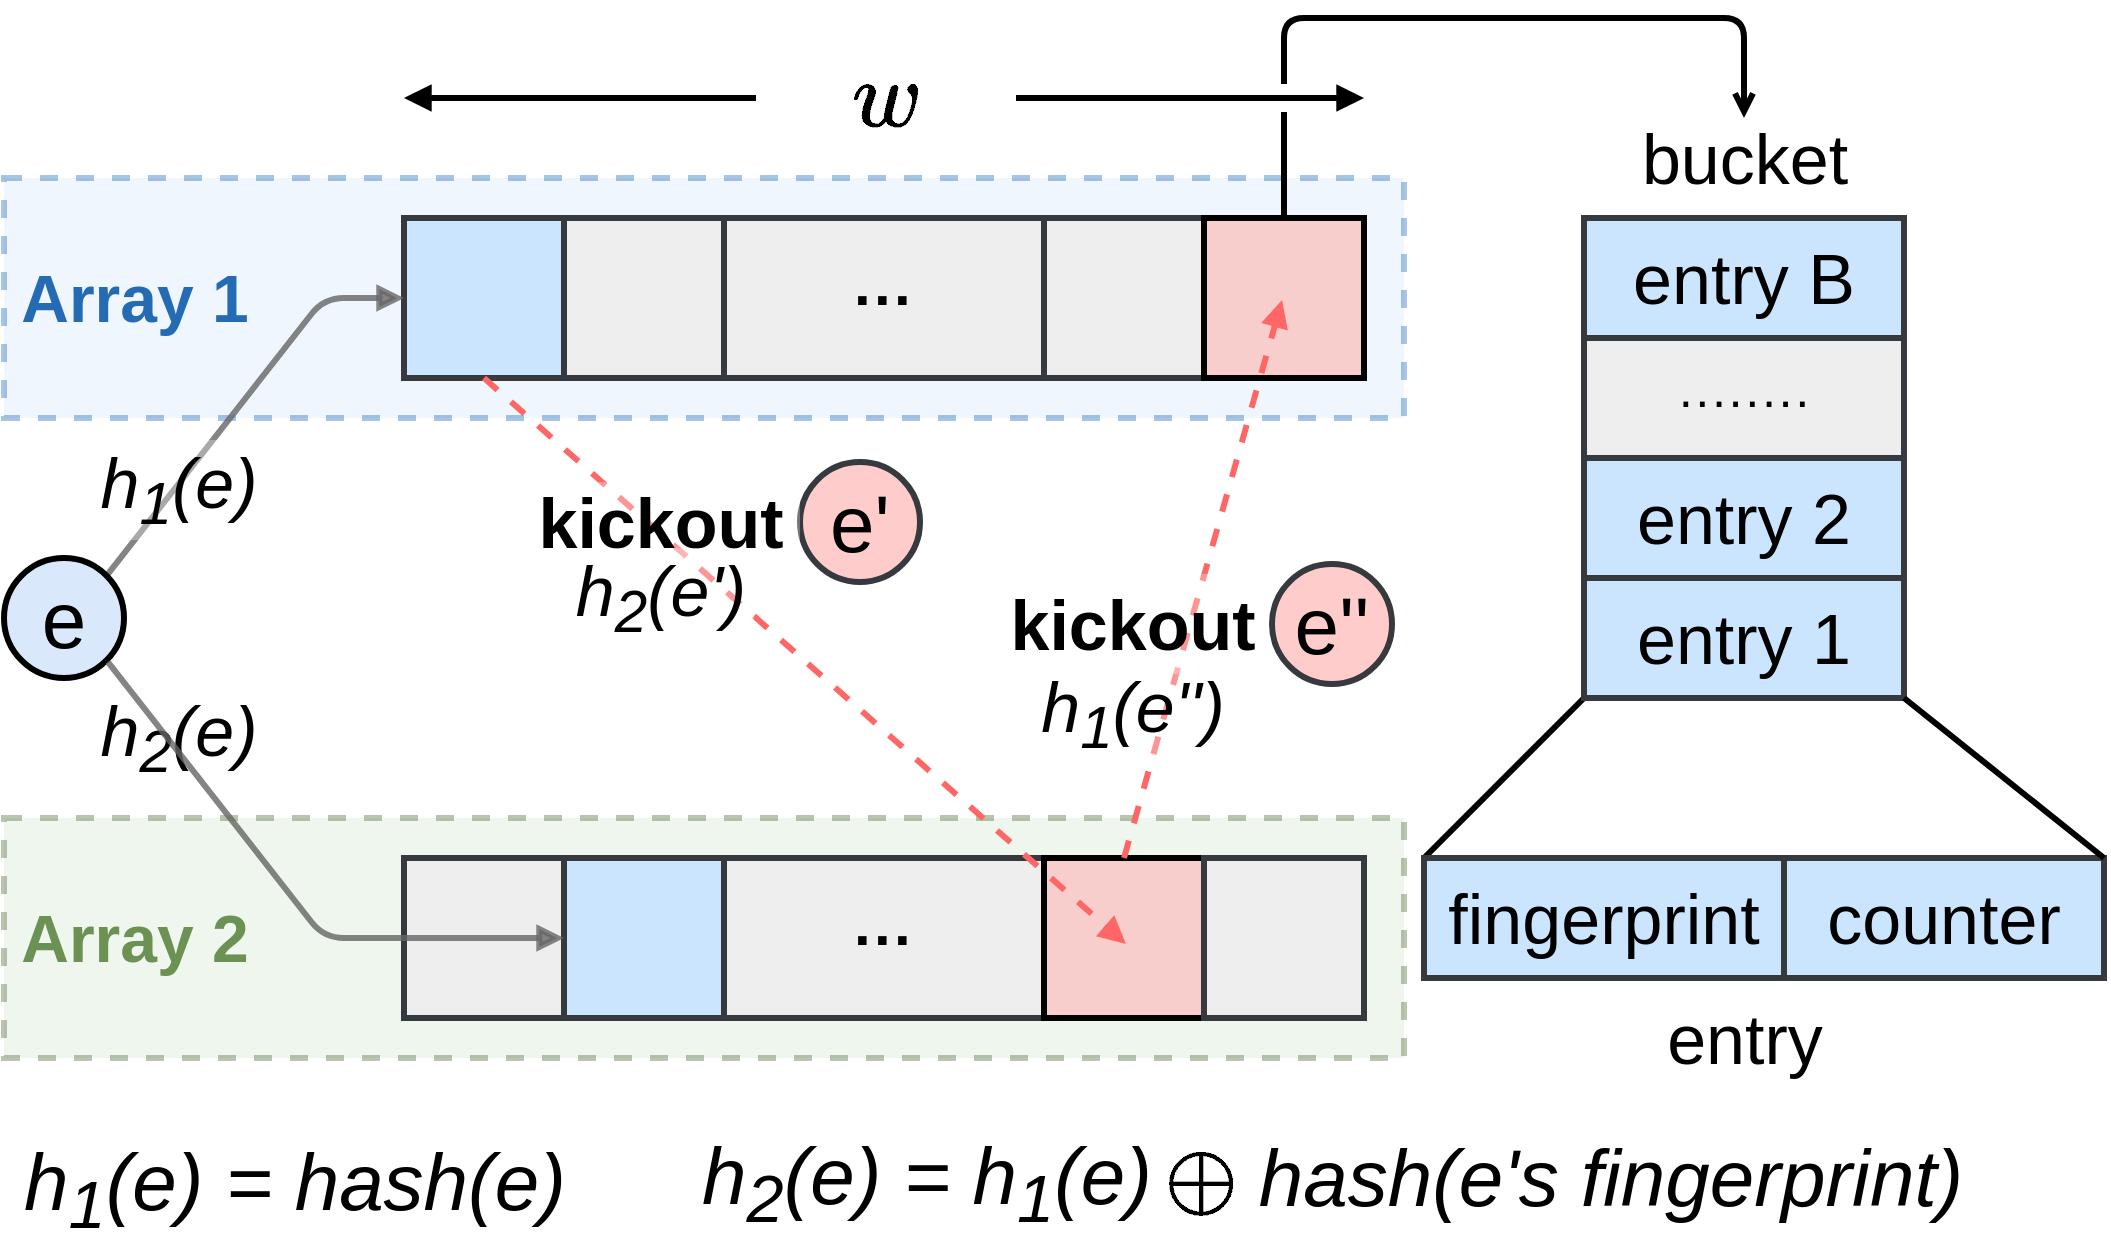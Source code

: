<mxfile version="18.0.4" type="github" pages="11">
  <diagram id="V1oaGlMTSQQ7UraVtOu0" name="CC结构">
    <mxGraphModel dx="2222" dy="1157" grid="1" gridSize="10" guides="1" tooltips="1" connect="1" arrows="1" fold="1" page="0" pageScale="1" pageWidth="827" pageHeight="1169" math="1" shadow="0">
      <root>
        <mxCell id="0" />
        <mxCell id="1" parent="0" />
        <mxCell id="f6uvBAEeo4CEo5dw0ya7-1" value="" style="rounded=0;whiteSpace=wrap;html=1;labelBackgroundColor=#ffffff;fontFamily=Helvetica;strokeWidth=3;dashed=1;fillColor=#d5e8d4;opacity=40;strokeColor=#506E3E;" parent="1" vertex="1">
          <mxGeometry x="-400" y="420" width="700" height="120" as="geometry" />
        </mxCell>
        <mxCell id="UQxJ8_cG_HL-dzPjw_QQ-1" value="" style="rounded=0;whiteSpace=wrap;html=1;labelBackgroundColor=#ffffff;fontFamily=Helvetica;strokeWidth=3;dashed=1;fillColor=#dae8fc;opacity=40;strokeColor=#246BB3;" parent="1" vertex="1">
          <mxGeometry x="-400" y="100" width="700" height="120" as="geometry" />
        </mxCell>
        <mxCell id="x8S9NzMH1xu4llDqmko2-1" value="" style="whiteSpace=wrap;html=1;aspect=fixed;fontStyle=1;fillColor=#cce5ff;fontFamily=Helvetica;fontSize=30;strokeWidth=3;strokeColor=#36393d;" parent="1" vertex="1">
          <mxGeometry x="-200" y="120" width="80" height="80" as="geometry" />
        </mxCell>
        <mxCell id="x8S9NzMH1xu4llDqmko2-2" value="" style="whiteSpace=wrap;html=1;aspect=fixed;fontStyle=1;fillColor=#eeeeee;fontFamily=Helvetica;fontSize=30;strokeWidth=3;strokeColor=#36393d;" parent="1" vertex="1">
          <mxGeometry x="-120" y="120" width="80" height="80" as="geometry" />
        </mxCell>
        <mxCell id="x8S9NzMH1xu4llDqmko2-3" value="&lt;font style=&quot;font-size: 30px;&quot;&gt;···&lt;/font&gt;" style="rounded=0;whiteSpace=wrap;html=1;fontStyle=1;fillColor=#eeeeee;fontFamily=Helvetica;fontSize=30;strokeWidth=3;strokeColor=#36393d;" parent="1" vertex="1">
          <mxGeometry x="-40" y="120" width="160" height="80" as="geometry" />
        </mxCell>
        <mxCell id="x8S9NzMH1xu4llDqmko2-4" value="" style="whiteSpace=wrap;html=1;aspect=fixed;fontStyle=1;fillColor=#eeeeee;fontFamily=Helvetica;fontSize=30;strokeWidth=3;strokeColor=#36393d;" parent="1" vertex="1">
          <mxGeometry x="120" y="120" width="80" height="80" as="geometry" />
        </mxCell>
        <mxCell id="x8S9NzMH1xu4llDqmko2-5" value="" style="whiteSpace=wrap;html=1;aspect=fixed;fontStyle=1;fillColor=#f8cecc;fontFamily=Helvetica;fontSize=30;strokeWidth=3;" parent="1" vertex="1">
          <mxGeometry x="200" y="120" width="80" height="80" as="geometry" />
        </mxCell>
        <mxCell id="x8S9NzMH1xu4llDqmko2-6" value="" style="whiteSpace=wrap;html=1;aspect=fixed;fontStyle=1;fillColor=#eeeeee;fontFamily=Helvetica;fontSize=30;strokeWidth=3;strokeColor=#36393d;" parent="1" vertex="1">
          <mxGeometry x="-200" y="440" width="80" height="80" as="geometry" />
        </mxCell>
        <mxCell id="x8S9NzMH1xu4llDqmko2-7" value="" style="whiteSpace=wrap;html=1;aspect=fixed;fontStyle=1;fillColor=#cce5ff;fontFamily=Helvetica;fontSize=30;strokeWidth=3;strokeColor=#36393d;" parent="1" vertex="1">
          <mxGeometry x="-120" y="440" width="80" height="80" as="geometry" />
        </mxCell>
        <mxCell id="x8S9NzMH1xu4llDqmko2-8" value="&lt;font style=&quot;font-size: 30px;&quot;&gt;···&lt;/font&gt;" style="rounded=0;whiteSpace=wrap;html=1;fontStyle=1;fillColor=#eeeeee;fontFamily=Helvetica;fontSize=30;strokeWidth=3;strokeColor=#36393d;" parent="1" vertex="1">
          <mxGeometry x="-40" y="440" width="160" height="80" as="geometry" />
        </mxCell>
        <mxCell id="x8S9NzMH1xu4llDqmko2-9" value="" style="whiteSpace=wrap;html=1;aspect=fixed;fontStyle=1;fillColor=#f8cecc;fontFamily=Helvetica;fontSize=30;strokeWidth=3;" parent="1" vertex="1">
          <mxGeometry x="120" y="440" width="80" height="80" as="geometry" />
        </mxCell>
        <mxCell id="x8S9NzMH1xu4llDqmko2-10" value="" style="whiteSpace=wrap;html=1;aspect=fixed;fontStyle=1;fillColor=#eeeeee;fontFamily=Helvetica;fontSize=30;strokeWidth=3;strokeColor=#36393d;" parent="1" vertex="1">
          <mxGeometry x="200" y="440" width="80" height="80" as="geometry" />
        </mxCell>
        <mxCell id="x8S9NzMH1xu4llDqmko2-12" style="orthogonalLoop=1;jettySize=auto;html=1;rounded=1;strokeWidth=3;fontStyle=1;fontFamily=Helvetica;fontSize=30;exitX=1;exitY=0;exitDx=0;exitDy=0;entryX=0;entryY=0.5;entryDx=0;entryDy=0;endArrow=block;endFill=1;fillColor=#f5f5f5;strokeColor=#666666;opacity=80;" parent="1" source="o4O2-yQJf4LwTC5NeuEM-1" target="x8S9NzMH1xu4llDqmko2-1" edge="1">
          <mxGeometry relative="1" as="geometry">
            <mxPoint x="-220" y="180" as="targetPoint" />
            <mxPoint x="-328.235" y="303.447" as="sourcePoint" />
            <Array as="points">
              <mxPoint x="-240" y="160" />
            </Array>
          </mxGeometry>
        </mxCell>
        <mxCell id="x8S9NzMH1xu4llDqmko2-29" value="&lt;font style=&quot;font-size: 35px&quot;&gt;bucket&lt;/font&gt;" style="text;html=1;align=center;verticalAlign=middle;resizable=0;points=[];autosize=1;fontStyle=0;fontFamily=Helvetica;fontSize=30;strokeWidth=3;" parent="1" vertex="1">
          <mxGeometry x="410" y="70" width="120" height="40" as="geometry" />
        </mxCell>
        <mxCell id="UQxJ8_cG_HL-dzPjw_QQ-2" style="edgeStyle=none;rounded=1;jumpStyle=gap;jumpSize=6;orthogonalLoop=1;jettySize=auto;html=1;shadow=0;fontFamily=Helvetica;fontSize=35;fontColor=#D4E1F5;startArrow=none;startFill=0;endArrow=block;endFill=1;strokeColor=#000000;strokeWidth=3;" parent="1" source="12SoXHAIW-PFJhr2TRfm-2" edge="1">
          <mxGeometry relative="1" as="geometry">
            <mxPoint x="-200" y="60" as="targetPoint" />
            <mxPoint x="-20" y="50" as="sourcePoint" />
          </mxGeometry>
        </mxCell>
        <mxCell id="UQxJ8_cG_HL-dzPjw_QQ-3" style="edgeStyle=none;rounded=1;jumpStyle=gap;jumpSize=6;orthogonalLoop=1;jettySize=auto;html=1;shadow=0;fontFamily=Helvetica;fontSize=35;fontColor=#D4E1F5;startArrow=none;startFill=0;endArrow=block;endFill=1;strokeColor=#000000;strokeWidth=3;" parent="1" source="12SoXHAIW-PFJhr2TRfm-2" edge="1">
          <mxGeometry relative="1" as="geometry">
            <mxPoint x="280" y="60" as="targetPoint" />
            <mxPoint x="130" y="60" as="sourcePoint" />
          </mxGeometry>
        </mxCell>
        <mxCell id="x8S9NzMH1xu4llDqmko2-45" style="edgeStyle=orthogonalEdgeStyle;orthogonalLoop=1;jettySize=auto;html=1;entryX=0.5;entryY=0;entryDx=0;entryDy=0;entryPerimeter=0;startArrow=none;startFill=0;endArrow=open;endFill=0;endSize=6;strokeColor=#000000;strokeWidth=3;fontStyle=1;jumpStyle=gap;jumpSize=10;rounded=1;fontFamily=Helvetica;fontSize=30;" parent="1" source="x8S9NzMH1xu4llDqmko2-5" target="x8S9NzMH1xu4llDqmko2-29" edge="1">
          <mxGeometry relative="1" as="geometry">
            <mxPoint x="240" y="60" as="sourcePoint" />
            <Array as="points">
              <mxPoint x="240" y="20" />
              <mxPoint x="470" y="20" />
            </Array>
          </mxGeometry>
        </mxCell>
        <mxCell id="-CqkMzrQlvju-AGW4vCq-2" style="edgeStyle=none;curved=1;jumpStyle=gap;jumpSize=10;orthogonalLoop=1;jettySize=auto;html=1;exitX=0.5;exitY=0;exitDx=0;exitDy=0;startArrow=none;startFill=0;endArrow=none;endFill=0;strokeColor=#000000;strokeWidth=4;fontFamily=Helvetica;fontSize=30;" parent="1" edge="1">
          <mxGeometry relative="1" as="geometry">
            <mxPoint x="-355" y="291" as="sourcePoint" />
            <mxPoint x="-355" y="291" as="targetPoint" />
          </mxGeometry>
        </mxCell>
        <mxCell id="A5U1H3bUWEdOwhoRLn7B-1" value="&lt;font&gt;h&lt;sub&gt;1&lt;/sub&gt;(e) = hash(e)&lt;/font&gt;" style="text;html=1;align=center;verticalAlign=middle;resizable=0;points=[];autosize=1;fontFamily=Helvetica;fontStyle=2;strokeWidth=3;fontSize=40;" parent="1" vertex="1">
          <mxGeometry x="-396" y="573" width="281" height="64" as="geometry" />
        </mxCell>
        <mxCell id="A5U1H3bUWEdOwhoRLn7B-2" value="&lt;font style=&quot;font-size: 40px;&quot;&gt;$$\oplus$$&lt;/font&gt;" style="text;html=1;align=center;verticalAlign=middle;resizable=0;points=[];autosize=1;fontFamily=Helvetica;labelBorderColor=none;labelBackgroundColor=none;fontStyle=0;strokeWidth=3;fontSize=40;" parent="1" vertex="1">
          <mxGeometry x="93" y="575" width="210" height="50" as="geometry" />
        </mxCell>
        <mxCell id="A5U1H3bUWEdOwhoRLn7B-3" value="h&lt;span style=&quot;font-size: 40px&quot;&gt;&lt;sub&gt;2&lt;/sub&gt;&lt;/span&gt;(e) = h&lt;span style=&quot;font-size: 40px&quot;&gt;&lt;sub&gt;1&lt;/sub&gt;&lt;/span&gt;(e)" style="text;html=1;align=center;verticalAlign=middle;resizable=0;points=[];autosize=1;fontFamily=Helvetica;fontStyle=2;strokeWidth=3;fontSize=40;" parent="1" vertex="1">
          <mxGeometry x="-57" y="570" width="235" height="64" as="geometry" />
        </mxCell>
        <mxCell id="A5U1H3bUWEdOwhoRLn7B-4" value="&lt;span style=&quot;font-size: 40px;&quot;&gt;hash(e&#39;s fingerprint)&lt;/span&gt;" style="text;html=1;align=center;verticalAlign=middle;resizable=0;points=[];autosize=1;fontFamily=Helvetica;fontStyle=2;strokeWidth=3;fontSize=40;" parent="1" vertex="1">
          <mxGeometry x="222.0" y="573" width="362" height="52" as="geometry" />
        </mxCell>
        <mxCell id="o4O2-yQJf4LwTC5NeuEM-1" value="&lt;font style=&quot;font-size: 40px&quot;&gt;e&lt;/font&gt;" style="ellipse;whiteSpace=wrap;html=1;aspect=fixed;shadow=0;fillColor=#dae8fc;fontFamily=Helvetica;perimeterSpacing=1;strokeWidth=3;fontStyle=0;" parent="1" vertex="1">
          <mxGeometry x="-400" y="290" width="60" height="60" as="geometry" />
        </mxCell>
        <mxCell id="vH_MH6Bf9MjtSLUiO1Ew-1" style="rounded=1;orthogonalLoop=1;jettySize=auto;html=1;exitX=0.5;exitY=1;exitDx=0;exitDy=0;entryX=0.512;entryY=0.538;entryDx=0;entryDy=0;fontFamily=Helvetica;startArrow=none;startFill=0;endArrow=block;endFill=1;strokeWidth=3;strokeColor=#FF6666;dashed=1;entryPerimeter=0;" parent="1" source="x8S9NzMH1xu4llDqmko2-1" target="x8S9NzMH1xu4llDqmko2-9" edge="1">
          <mxGeometry relative="1" as="geometry">
            <mxPoint x="-240" y="180" as="sourcePoint" />
            <mxPoint x="-40.0" y="500.0" as="targetPoint" />
          </mxGeometry>
        </mxCell>
        <mxCell id="MO_tzVOkeKUFuNIiigYc-1" style="rounded=1;orthogonalLoop=1;jettySize=auto;html=1;exitX=0.5;exitY=0;exitDx=0;exitDy=0;entryX=0.488;entryY=0.513;entryDx=0;entryDy=0;fontFamily=Helvetica;startArrow=none;startFill=0;endArrow=block;endFill=1;strokeWidth=3;strokeColor=#FF6666;dashed=1;entryPerimeter=0;" parent="1" source="x8S9NzMH1xu4llDqmko2-9" target="x8S9NzMH1xu4llDqmko2-5" edge="1">
          <mxGeometry relative="1" as="geometry">
            <mxPoint x="-230" y="190" as="sourcePoint" />
            <mxPoint x="-30.0" y="510.0" as="targetPoint" />
          </mxGeometry>
        </mxCell>
        <mxCell id="5tQIKJ0gdeUqqqGIHrfF-1" value="&lt;font style=&quot;font-size: 35px&quot;&gt;entry B&lt;/font&gt;" style="rounded=0;whiteSpace=wrap;html=1;fontFamily=Helvetica;strokeWidth=3;fillColor=#cce5ff;strokeColor=#36393d;" parent="1" vertex="1">
          <mxGeometry x="390" y="120" width="160" height="60" as="geometry" />
        </mxCell>
        <mxCell id="ubfKcVriQ6-RS2zcLT_w-9" style="rounded=1;jumpStyle=gap;jumpSize=6;orthogonalLoop=1;jettySize=auto;html=1;exitX=0;exitY=1;exitDx=0;exitDy=0;shadow=0;fontFamily=Helvetica;fontSize=35;fontColor=#D4E1F5;startArrow=none;startFill=0;endArrow=none;endFill=0;strokeWidth=3;entryX=0;entryY=0;entryDx=0;entryDy=0;" parent="1" source="5tQIKJ0gdeUqqqGIHrfF-3" target="ubfKcVriQ6-RS2zcLT_w-7" edge="1">
          <mxGeometry relative="1" as="geometry">
            <mxPoint x="330" y="410" as="targetPoint" />
          </mxGeometry>
        </mxCell>
        <mxCell id="5tQIKJ0gdeUqqqGIHrfF-3" value="&lt;font style=&quot;font-size: 35px&quot;&gt;entry 1&lt;/font&gt;" style="rounded=0;whiteSpace=wrap;html=1;fontFamily=Helvetica;strokeWidth=3;fillColor=#cce5ff;strokeColor=#36393d;" parent="1" vertex="1">
          <mxGeometry x="390" y="300" width="160" height="60" as="geometry" />
        </mxCell>
        <mxCell id="5tQIKJ0gdeUqqqGIHrfF-4" value="&lt;font style=&quot;font-size: 35px&quot;&gt;entry 2&lt;/font&gt;" style="rounded=0;whiteSpace=wrap;html=1;fontFamily=Helvetica;strokeWidth=3;fillColor=#cce5ff;strokeColor=#36393d;" parent="1" vertex="1">
          <mxGeometry x="390" y="240" width="160" height="60" as="geometry" />
        </mxCell>
        <mxCell id="-n_OZxMcCky4aO-aV0SG-1" value="&lt;span style=&quot;font-size: 25px&quot;&gt;········&lt;/span&gt;" style="rounded=0;whiteSpace=wrap;html=1;fontFamily=Helvetica;strokeColor=#36393d;strokeWidth=3;fillColor=#eeeeee;" parent="1" vertex="1">
          <mxGeometry x="390" y="180" width="160" height="60" as="geometry" />
        </mxCell>
        <mxCell id="ubfKcVriQ6-RS2zcLT_w-1" value="&lt;font style=&quot;font-size: 40px&quot;&gt;e&#39;&lt;/font&gt;" style="ellipse;whiteSpace=wrap;html=1;aspect=fixed;shadow=0;fillColor=#ffcccc;fontFamily=Helvetica;perimeterSpacing=1;strokeWidth=3;fontStyle=0;strokeColor=#36393d;" parent="1" vertex="1">
          <mxGeometry x="-2" y="242" width="60" height="60" as="geometry" />
        </mxCell>
        <mxCell id="ubfKcVriQ6-RS2zcLT_w-3" value="&lt;font style=&quot;font-size: 35px&quot;&gt;kickout&lt;/font&gt;" style="text;html=1;align=center;verticalAlign=middle;resizable=0;points=[];autosize=1;rotation=0;fontStyle=1;fontFamily=Helvetica;fontSize=35;strokeWidth=3;labelBackgroundColor=none;fillColor=#ffffff;opacity=30;" parent="1" vertex="1">
          <mxGeometry x="94" y="298" width="140" height="50" as="geometry" />
        </mxCell>
        <mxCell id="ubfKcVriQ6-RS2zcLT_w-4" value="&lt;font style=&quot;font-size: 35px;&quot;&gt;&lt;span&gt;h&lt;sub&gt;1&lt;/sub&gt;(e&#39;&#39;)&lt;/span&gt;&lt;/font&gt;" style="text;html=1;align=center;verticalAlign=middle;resizable=0;points=[];autosize=1;rotation=0;fontStyle=2;fontFamily=Helvetica;fontSize=35;strokeWidth=3;labelBackgroundColor=none;fillColor=#ffffff;opacity=30;" parent="1" vertex="1">
          <mxGeometry x="112.5" y="340" width="102" height="56" as="geometry" />
        </mxCell>
        <mxCell id="ubfKcVriQ6-RS2zcLT_w-5" value="&lt;font style=&quot;font-size: 40px&quot;&gt;e&#39;&#39;&lt;/font&gt;" style="ellipse;whiteSpace=wrap;html=1;aspect=fixed;shadow=0;fillColor=#ffcccc;fontFamily=Helvetica;perimeterSpacing=1;strokeWidth=3;fontStyle=0;strokeColor=#36393d;" parent="1" vertex="1">
          <mxGeometry x="234" y="293" width="60" height="60" as="geometry" />
        </mxCell>
        <mxCell id="ubfKcVriQ6-RS2zcLT_w-7" value="&lt;font style=&quot;font-size: 35px&quot;&gt;fingerprint&lt;/font&gt;" style="rounded=0;whiteSpace=wrap;html=1;fontFamily=Helvetica;strokeWidth=3;fillColor=#cce5ff;strokeColor=#36393d;" parent="1" vertex="1">
          <mxGeometry x="310" y="440" width="180" height="60" as="geometry" />
        </mxCell>
        <mxCell id="ubfKcVriQ6-RS2zcLT_w-8" value="&lt;font style=&quot;font-size: 35px&quot;&gt;counter&lt;/font&gt;" style="rounded=0;whiteSpace=wrap;html=1;fontFamily=Helvetica;strokeWidth=3;fillColor=#cce5ff;strokeColor=#36393d;" parent="1" vertex="1">
          <mxGeometry x="490" y="440" width="160" height="60" as="geometry" />
        </mxCell>
        <mxCell id="ubfKcVriQ6-RS2zcLT_w-10" style="rounded=1;jumpStyle=gap;jumpSize=6;orthogonalLoop=1;jettySize=auto;html=1;exitX=1;exitY=1;exitDx=0;exitDy=0;shadow=0;fontFamily=Helvetica;fontSize=35;fontColor=#D4E1F5;startArrow=none;startFill=0;endArrow=none;endFill=0;strokeWidth=3;entryX=1;entryY=0;entryDx=0;entryDy=0;" parent="1" source="5tQIKJ0gdeUqqqGIHrfF-3" target="ubfKcVriQ6-RS2zcLT_w-8" edge="1">
          <mxGeometry relative="1" as="geometry">
            <mxPoint x="320" y="450" as="targetPoint" />
            <mxPoint x="400" y="370" as="sourcePoint" />
          </mxGeometry>
        </mxCell>
        <mxCell id="GHpc7pOo1FmsVJGvmCv2-1" value="&lt;font style=&quot;font-size: 35px&quot;&gt;entry&lt;/font&gt;" style="text;html=1;align=center;verticalAlign=middle;resizable=0;points=[];autosize=1;fontStyle=0;fontFamily=Helvetica;fontSize=30;strokeWidth=3;" parent="1" vertex="1">
          <mxGeometry x="425" y="510" width="90" height="40" as="geometry" />
        </mxCell>
        <mxCell id="f6uvBAEeo4CEo5dw0ya7-2" value="&lt;font style=&quot;font-size: 33px&quot;&gt;Array 1&lt;/font&gt;" style="text;html=1;align=center;verticalAlign=middle;resizable=0;points=[];autosize=1;fontStyle=1;fontFamily=Helvetica;fontSize=33;strokeWidth=3;fontColor=#246BB3;" parent="1" vertex="1">
          <mxGeometry x="-400" y="135" width="130" height="50" as="geometry" />
        </mxCell>
        <mxCell id="f6uvBAEeo4CEo5dw0ya7-3" value="&lt;font style=&quot;font-size: 33px&quot;&gt;&lt;font style=&quot;font-size: 33px&quot; color=&quot;#6b9153&quot;&gt;Array 2&lt;/font&gt;&lt;/font&gt;&lt;font style=&quot;font-size: 33px;&quot; color=&quot;#246bb3&quot;&gt;&lt;br style=&quot;font-size: 33px;&quot;&gt;&lt;/font&gt;" style="text;html=1;align=center;verticalAlign=middle;resizable=0;points=[];autosize=1;fontStyle=1;fontFamily=Helvetica;fontSize=33;strokeWidth=3;" parent="1" vertex="1">
          <mxGeometry x="-400" y="455" width="130" height="50" as="geometry" />
        </mxCell>
        <mxCell id="12SoXHAIW-PFJhr2TRfm-2" value="$$w$$" style="text;html=1;align=center;verticalAlign=middle;resizable=0;points=[];autosize=1;strokeColor=none;fontSize=40;fontStyle=0" parent="1" vertex="1">
          <mxGeometry x="-24" y="35" width="130" height="50" as="geometry" />
        </mxCell>
        <mxCell id="x8S9NzMH1xu4llDqmko2-14" value="&lt;font style=&quot;font-size: 35px ; font-weight: normal&quot;&gt;h&lt;sub&gt;1&lt;/sub&gt;(e)&lt;/font&gt;" style="text;html=1;align=center;verticalAlign=middle;resizable=0;points=[];autosize=1;rotation=0;fontStyle=3;fontFamily=Helvetica;fontSize=30;strokeWidth=3;fillColor=#ffffff;opacity=30;" parent="1" vertex="1">
          <mxGeometry x="-357" y="231" width="88" height="50" as="geometry" />
        </mxCell>
        <mxCell id="x8S9NzMH1xu4llDqmko2-15" value="&lt;font style=&quot;font-size: 35px ; font-weight: normal&quot;&gt;h&lt;sub&gt;2&lt;/sub&gt;(e)&lt;/font&gt;" style="text;html=1;align=center;verticalAlign=middle;resizable=0;points=[];autosize=1;rotation=0;fontStyle=3;fontFamily=Helvetica;fontSize=30;strokeWidth=3;shadow=0;fillColor=#ffffff;opacity=30;rounded=0;glass=0;sketch=0;" parent="1" vertex="1">
          <mxGeometry x="-357" y="355" width="88" height="50" as="geometry" />
        </mxCell>
        <mxCell id="x8S9NzMH1xu4llDqmko2-20" value="&lt;font style=&quot;font-size: 35px&quot;&gt;kickout&lt;/font&gt;" style="text;html=1;align=center;verticalAlign=middle;resizable=0;points=[];autosize=1;rotation=0;fontStyle=1;fontFamily=Helvetica;fontSize=30;strokeWidth=3;labelBackgroundColor=none;fillColor=#ffffff;opacity=30;" parent="1" vertex="1">
          <mxGeometry x="-142" y="252" width="140" height="40" as="geometry" />
        </mxCell>
        <mxCell id="x8S9NzMH1xu4llDqmko2-21" value="&lt;font style=&quot;font-size: 35px;&quot;&gt;h&lt;sub&gt;2&lt;/sub&gt;(e&#39;)&lt;/font&gt;" style="text;html=1;align=center;verticalAlign=middle;resizable=0;points=[];autosize=1;rotation=0;fontStyle=2;fontFamily=Helvetica;fontSize=30;strokeWidth=3;labelBackgroundColor=none;fillColor=#ffffff;opacity=30;" parent="1" vertex="1">
          <mxGeometry x="-120" y="285" width="95" height="50" as="geometry" />
        </mxCell>
        <mxCell id="x8S9NzMH1xu4llDqmko2-13" style="edgeStyle=none;rounded=1;orthogonalLoop=1;jettySize=auto;html=1;entryX=1;entryY=0.5;entryDx=0;entryDy=0;strokeWidth=3;fontStyle=1;exitX=1;exitY=1;exitDx=0;exitDy=0;fontFamily=Helvetica;fontSize=30;endArrow=block;endFill=1;fillColor=#f5f5f5;strokeColor=#666666;opacity=80;" parent="1" source="o4O2-yQJf4LwTC5NeuEM-1" target="x8S9NzMH1xu4llDqmko2-6" edge="1">
          <mxGeometry relative="1" as="geometry">
            <mxPoint x="-330.251" y="350.749" as="sourcePoint" />
            <Array as="points">
              <mxPoint x="-240" y="480" />
            </Array>
          </mxGeometry>
        </mxCell>
      </root>
    </mxGraphModel>
  </diagram>
  <diagram name="BS结构" id="NirXee64LMQGKMhSsUNp">
    <mxGraphModel dx="2073" dy="1291" grid="1" gridSize="10" guides="1" tooltips="1" connect="1" arrows="1" fold="1" page="0" pageScale="1" pageWidth="827" pageHeight="1169" math="1" shadow="0">
      <root>
        <mxCell id="lvB1oG1zUtqFVIChwk9T-0" />
        <mxCell id="lvB1oG1zUtqFVIChwk9T-1" parent="lvB1oG1zUtqFVIChwk9T-0" />
        <mxCell id="lvB1oG1zUtqFVIChwk9T-43" value="&lt;font style=&quot;font-size: 35px ; font-weight: normal&quot;&gt;hash(e)&lt;/font&gt;" style="text;html=1;align=center;verticalAlign=middle;resizable=0;points=[];autosize=1;rotation=0;fontStyle=3;fontFamily=Helvetica;fontSize=30;strokeWidth=3;fillColor=#ffffff;opacity=30;" parent="lvB1oG1zUtqFVIChwk9T-1" vertex="1">
          <mxGeometry x="-50" y="41.5" width="130" height="40" as="geometry" />
        </mxCell>
        <mxCell id="lvB1oG1zUtqFVIChwk9T-4" value="" style="whiteSpace=wrap;html=1;aspect=fixed;fontStyle=1;fillColor=#EEEEEE;fontFamily=Helvetica;fontSize=30;strokeWidth=3;strokeColor=#36393d;" parent="lvB1oG1zUtqFVIChwk9T-1" vertex="1">
          <mxGeometry x="-320" y="110" width="100" height="100" as="geometry" />
        </mxCell>
        <mxCell id="lvB1oG1zUtqFVIChwk9T-5" value="" style="whiteSpace=wrap;html=1;aspect=fixed;fontStyle=1;fillColor=#CCE5FF;fontFamily=Helvetica;fontSize=30;strokeWidth=3;strokeColor=#36393d;" parent="lvB1oG1zUtqFVIChwk9T-1" vertex="1">
          <mxGeometry x="-220" y="110" width="100" height="100" as="geometry" />
        </mxCell>
        <mxCell id="lvB1oG1zUtqFVIChwk9T-6" value="· · · · · ·" style="rounded=0;whiteSpace=wrap;html=1;fontStyle=1;fillColor=#eeeeee;fontFamily=Helvetica;fontSize=30;strokeWidth=3;strokeColor=#36393d;" parent="lvB1oG1zUtqFVIChwk9T-1" vertex="1">
          <mxGeometry x="-120" y="110" width="200" height="100" as="geometry" />
        </mxCell>
        <mxCell id="lvB1oG1zUtqFVIChwk9T-7" value="" style="whiteSpace=wrap;html=1;aspect=fixed;fontStyle=1;fillColor=#eeeeee;fontFamily=Helvetica;fontSize=30;strokeWidth=3;strokeColor=#36393d;" parent="lvB1oG1zUtqFVIChwk9T-1" vertex="1">
          <mxGeometry x="80" y="110" width="100" height="100" as="geometry" />
        </mxCell>
        <mxCell id="lvB1oG1zUtqFVIChwk9T-8" value="" style="whiteSpace=wrap;html=1;aspect=fixed;fontStyle=1;fillColor=#f8cecc;fontFamily=Helvetica;fontSize=30;strokeWidth=3;" parent="lvB1oG1zUtqFVIChwk9T-1" vertex="1">
          <mxGeometry x="180" y="110" width="100" height="100" as="geometry" />
        </mxCell>
        <mxCell id="lvB1oG1zUtqFVIChwk9T-14" style="orthogonalLoop=1;jettySize=auto;html=1;rounded=1;strokeWidth=3;fontStyle=1;fontFamily=Helvetica;fontSize=30;exitX=0;exitY=1;exitDx=0;exitDy=0;entryX=0.5;entryY=0;entryDx=0;entryDy=0;endArrow=block;endFill=1;fillColor=#f5f5f5;strokeColor=#666666;opacity=80;" parent="lvB1oG1zUtqFVIChwk9T-1" source="lvB1oG1zUtqFVIChwk9T-24" target="lvB1oG1zUtqFVIChwk9T-5" edge="1">
          <mxGeometry relative="1" as="geometry">
            <mxPoint x="-220" y="180" as="targetPoint" />
            <mxPoint x="-328.235" y="303.447" as="sourcePoint" />
          </mxGeometry>
        </mxCell>
        <mxCell id="lvB1oG1zUtqFVIChwk9T-15" value="&lt;font style=&quot;font-size: 35px&quot;&gt;ordered bucket&lt;/font&gt;" style="text;html=1;align=center;verticalAlign=middle;resizable=0;points=[];autosize=1;fontStyle=0;fontFamily=Helvetica;fontSize=30;strokeWidth=3;" parent="lvB1oG1zUtqFVIChwk9T-1" vertex="1">
          <mxGeometry x="335" y="-100" width="250" height="40" as="geometry" />
        </mxCell>
        <mxCell id="lvB1oG1zUtqFVIChwk9T-16" style="edgeStyle=none;rounded=1;jumpStyle=gap;jumpSize=6;orthogonalLoop=1;jettySize=auto;html=1;shadow=0;fontFamily=Helvetica;fontSize=35;fontColor=#D4E1F5;startArrow=none;startFill=0;endArrow=block;endFill=1;strokeColor=#000000;strokeWidth=3;exitX=-0.006;exitY=0.599;exitDx=0;exitDy=0;exitPerimeter=0;" parent="lvB1oG1zUtqFVIChwk9T-1" source="lvB1oG1zUtqFVIChwk9T-42" edge="1">
          <mxGeometry relative="1" as="geometry">
            <mxPoint x="-320" y="240" as="targetPoint" />
            <mxPoint x="-80" y="235" as="sourcePoint" />
          </mxGeometry>
        </mxCell>
        <mxCell id="lvB1oG1zUtqFVIChwk9T-17" style="edgeStyle=none;rounded=1;jumpStyle=gap;jumpSize=6;orthogonalLoop=1;jettySize=auto;html=1;shadow=0;fontFamily=Helvetica;fontSize=35;fontColor=#D4E1F5;startArrow=none;startFill=0;endArrow=block;endFill=1;strokeColor=#000000;strokeWidth=3;" parent="lvB1oG1zUtqFVIChwk9T-1" edge="1">
          <mxGeometry relative="1" as="geometry">
            <mxPoint x="280" y="240" as="targetPoint" />
            <mxPoint x="46" y="240" as="sourcePoint" />
          </mxGeometry>
        </mxCell>
        <mxCell id="lvB1oG1zUtqFVIChwk9T-19" style="edgeStyle=none;curved=1;jumpStyle=gap;jumpSize=10;orthogonalLoop=1;jettySize=auto;html=1;exitX=0.5;exitY=0;exitDx=0;exitDy=0;startArrow=none;startFill=0;endArrow=none;endFill=0;strokeColor=#000000;strokeWidth=4;fontFamily=Helvetica;fontSize=30;" parent="lvB1oG1zUtqFVIChwk9T-1" edge="1">
          <mxGeometry relative="1" as="geometry">
            <mxPoint x="-355" y="291" as="sourcePoint" />
            <mxPoint x="-355" y="291" as="targetPoint" />
          </mxGeometry>
        </mxCell>
        <mxCell id="lvB1oG1zUtqFVIChwk9T-24" value="&lt;font style=&quot;font-size: 40px&quot;&gt;e&lt;/font&gt;" style="ellipse;whiteSpace=wrap;html=1;aspect=fixed;shadow=0;fillColor=#dae8fc;fontFamily=Helvetica;perimeterSpacing=1;strokeWidth=3;fontStyle=0;" parent="lvB1oG1zUtqFVIChwk9T-1" vertex="1">
          <mxGeometry x="10" y="-30" width="60" height="60" as="geometry" />
        </mxCell>
        <mxCell id="lvB1oG1zUtqFVIChwk9T-27" value="&lt;font style=&quot;font-size: 35px&quot;&gt;entry B&lt;/font&gt;" style="rounded=0;whiteSpace=wrap;html=1;fontFamily=Helvetica;strokeWidth=3;fillColor=#cce5ff;strokeColor=#36393d;" parent="lvB1oG1zUtqFVIChwk9T-1" vertex="1">
          <mxGeometry x="380" y="-50" width="160" height="60" as="geometry" />
        </mxCell>
        <mxCell id="lvB1oG1zUtqFVIChwk9T-28" style="rounded=1;jumpStyle=gap;jumpSize=6;orthogonalLoop=1;jettySize=auto;html=1;exitX=0;exitY=1;exitDx=0;exitDy=0;shadow=0;fontFamily=Helvetica;fontSize=35;fontColor=#D4E1F5;startArrow=none;startFill=0;endArrow=none;endFill=0;strokeWidth=3;entryX=0;entryY=0;entryDx=0;entryDy=0;" parent="lvB1oG1zUtqFVIChwk9T-1" source="lvB1oG1zUtqFVIChwk9T-29" target="lvB1oG1zUtqFVIChwk9T-36" edge="1">
          <mxGeometry relative="1" as="geometry">
            <mxPoint x="320" y="240" as="targetPoint" />
          </mxGeometry>
        </mxCell>
        <mxCell id="lvB1oG1zUtqFVIChwk9T-29" value="&lt;font style=&quot;font-size: 35px&quot;&gt;entry 1&lt;/font&gt;" style="rounded=0;whiteSpace=wrap;html=1;fontFamily=Helvetica;strokeWidth=3;fillColor=#cce5ff;strokeColor=#36393d;" parent="lvB1oG1zUtqFVIChwk9T-1" vertex="1">
          <mxGeometry x="380" y="130" width="160" height="60" as="geometry" />
        </mxCell>
        <mxCell id="lvB1oG1zUtqFVIChwk9T-30" value="&lt;font style=&quot;font-size: 35px&quot;&gt;entry 2&lt;/font&gt;" style="rounded=0;whiteSpace=wrap;html=1;fontFamily=Helvetica;strokeWidth=3;fillColor=#cce5ff;strokeColor=#36393d;" parent="lvB1oG1zUtqFVIChwk9T-1" vertex="1">
          <mxGeometry x="380" y="70" width="160" height="60" as="geometry" />
        </mxCell>
        <mxCell id="lvB1oG1zUtqFVIChwk9T-31" value="&lt;span style=&quot;font-size: 25px&quot;&gt;········&lt;/span&gt;" style="rounded=0;whiteSpace=wrap;html=1;fontFamily=Helvetica;strokeColor=#36393d;strokeWidth=3;fillColor=#eeeeee;" parent="lvB1oG1zUtqFVIChwk9T-1" vertex="1">
          <mxGeometry x="380" y="10" width="160" height="60" as="geometry" />
        </mxCell>
        <mxCell id="lvB1oG1zUtqFVIChwk9T-36" value="&lt;font style=&quot;font-size: 35px&quot;&gt;fingerprint&lt;/font&gt;" style="rounded=0;whiteSpace=wrap;html=1;fontFamily=Helvetica;strokeWidth=3;fillColor=#cce5ff;strokeColor=#36393d;" parent="lvB1oG1zUtqFVIChwk9T-1" vertex="1">
          <mxGeometry x="290" y="270" width="180" height="60" as="geometry" />
        </mxCell>
        <mxCell id="lvB1oG1zUtqFVIChwk9T-37" value="&lt;font style=&quot;font-size: 35px&quot;&gt;counter&lt;/font&gt;" style="rounded=0;whiteSpace=wrap;html=1;fontFamily=Helvetica;strokeWidth=3;fillColor=#cce5ff;strokeColor=#36393d;" parent="lvB1oG1zUtqFVIChwk9T-1" vertex="1">
          <mxGeometry x="470" y="270" width="160" height="60" as="geometry" />
        </mxCell>
        <mxCell id="lvB1oG1zUtqFVIChwk9T-38" style="rounded=1;jumpStyle=gap;jumpSize=6;orthogonalLoop=1;jettySize=auto;html=1;exitX=1;exitY=1;exitDx=0;exitDy=0;shadow=0;fontFamily=Helvetica;fontSize=35;fontColor=#D4E1F5;startArrow=none;startFill=0;endArrow=none;endFill=0;strokeWidth=3;entryX=1;entryY=0;entryDx=0;entryDy=0;" parent="lvB1oG1zUtqFVIChwk9T-1" source="lvB1oG1zUtqFVIChwk9T-29" target="lvB1oG1zUtqFVIChwk9T-37" edge="1">
          <mxGeometry relative="1" as="geometry">
            <mxPoint x="310" y="280" as="targetPoint" />
            <mxPoint x="390" y="200" as="sourcePoint" />
          </mxGeometry>
        </mxCell>
        <mxCell id="lvB1oG1zUtqFVIChwk9T-39" value="&lt;font style=&quot;font-size: 35px&quot;&gt;entry&lt;/font&gt;" style="text;html=1;align=center;verticalAlign=middle;resizable=0;points=[];autosize=1;fontStyle=0;fontFamily=Helvetica;fontSize=30;strokeWidth=3;" parent="lvB1oG1zUtqFVIChwk9T-1" vertex="1">
          <mxGeometry x="415" y="340" width="90" height="40" as="geometry" />
        </mxCell>
        <mxCell id="lvB1oG1zUtqFVIChwk9T-42" value="$$w$$" style="text;html=1;align=center;verticalAlign=middle;resizable=0;points=[];autosize=1;strokeColor=none;fontSize=40;fontStyle=0" parent="lvB1oG1zUtqFVIChwk9T-1" vertex="1">
          <mxGeometry x="-85" y="210" width="130" height="50" as="geometry" />
        </mxCell>
        <mxCell id="-xv0urPCxZN7tAGDdyeB-0" value="&lt;font style=&quot;font-size: 40px&quot; color=&quot;#616161&quot;&gt;&lt;b&gt;Data stream&lt;/b&gt;&lt;/font&gt;" style="ellipse;shape=cloud;whiteSpace=wrap;html=1;shadow=0;fontFamily=Helvetica;fillColor=#f5f5f5;strokeColor=#666666;fontColor=#333333;" parent="lvB1oG1zUtqFVIChwk9T-1" vertex="1">
          <mxGeometry x="-195.75" y="-160" width="495.75" height="120" as="geometry" />
        </mxCell>
        <mxCell id="80DyhmCQjYo7a0kcEWao-0" style="orthogonalLoop=1;jettySize=auto;html=1;startArrow=none;startFill=0;endArrow=block;endFill=0;strokeColor=#000000;strokeWidth=2;fontStyle=1;jumpStyle=gap;jumpSize=10;rounded=1;fontFamily=Helvetica;fontSize=30;entryX=0;entryY=0.5;entryDx=0;entryDy=0;shape=flexArrow;exitX=0.5;exitY=0;exitDx=0;exitDy=0;targetPerimeterSpacing=0;sourcePerimeterSpacing=0;endSize=8;shadow=1;sketch=0;" parent="lvB1oG1zUtqFVIChwk9T-1" source="lvB1oG1zUtqFVIChwk9T-8" target="lvB1oG1zUtqFVIChwk9T-31" edge="1">
          <mxGeometry relative="1" as="geometry">
            <mxPoint x="230" y="110" as="sourcePoint" />
            <mxPoint x="380" y="160" as="targetPoint" />
            <Array as="points">
              <mxPoint x="230" y="40" />
            </Array>
          </mxGeometry>
        </mxCell>
        <mxCell id="Fdv-hS4fnKTt8iypz9NX-0" value="&lt;font style=&quot;font-size: 35px&quot;&gt;Max freq.&lt;/font&gt;" style="text;html=1;align=center;verticalAlign=middle;resizable=0;points=[];autosize=1;fontStyle=0;fontFamily=Helvetica;fontSize=30;strokeWidth=3;" parent="lvB1oG1zUtqFVIChwk9T-1" vertex="1">
          <mxGeometry x="670" y="-50" width="160" height="40" as="geometry" />
        </mxCell>
        <mxCell id="Fdv-hS4fnKTt8iypz9NX-1" value="&lt;font style=&quot;font-size: 35px&quot;&gt;Min freq.&lt;/font&gt;" style="text;html=1;align=center;verticalAlign=middle;resizable=0;points=[];autosize=1;fontStyle=0;fontFamily=Helvetica;fontSize=30;strokeWidth=3;" parent="lvB1oG1zUtqFVIChwk9T-1" vertex="1">
          <mxGeometry x="592" y="150" width="150" height="40" as="geometry" />
        </mxCell>
        <mxCell id="77bbaIj1ZIfyZyFubJD--0" value="" style="rounded=0;whiteSpace=wrap;html=1;fontFamily=Helvetica;strokeWidth=3;fillColor=#f8cecc;strokeColor=none;gradientColor=#ea6b66;rotation=90;" parent="lvB1oG1zUtqFVIChwk9T-1" vertex="1">
          <mxGeometry x="601" y="-80" width="17" height="100" as="geometry" />
        </mxCell>
        <mxCell id="77bbaIj1ZIfyZyFubJD--3" value="" style="rounded=0;whiteSpace=wrap;html=1;fontFamily=Helvetica;strokeWidth=3;fillColor=#f8cecc;strokeColor=none;gradientColor=#ea6b66;rotation=90;direction=east;" parent="lvB1oG1zUtqFVIChwk9T-1" vertex="1">
          <mxGeometry x="597" y="-55" width="17" height="91" as="geometry" />
        </mxCell>
        <mxCell id="77bbaIj1ZIfyZyFubJD--4" value="" style="rounded=0;whiteSpace=wrap;html=1;fontFamily=Helvetica;strokeWidth=3;fillColor=#f8cecc;strokeColor=none;gradientColor=#ea6b66;rotation=90;imageAspect=1;absoluteArcSize=0;" parent="lvB1oG1zUtqFVIChwk9T-1" vertex="1">
          <mxGeometry x="592" y="-30" width="17" height="81" as="geometry" />
        </mxCell>
        <mxCell id="77bbaIj1ZIfyZyFubJD--5" value="" style="rounded=0;whiteSpace=wrap;html=1;fontFamily=Helvetica;strokeWidth=3;fillColor=#f8cecc;strokeColor=none;gradientColor=#ea6b66;rotation=90;" parent="lvB1oG1zUtqFVIChwk9T-1" vertex="1">
          <mxGeometry x="588" y="-6" width="17" height="73" as="geometry" />
        </mxCell>
        <mxCell id="77bbaIj1ZIfyZyFubJD--6" value="" style="rounded=0;whiteSpace=wrap;html=1;fontFamily=Helvetica;strokeWidth=3;fillColor=#f8cecc;strokeColor=none;gradientColor=#ea6b66;rotation=90;" parent="lvB1oG1zUtqFVIChwk9T-1" vertex="1">
          <mxGeometry x="582.5" y="19.5" width="17" height="62" as="geometry" />
        </mxCell>
        <mxCell id="77bbaIj1ZIfyZyFubJD--7" value="" style="rounded=0;whiteSpace=wrap;html=1;fontFamily=Helvetica;strokeWidth=3;fillColor=#f8cecc;strokeColor=none;gradientColor=#ea6b66;rotation=90;" parent="lvB1oG1zUtqFVIChwk9T-1" vertex="1">
          <mxGeometry x="578" y="44" width="17" height="53" as="geometry" />
        </mxCell>
        <mxCell id="77bbaIj1ZIfyZyFubJD--8" value="" style="rounded=0;whiteSpace=wrap;html=1;fontFamily=Helvetica;strokeWidth=3;fillColor=#f8cecc;strokeColor=none;gradientColor=#ea6b66;rotation=90;" parent="lvB1oG1zUtqFVIChwk9T-1" vertex="1">
          <mxGeometry x="573" y="69" width="17" height="43" as="geometry" />
        </mxCell>
        <mxCell id="77bbaIj1ZIfyZyFubJD--9" value="" style="rounded=0;whiteSpace=wrap;html=1;fontFamily=Helvetica;strokeWidth=3;fillColor=#f8cecc;strokeColor=none;gradientColor=#ea6b66;rotation=90;" parent="lvB1oG1zUtqFVIChwk9T-1" vertex="1">
          <mxGeometry x="569" y="93" width="17" height="35" as="geometry" />
        </mxCell>
        <mxCell id="77bbaIj1ZIfyZyFubJD--10" value="" style="rounded=0;whiteSpace=wrap;html=1;fontFamily=Helvetica;strokeWidth=3;fillColor=#f8cecc;strokeColor=none;gradientColor=#ea6b66;rotation=90;" parent="lvB1oG1zUtqFVIChwk9T-1" vertex="1">
          <mxGeometry x="564" y="118" width="17" height="25" as="geometry" />
        </mxCell>
        <mxCell id="77bbaIj1ZIfyZyFubJD--11" value="" style="rounded=0;whiteSpace=wrap;html=1;fontFamily=Helvetica;strokeWidth=3;fillColor=#f8cecc;strokeColor=none;gradientColor=#ea6b66;rotation=90;" parent="lvB1oG1zUtqFVIChwk9T-1" vertex="1">
          <mxGeometry x="560" y="142" width="17" height="17" as="geometry" />
        </mxCell>
        <mxCell id="77bbaIj1ZIfyZyFubJD--12" value="" style="rounded=0;whiteSpace=wrap;html=1;fontFamily=Helvetica;strokeWidth=3;fillColor=#f8cecc;strokeColor=none;gradientColor=#ea6b66;rotation=90;" parent="lvB1oG1zUtqFVIChwk9T-1" vertex="1">
          <mxGeometry x="557" y="165" width="17" height="11" as="geometry" />
        </mxCell>
        <mxCell id="77bbaIj1ZIfyZyFubJD--15" style="orthogonalLoop=1;jettySize=auto;html=1;startArrow=none;startFill=0;endArrow=block;endFill=0;strokeColor=#b85450;strokeWidth=3;fontStyle=1;jumpStyle=gap;jumpSize=10;rounded=1;fontFamily=Helvetica;fontSize=30;entryX=0.203;entryY=1.086;entryDx=0;entryDy=0;entryPerimeter=0;fillColor=#f8cecc;gradientColor=#ea6b66;shape=flexArrow;exitX=0.264;exitY=-0.014;exitDx=0;exitDy=0;exitPerimeter=0;gradientDirection=north;" parent="lvB1oG1zUtqFVIChwk9T-1" source="Fdv-hS4fnKTt8iypz9NX-1" target="Fdv-hS4fnKTt8iypz9NX-0" edge="1">
          <mxGeometry relative="1" as="geometry">
            <mxPoint x="630" y="140" as="sourcePoint" />
            <mxPoint x="820" y="67.59" as="targetPoint" />
          </mxGeometry>
        </mxCell>
      </root>
    </mxGraphModel>
  </diagram>
  <diagram name="BS插入伪码" id="k-oDCw2lATCbgNWYmnRW">
    <mxGraphModel dx="1822" dy="1157" grid="1" gridSize="10" guides="1" tooltips="1" connect="1" arrows="1" fold="1" page="0" pageScale="1" pageWidth="827" pageHeight="1169" math="1" shadow="0">
      <root>
        <mxCell id="DjfFX44iO91SSyXEvg7a-0" />
        <mxCell id="DjfFX44iO91SSyXEvg7a-1" parent="DjfFX44iO91SSyXEvg7a-0" />
        <mxCell id="RM3-YzPd7G9BfAvkuujm-1" value="&lt;font style=&quot;font-size: 28px;&quot;&gt;&amp;nbsp;Algotirhm 1: &lt;b&gt;Insert(e)&lt;/b&gt;&lt;/font&gt;" style="rounded=0;whiteSpace=wrap;html=1;fillColor=none;align=left;fontFamily=Tahoma;" parent="DjfFX44iO91SSyXEvg7a-1" vertex="1">
          <mxGeometry x="-160" y="-120" width="760" height="40" as="geometry" />
        </mxCell>
        <mxCell id="RM3-YzPd7G9BfAvkuujm-2" value="&lt;font style=&quot;font-size: 28px; line-height: 1.5;&quot;&gt;&lt;span style=&quot;white-space: pre;&quot;&gt; &lt;/span&gt;Input: a packet &lt;i&gt;&lt;b&gt;p&lt;/b&gt;&lt;/i&gt; belonging to flow &lt;i&gt;&lt;b&gt;e&lt;/b&gt;&lt;/i&gt;&lt;br&gt;&amp;nbsp; 1&lt;span style=&quot;white-space: pre;&quot;&gt; &lt;/span&gt;&lt;i&gt;&lt;b&gt;fp&lt;/b&gt; = fingerprint(e)&lt;/i&gt;;&lt;br&gt;&amp;nbsp; 2&lt;span style=&quot;white-space: pre;&quot;&gt; &lt;/span&gt;&lt;i&gt;&lt;b&gt;h(e)&lt;/b&gt;=hash(e)&lt;/i&gt;;&lt;br&gt;&amp;nbsp; 3&lt;span style=&quot;white-space: pre;&quot;&gt; &lt;/span&gt;we use &lt;i&gt;&lt;b&gt;A[j][k]&lt;/b&gt;&lt;/i&gt; to refer to &lt;i&gt;array[bucket(i)][entry(k)];&lt;/i&gt;&lt;br&gt;&amp;nbsp; 4&lt;span style=&quot;white-space: pre;&quot;&gt; &lt;/span&gt;entry.fp to refer to entry.fingerprint;&lt;br&gt;&amp;nbsp; 5&lt;span style=&quot;white-space: pre;&quot;&gt; &lt;/span&gt;entry.cnt to refer to entry.counter;&lt;br&gt;&amp;nbsp; 6&lt;span style=&quot;white-space: pre;&quot;&gt; &lt;/span&gt;1≤ j ≤B;&lt;br&gt;&amp;nbsp; 7&lt;span style=&quot;white-space: pre;&quot;&gt; &lt;/span&gt;&lt;b&gt;If&amp;nbsp;&lt;/b&gt;&lt;i&gt;fp == A[h(e)][j]&lt;/i&gt; &lt;b&gt;then&lt;/b&gt;&lt;br&gt;&amp;nbsp; 8&lt;span style=&quot;white-space: pre;&quot;&gt; &lt;/span&gt;&lt;span style=&quot;white-space: pre;&quot;&gt; &lt;/span&gt;A[h(e)][j].cnt++;&lt;br&gt;&amp;nbsp; 9&lt;span style=&quot;white-space: pre;&quot;&gt; &lt;/span&gt;&lt;span style=&quot;white-space: pre;&quot;&gt; &lt;/span&gt;&lt;b&gt;If&lt;/b&gt;&amp;nbsp;&lt;i&gt;A[h(e)][j].cnt &amp;gt; A[h(e)][j+1].cnt&lt;/i&gt; &lt;b&gt;then&lt;/b&gt;&lt;br&gt;10&lt;span style=&quot;white-space: pre;&quot;&gt; &lt;/span&gt;&lt;span style=&quot;white-space: pre;&quot;&gt; &lt;/span&gt;&lt;span style=&quot;white-space: pre;&quot;&gt; &lt;/span&gt;swap(A[h(e)][j], A[h(e)][j+1]);&lt;br&gt;11&lt;span style=&quot;white-space: pre;&quot;&gt; &lt;/span&gt;&lt;b&gt;else if &lt;/b&gt;&lt;i&gt;A[h(e)] has an empty entry&lt;/i&gt; &lt;b&gt;then&lt;/b&gt;&lt;br&gt;12&lt;span style=&quot;white-space: pre;&quot;&gt; &lt;/span&gt;&lt;span style=&quot;white-space: pre;&quot;&gt; &lt;/span&gt;insert e into the entry;&lt;br&gt;13&lt;span style=&quot;white-space: pre;&quot;&gt; &lt;/span&gt;&lt;b&gt;else&lt;/b&gt;&lt;br&gt;14&lt;span style=&quot;white-space: pre;&quot;&gt; &lt;/span&gt;&lt;span style=&quot;white-space: pre;&quot;&gt; &lt;/span&gt;A[h(e)][1].cnt--;&lt;br&gt;15&lt;span style=&quot;white-space: pre;&quot;&gt; &lt;span style=&quot;white-space: pre;&quot;&gt; &lt;/span&gt;&lt;b&gt;I&lt;/b&gt;&lt;/span&gt;&lt;b&gt;f&lt;/b&gt; A[h(e)][1].cnt == 0 &lt;b&gt;then&lt;/b&gt;&lt;br&gt;16&lt;span style=&quot;white-space: pre;&quot;&gt; &lt;/span&gt;&lt;span style=&quot;white-space: pre;&quot;&gt; &lt;/span&gt;&lt;span style=&quot;white-space: pre;&quot;&gt; &lt;/span&gt;A[h(e)][1].fp = fp;&lt;br&gt;17&lt;span style=&quot;white-space: pre;&quot;&gt; &lt;/span&gt;&lt;span style=&quot;white-space: pre;&quot;&gt; &lt;/span&gt;&lt;span style=&quot;white-space: pre;&quot;&gt; &lt;/span&gt;A[h(e)][1].cnt = 1;&lt;br&gt;&lt;/font&gt;" style="rounded=0;whiteSpace=wrap;html=1;fillColor=none;align=left;fontFamily=Tahoma;" parent="DjfFX44iO91SSyXEvg7a-1" vertex="1">
          <mxGeometry x="-160" y="-80" width="760" height="760" as="geometry" />
        </mxCell>
      </root>
    </mxGraphModel>
  </diagram>
  <diagram name="BS查询伪码" id="Bd3Y_IcydA8Twu37rz_q">
    <mxGraphModel dx="2073" dy="1291" grid="1" gridSize="10" guides="1" tooltips="1" connect="1" arrows="1" fold="1" page="0" pageScale="1" pageWidth="827" pageHeight="1169" math="1" shadow="0">
      <root>
        <mxCell id="jpP-HcIN6v1b3uVZja2v-0" />
        <mxCell id="jpP-HcIN6v1b3uVZja2v-1" parent="jpP-HcIN6v1b3uVZja2v-0" />
        <mxCell id="jpP-HcIN6v1b3uVZja2v-2" value="&lt;font style=&quot;font-size: 28px;&quot;&gt;&amp;nbsp;Algotirhm 1: &lt;b&gt;Query(e)&lt;/b&gt;&lt;/font&gt;" style="rounded=0;whiteSpace=wrap;html=1;fillColor=none;align=left;fontFamily=Tahoma;" parent="jpP-HcIN6v1b3uVZja2v-1" vertex="1">
          <mxGeometry x="-160" y="-120" width="760" height="40" as="geometry" />
        </mxCell>
        <mxCell id="jpP-HcIN6v1b3uVZja2v-3" value="&lt;font style=&quot;font-size: 28px; line-height: 1.5;&quot;&gt;&lt;span style=&quot;white-space: pre;&quot;&gt; &lt;/span&gt;Input: a flow &lt;i&gt;&lt;b&gt;e&lt;br&gt;&lt;/b&gt;&lt;/i&gt;&lt;span style=&quot;white-space: pre;&quot;&gt; &lt;/span&gt;Output: frequency of &lt;i&gt;&lt;b&gt;e&lt;/b&gt;&lt;/i&gt;&lt;br&gt;&amp;nbsp; 1&lt;span style=&quot;white-space: pre;&quot;&gt; &lt;/span&gt;&lt;i&gt;&lt;b&gt;fp&lt;/b&gt; = fingerprint(e)&lt;/i&gt;;&lt;br&gt;&amp;nbsp; 2&lt;span style=&quot;white-space: pre;&quot;&gt; &lt;/span&gt;&lt;i&gt;&lt;b&gt;h(e)&lt;/b&gt;=hash(e)&lt;/i&gt;;&lt;br&gt;&amp;nbsp; 3&lt;span style=&quot;white-space: pre;&quot;&gt; &lt;/span&gt;1≤ j ≤B;&lt;br&gt;&amp;nbsp; 4&lt;span style=&quot;white-space: pre;&quot;&gt; &lt;/span&gt;&lt;b&gt;If &lt;/b&gt;&lt;i&gt;has A[h(e)][j].fp == fp&lt;/i&gt; &lt;b&gt;then&lt;/b&gt;&lt;br&gt;&amp;nbsp; 5&lt;span style=&quot;white-space: pre;&quot;&gt; &lt;/span&gt;&lt;span style=&quot;white-space: pre;&quot;&gt; &lt;/span&gt;&lt;b&gt;return&lt;/b&gt; A[h(e)][j].cnt;&lt;br&gt;&amp;nbsp; 6&lt;span style=&quot;white-space: pre;&quot;&gt; &lt;/span&gt;&lt;b&gt;If&lt;/b&gt; &lt;i&gt;has A[h(e)][j] is empty&lt;/i&gt; &lt;b&gt;then&lt;/b&gt;&lt;br&gt;&amp;nbsp; 7&lt;span style=&quot;white-space: pre;&quot;&gt; &lt;/span&gt;&lt;span style=&quot;white-space: pre;&quot;&gt; &lt;/span&gt;&lt;b&gt;return&lt;/b&gt; 0;&lt;br&gt;&amp;nbsp; 8&lt;span style=&quot;white-space: pre;&quot;&gt; &lt;/span&gt;&lt;b&gt;return&lt;/b&gt; A[h(e)][1].cnt;&lt;span style=&quot;white-space: pre;&quot;&gt; &lt;/span&gt;&lt;span style=&quot;white-space: pre;&quot;&gt; &lt;/span&gt;&lt;br&gt;&lt;/font&gt;" style="rounded=0;whiteSpace=wrap;html=1;fillColor=none;align=left;fontFamily=Tahoma;" parent="jpP-HcIN6v1b3uVZja2v-1" vertex="1">
          <mxGeometry x="-160" y="-80" width="760" height="420" as="geometry" />
        </mxCell>
      </root>
    </mxGraphModel>
  </diagram>
  <diagram name="CC-running" id="7DPaTQNMUJEZ9RqMCTta">
    <mxGraphModel dx="2222" dy="757" grid="1" gridSize="10" guides="1" tooltips="1" connect="1" arrows="1" fold="1" page="0" pageScale="1" pageWidth="827" pageHeight="1169" math="1" shadow="0">
      <root>
        <mxCell id="1DwdrNJEolNGqI7SjQFK-0" />
        <mxCell id="1DwdrNJEolNGqI7SjQFK-1" parent="1DwdrNJEolNGqI7SjQFK-0" />
        <mxCell id="jwrSq8kXU5CTIaeAJ_og-0" value="" style="rounded=0;whiteSpace=wrap;html=1;labelBackgroundColor=#ffffff;fontFamily=Helvetica;strokeWidth=3;dashed=1;fillColor=#d5e8d4;opacity=40;strokeColor=#506E3E;" parent="1DwdrNJEolNGqI7SjQFK-1" vertex="1">
          <mxGeometry x="-720" y="400" width="1480" height="160" as="geometry" />
        </mxCell>
        <mxCell id="jwrSq8kXU5CTIaeAJ_og-1" value="" style="rounded=0;whiteSpace=wrap;html=1;labelBackgroundColor=#ffffff;fontFamily=Helvetica;strokeWidth=3;dashed=1;fillColor=#dae8fc;opacity=40;strokeColor=#246BB3;" parent="1DwdrNJEolNGqI7SjQFK-1" vertex="1">
          <mxGeometry x="-720" y="60" width="1480" height="160" as="geometry" />
        </mxCell>
        <mxCell id="hRFvJMeUtDp9mMSL31lb-35" style="rounded=1;orthogonalLoop=1;jettySize=auto;html=1;exitX=1;exitY=0.5;exitDx=0;exitDy=0;entryX=0;entryY=0.5;entryDx=0;entryDy=0;fontFamily=Helvetica;startArrow=none;startFill=0;endArrow=block;endFill=1;strokeWidth=3;opacity=80;fillColor=#f5f5f5;strokeColor=#666666;" parent="1DwdrNJEolNGqI7SjQFK-1" source="1DwdrNJEolNGqI7SjQFK-38" target="hRFvJMeUtDp9mMSL31lb-2" edge="1">
          <mxGeometry relative="1" as="geometry">
            <Array as="points">
              <mxPoint x="-440" y="180" />
              <mxPoint x="-440" y="140" />
            </Array>
          </mxGeometry>
        </mxCell>
        <mxCell id="hRFvJMeUtDp9mMSL31lb-36" style="rounded=1;orthogonalLoop=1;jettySize=auto;html=1;exitX=1;exitY=0.5;exitDx=0;exitDy=0;fontFamily=Helvetica;startArrow=none;startFill=0;endArrow=block;endFill=1;strokeWidth=3;entryX=0;entryY=0.5;entryDx=0;entryDy=0;jumpStyle=gap;shadow=0;dashed=1;opacity=80;strokeColor=#666666;" parent="1DwdrNJEolNGqI7SjQFK-1" source="1DwdrNJEolNGqI7SjQFK-38" target="hRFvJMeUtDp9mMSL31lb-13" edge="1">
          <mxGeometry relative="1" as="geometry">
            <mxPoint x="-420" y="460" as="targetPoint" />
            <Array as="points">
              <mxPoint x="-440" y="180" />
              <mxPoint x="-440" y="480" />
            </Array>
          </mxGeometry>
        </mxCell>
        <mxCell id="1DwdrNJEolNGqI7SjQFK-38" value="&lt;span style=&quot;font-size: 30px&quot;&gt;e&lt;sub&gt;4&lt;/sub&gt;&lt;/span&gt;" style="ellipse;whiteSpace=wrap;html=1;aspect=fixed;shadow=0;fillColor=#ffcccc;fontFamily=Helvetica;perimeterSpacing=1;strokeWidth=3;fontStyle=0;strokeColor=#36393d;" parent="1DwdrNJEolNGqI7SjQFK-1" vertex="1">
          <mxGeometry x="-610" y="155" width="50" height="50" as="geometry" />
        </mxCell>
        <mxCell id="1DwdrNJEolNGqI7SjQFK-39" style="edgeStyle=none;curved=1;jumpStyle=gap;jumpSize=10;orthogonalLoop=1;jettySize=auto;html=1;exitX=0.5;exitY=0;exitDx=0;exitDy=0;startArrow=none;startFill=0;endArrow=none;endFill=0;strokeColor=#000000;strokeWidth=3;fontFamily=Helvetica;fontStyle=0;" parent="1DwdrNJEolNGqI7SjQFK-1" source="1DwdrNJEolNGqI7SjQFK-38" target="1DwdrNJEolNGqI7SjQFK-38" edge="1">
          <mxGeometry relative="1" as="geometry" />
        </mxCell>
        <mxCell id="hRFvJMeUtDp9mMSL31lb-0" value="&lt;span style=&quot;font-size: 25px&quot;&gt;········&lt;/span&gt;" style="rounded=0;whiteSpace=wrap;html=1;fontFamily=Helvetica;strokeWidth=3;fillColor=#eeeeee;strokeColor=#36393d;" parent="1DwdrNJEolNGqI7SjQFK-1" vertex="1">
          <mxGeometry x="-400" y="80" width="160" height="40" as="geometry" />
        </mxCell>
        <mxCell id="hRFvJMeUtDp9mMSL31lb-2" value="&lt;span style=&quot;font-size: 25px&quot;&gt;········&lt;/span&gt;" style="rounded=0;whiteSpace=wrap;html=1;fontFamily=Helvetica;strokeColor=#36393d;strokeWidth=3;fillColor=#eeeeee;" parent="1DwdrNJEolNGqI7SjQFK-1" vertex="1">
          <mxGeometry x="-400" y="120" width="160" height="40" as="geometry" />
        </mxCell>
        <mxCell id="hRFvJMeUtDp9mMSL31lb-39" style="rounded=1;orthogonalLoop=1;jettySize=auto;html=1;exitX=1;exitY=0.5;exitDx=0;exitDy=0;entryX=0;entryY=0.5;entryDx=0;entryDy=0;fontFamily=Helvetica;startArrow=none;startFill=0;endArrow=block;endFill=1;strokeWidth=3;strokeColor=#FF6666;dashed=1;" parent="1DwdrNJEolNGqI7SjQFK-1" source="hRFvJMeUtDp9mMSL31lb-3" target="hRFvJMeUtDp9mMSL31lb-18" edge="1">
          <mxGeometry relative="1" as="geometry">
            <Array as="points">
              <mxPoint x="-200" y="180" />
              <mxPoint x="-80" y="520" />
            </Array>
          </mxGeometry>
        </mxCell>
        <mxCell id="hRFvJMeUtDp9mMSL31lb-3" value="&lt;span style=&quot;font-size: 25px&quot;&gt;(e&lt;sub&gt;3&lt;/sub&gt;, 4)&lt;/span&gt;" style="rounded=0;whiteSpace=wrap;html=1;fontFamily=Helvetica;strokeColor=#36393d;strokeWidth=3;fillColor=#cce5ff;" parent="1DwdrNJEolNGqI7SjQFK-1" vertex="1">
          <mxGeometry x="-400" y="160" width="160" height="40" as="geometry" />
        </mxCell>
        <mxCell id="hRFvJMeUtDp9mMSL31lb-4" value="&lt;span style=&quot;font-size: 25px&quot;&gt;(e&lt;sub&gt;6&lt;/sub&gt;, 9)&lt;/span&gt;" style="rounded=0;whiteSpace=wrap;html=1;fontFamily=Helvetica;strokeColor=#36393d;strokeWidth=3;fillColor=#cce5ff;" parent="1DwdrNJEolNGqI7SjQFK-1" vertex="1">
          <mxGeometry x="-40" y="80" width="160" height="40" as="geometry" />
        </mxCell>
        <mxCell id="hRFvJMeUtDp9mMSL31lb-6" value="&lt;span style=&quot;font-size: 25px&quot;&gt;(e&lt;sub&gt;2&lt;/sub&gt;, 14)&lt;/span&gt;" style="rounded=0;whiteSpace=wrap;html=1;fontFamily=Helvetica;strokeColor=#36393d;strokeWidth=3;fillColor=#cce5ff;" parent="1DwdrNJEolNGqI7SjQFK-1" vertex="1">
          <mxGeometry x="-40" y="160" width="160" height="40" as="geometry" />
        </mxCell>
        <mxCell id="gudM53W5oDJXZsNpFcXe-7" style="edgeStyle=none;rounded=1;jumpStyle=gap;jumpSize=6;orthogonalLoop=1;jettySize=auto;html=1;exitX=1;exitY=0.5;exitDx=0;exitDy=0;shadow=0;fontFamily=Helvetica;fontSize=40;fontColor=#D4E1F5;startArrow=none;startFill=0;endArrow=block;endFill=1;strokeWidth=3;entryX=0;entryY=0.5;entryDx=0;entryDy=0;dashed=1;opacity=80;strokeColor=#666666;" parent="1DwdrNJEolNGqI7SjQFK-1" source="hRFvJMeUtDp9mMSL31lb-11" target="hRFvJMeUtDp9mMSL31lb-28" edge="1">
          <mxGeometry relative="1" as="geometry">
            <mxPoint x="-240" y="320" as="targetPoint" />
            <Array as="points">
              <mxPoint x="-480" y="520" />
              <mxPoint x="-480" y="360" />
              <mxPoint x="-200" y="360" />
              <mxPoint x="-200" y="140" />
            </Array>
          </mxGeometry>
        </mxCell>
        <mxCell id="hRFvJMeUtDp9mMSL31lb-11" value="&lt;span style=&quot;font-size: 30px&quot;&gt;e&lt;sub&gt;1&lt;/sub&gt;&lt;/span&gt;" style="ellipse;whiteSpace=wrap;html=1;aspect=fixed;shadow=0;fillColor=#ffcccc;fontFamily=Helvetica;perimeterSpacing=1;strokeWidth=3;fontStyle=0;strokeColor=#36393d;" parent="1DwdrNJEolNGqI7SjQFK-1" vertex="1">
          <mxGeometry x="-610" y="495" width="50" height="50" as="geometry" />
        </mxCell>
        <mxCell id="hRFvJMeUtDp9mMSL31lb-25" style="rounded=1;orthogonalLoop=1;jettySize=auto;html=1;fontFamily=Helvetica;endArrow=block;endFill=1;strokeWidth=3;entryX=0;entryY=0.5;entryDx=0;entryDy=0;opacity=80;strokeColor=#666666;fillColor=#f5f5f5;" parent="1DwdrNJEolNGqI7SjQFK-1" source="hRFvJMeUtDp9mMSL31lb-12" target="hRFvJMeUtDp9mMSL31lb-6" edge="1">
          <mxGeometry relative="1" as="geometry">
            <mxPoint x="-120" y="210" as="targetPoint" />
            <Array as="points">
              <mxPoint x="-80" y="320" />
              <mxPoint x="-80" y="180" />
            </Array>
          </mxGeometry>
        </mxCell>
        <mxCell id="gudM53W5oDJXZsNpFcXe-2" style="edgeStyle=none;rounded=1;jumpStyle=gap;jumpSize=6;orthogonalLoop=1;jettySize=auto;html=1;exitX=1;exitY=0.5;exitDx=0;exitDy=0;entryX=0;entryY=0.5;entryDx=0;entryDy=0;shadow=0;dashed=1;fontFamily=Helvetica;fontSize=40;fontColor=#D4E1F5;startArrow=none;startFill=0;endArrow=block;endFill=1;strokeWidth=3;opacity=80;strokeColor=#666666;fillColor=#f5f5f5;" parent="1DwdrNJEolNGqI7SjQFK-1" source="hRFvJMeUtDp9mMSL31lb-12" target="hRFvJMeUtDp9mMSL31lb-41" edge="1">
          <mxGeometry relative="1" as="geometry">
            <Array as="points">
              <mxPoint x="-80" y="320" />
              <mxPoint x="-80" y="480" />
            </Array>
          </mxGeometry>
        </mxCell>
        <mxCell id="hRFvJMeUtDp9mMSL31lb-12" value="&lt;font style=&quot;font-size: 30px&quot;&gt;e&lt;sub&gt;2&lt;/sub&gt;&lt;/font&gt;" style="ellipse;whiteSpace=wrap;html=1;aspect=fixed;shadow=0;fillColor=#ffcccc;fontFamily=Helvetica;perimeterSpacing=1;strokeWidth=3;fontStyle=0;strokeColor=#36393d;" parent="1DwdrNJEolNGqI7SjQFK-1" vertex="1">
          <mxGeometry x="-610" y="296" width="50" height="50" as="geometry" />
        </mxCell>
        <mxCell id="hRFvJMeUtDp9mMSL31lb-13" value="&lt;span style=&quot;font-size: 25px&quot;&gt;········&lt;/span&gt;" style="rounded=0;whiteSpace=wrap;html=1;fontFamily=Helvetica;strokeColor=#36393d;strokeWidth=3;fillColor=#eeeeee;" parent="1DwdrNJEolNGqI7SjQFK-1" vertex="1">
          <mxGeometry x="-400" y="460" width="160" height="40" as="geometry" />
        </mxCell>
        <mxCell id="hRFvJMeUtDp9mMSL31lb-14" value="&lt;span style=&quot;font-size: 25px&quot;&gt;········&lt;/span&gt;" style="rounded=0;whiteSpace=wrap;html=1;fontFamily=Helvetica;strokeColor=#36393d;strokeWidth=3;fillColor=#eeeeee;" parent="1DwdrNJEolNGqI7SjQFK-1" vertex="1">
          <mxGeometry x="-400" y="500" width="160" height="40" as="geometry" />
        </mxCell>
        <mxCell id="hRFvJMeUtDp9mMSL31lb-24" style="edgeStyle=none;rounded=0;orthogonalLoop=1;jettySize=auto;html=1;entryX=0.5;entryY=0;entryDx=0;entryDy=0;fontFamily=Helvetica;endArrow=block;endFill=1;strokeWidth=3;shape=flexArrow;endWidth=12.381;endSize=2.532;width=5.2;fillColor=#ffcc99;strokeColor=#36393d;" parent="1DwdrNJEolNGqI7SjQFK-1" source="hRFvJMeUtDp9mMSL31lb-15" target="hRFvJMeUtDp9mMSL31lb-23" edge="1">
          <mxGeometry relative="1" as="geometry">
            <Array as="points">
              <mxPoint x="-320" y="580" />
            </Array>
          </mxGeometry>
        </mxCell>
        <mxCell id="hRFvJMeUtDp9mMSL31lb-15" value="&lt;span style=&quot;font-size: 25px&quot;&gt;&lt;i&gt;empty&lt;/i&gt;&lt;/span&gt;" style="rounded=0;whiteSpace=wrap;html=1;fontFamily=Helvetica;strokeWidth=3;" parent="1DwdrNJEolNGqI7SjQFK-1" vertex="1">
          <mxGeometry x="-400" y="420" width="160" height="40" as="geometry" />
        </mxCell>
        <mxCell id="hRFvJMeUtDp9mMSL31lb-48" style="rounded=1;orthogonalLoop=1;jettySize=auto;html=1;exitX=1;exitY=0.5;exitDx=0;exitDy=0;fontFamily=Helvetica;startArrow=none;startFill=0;endArrow=block;endFill=1;strokeWidth=3;entryX=0;entryY=0.5;entryDx=0;entryDy=0;strokeColor=#FF6666;dashed=1;" parent="1DwdrNJEolNGqI7SjQFK-1" source="hRFvJMeUtDp9mMSL31lb-18" target="hRFvJMeUtDp9mMSL31lb-49" edge="1">
          <mxGeometry relative="1" as="geometry">
            <mxPoint x="209.91" y="160" as="targetPoint" />
            <Array as="points">
              <mxPoint x="160" y="520" />
              <mxPoint x="280" y="180" />
            </Array>
          </mxGeometry>
        </mxCell>
        <mxCell id="hRFvJMeUtDp9mMSL31lb-18" value="&lt;span style=&quot;font-size: 25px&quot;&gt;(e&lt;sub&gt;5&lt;/sub&gt;, 13)&lt;/span&gt;" style="rounded=0;whiteSpace=wrap;html=1;fontFamily=Helvetica;strokeColor=#36393d;strokeWidth=3;fillColor=#cce5ff;" parent="1DwdrNJEolNGqI7SjQFK-1" vertex="1">
          <mxGeometry x="-40" y="500" width="160" height="40" as="geometry" />
        </mxCell>
        <mxCell id="hRFvJMeUtDp9mMSL31lb-20" value="&lt;span style=&quot;font-size: 25px&quot;&gt;(e&lt;sub&gt;8&lt;/sub&gt;, 254)&lt;/span&gt;" style="rounded=0;whiteSpace=wrap;html=1;fontFamily=Helvetica;strokeColor=#36393d;strokeWidth=3;fillColor=#cce5ff;" parent="1DwdrNJEolNGqI7SjQFK-1" vertex="1">
          <mxGeometry x="319.91" y="460" width="160" height="40" as="geometry" />
        </mxCell>
        <mxCell id="hRFvJMeUtDp9mMSL31lb-23" value="&lt;font style=&quot;font-size: 25px&quot; color=&quot;#ff3333&quot;&gt;(e&lt;sub&gt;1&lt;/sub&gt;, 1)&lt;/font&gt;" style="rounded=0;whiteSpace=wrap;html=1;fontFamily=Helvetica;strokeColor=#36393d;strokeWidth=3;fillColor=#cce5ff;" parent="1DwdrNJEolNGqI7SjQFK-1" vertex="1">
          <mxGeometry x="-400" y="580" width="160" height="40" as="geometry" />
        </mxCell>
        <mxCell id="hRFvJMeUtDp9mMSL31lb-28" value="&lt;span style=&quot;font-size: 25px&quot;&gt;········&lt;/span&gt;" style="rounded=0;whiteSpace=wrap;html=1;fontFamily=Helvetica;strokeColor=#36393d;strokeWidth=3;fillColor=#eeeeee;" parent="1DwdrNJEolNGqI7SjQFK-1" vertex="1">
          <mxGeometry x="-40" y="120" width="160" height="40" as="geometry" />
        </mxCell>
        <mxCell id="hRFvJMeUtDp9mMSL31lb-32" style="edgeStyle=orthogonalEdgeStyle;rounded=1;orthogonalLoop=1;jettySize=auto;html=1;exitX=1;exitY=0.5;exitDx=0;exitDy=0;entryX=1;entryY=0.5;entryDx=0;entryDy=0;fontFamily=Helvetica;startArrow=block;startFill=1;endArrow=block;endFill=1;strokeWidth=3;" parent="1DwdrNJEolNGqI7SjQFK-1" source="hRFvJMeUtDp9mMSL31lb-30" target="hRFvJMeUtDp9mMSL31lb-4" edge="1">
          <mxGeometry relative="1" as="geometry">
            <Array as="points">
              <mxPoint x="160" y="260" />
              <mxPoint x="160" y="100" />
            </Array>
          </mxGeometry>
        </mxCell>
        <mxCell id="hRFvJMeUtDp9mMSL31lb-33" value="&lt;font style=&quot;font-size: 25px&quot;&gt;&lt;b&gt;swap&lt;/b&gt;&lt;/font&gt;" style="edgeLabel;html=1;align=center;verticalAlign=middle;resizable=0;points=[];fontFamily=Helvetica;labelBackgroundColor=none;" parent="hRFvJMeUtDp9mMSL31lb-32" vertex="1" connectable="0">
          <mxGeometry x="0.229" y="2" relative="1" as="geometry">
            <mxPoint x="37" y="3" as="offset" />
          </mxGeometry>
        </mxCell>
        <mxCell id="hRFvJMeUtDp9mMSL31lb-30" value="&lt;span style=&quot;font-size: 25px&quot;&gt;(e&lt;sub&gt;2&lt;/sub&gt;, &lt;font color=&quot;#ff3333&quot;&gt;15&lt;/font&gt;)&lt;/span&gt;" style="rounded=0;whiteSpace=wrap;html=1;fontFamily=Helvetica;strokeColor=#36393d;strokeWidth=3;fillColor=#cce5ff;" parent="1DwdrNJEolNGqI7SjQFK-1" vertex="1">
          <mxGeometry x="-40" y="240" width="160" height="40" as="geometry" />
        </mxCell>
        <mxCell id="hRFvJMeUtDp9mMSL31lb-31" style="edgeStyle=none;rounded=0;orthogonalLoop=1;jettySize=auto;html=1;entryX=0.5;entryY=0;entryDx=0;entryDy=0;fontFamily=Helvetica;endArrow=block;endFill=1;strokeWidth=3;shape=flexArrow;endWidth=12.381;endSize=2.532;width=5.2;fillColor=#ffcc99;strokeColor=#36393d;exitX=0.5;exitY=1;exitDx=0;exitDy=0;" parent="1DwdrNJEolNGqI7SjQFK-1" source="hRFvJMeUtDp9mMSL31lb-6" target="hRFvJMeUtDp9mMSL31lb-30" edge="1">
          <mxGeometry relative="1" as="geometry">
            <mxPoint x="30" y="200" as="sourcePoint" />
            <mxPoint x="160" y="370" as="targetPoint" />
            <Array as="points" />
          </mxGeometry>
        </mxCell>
        <mxCell id="hRFvJMeUtDp9mMSL31lb-37" value="&lt;span style=&quot;font-size: 25px&quot;&gt;&lt;font color=&quot;#ff3333&quot;&gt;(e&lt;sub&gt;4&lt;/sub&gt;, 1)&lt;/font&gt;&lt;/span&gt;" style="rounded=0;whiteSpace=wrap;html=1;fontFamily=Helvetica;strokeColor=#36393d;strokeWidth=3;fillColor=#cce5ff;" parent="1DwdrNJEolNGqI7SjQFK-1" vertex="1">
          <mxGeometry x="-400" y="240" width="160" height="40" as="geometry" />
        </mxCell>
        <mxCell id="hRFvJMeUtDp9mMSL31lb-38" style="edgeStyle=none;rounded=0;orthogonalLoop=1;jettySize=auto;html=1;entryX=0.5;entryY=0;entryDx=0;entryDy=0;fontFamily=Helvetica;endArrow=block;endFill=1;strokeWidth=3;shape=flexArrow;endWidth=12.381;endSize=2.532;width=5.2;fillColor=#ffcc99;strokeColor=#36393d;exitX=0.5;exitY=1;exitDx=0;exitDy=0;" parent="1DwdrNJEolNGqI7SjQFK-1" source="hRFvJMeUtDp9mMSL31lb-3" target="hRFvJMeUtDp9mMSL31lb-37" edge="1">
          <mxGeometry relative="1" as="geometry">
            <mxPoint x="-275.5" y="220" as="sourcePoint" />
            <mxPoint x="-275.5" y="380" as="targetPoint" />
            <Array as="points" />
          </mxGeometry>
        </mxCell>
        <mxCell id="hRFvJMeUtDp9mMSL31lb-40" value="&lt;span style=&quot;font-size: 25px&quot;&gt;········&lt;/span&gt;" style="rounded=0;whiteSpace=wrap;html=1;fontFamily=Helvetica;strokeColor=#36393d;strokeWidth=3;fillColor=#eeeeee;" parent="1DwdrNJEolNGqI7SjQFK-1" vertex="1">
          <mxGeometry x="-40" y="420" width="160" height="40" as="geometry" />
        </mxCell>
        <mxCell id="hRFvJMeUtDp9mMSL31lb-41" value="&lt;span style=&quot;font-size: 25px&quot;&gt;········&lt;/span&gt;" style="rounded=0;whiteSpace=wrap;html=1;fontFamily=Helvetica;strokeColor=#36393d;strokeWidth=3;fillColor=#eeeeee;" parent="1DwdrNJEolNGqI7SjQFK-1" vertex="1">
          <mxGeometry x="-40" y="460" width="160" height="40" as="geometry" />
        </mxCell>
        <mxCell id="hRFvJMeUtDp9mMSL31lb-43" style="edgeStyle=none;rounded=0;orthogonalLoop=1;jettySize=auto;html=1;fontFamily=Helvetica;endArrow=block;endFill=1;strokeWidth=3;shape=flexArrow;endWidth=12.381;endSize=2.532;width=5.2;fillColor=#ffcc99;strokeColor=#36393d;exitX=0.5;exitY=1;exitDx=0;exitDy=0;entryX=0.5;entryY=0;entryDx=0;entryDy=0;" parent="1DwdrNJEolNGqI7SjQFK-1" source="hRFvJMeUtDp9mMSL31lb-18" target="hRFvJMeUtDp9mMSL31lb-45" edge="1">
          <mxGeometry relative="1" as="geometry">
            <mxPoint x="39.5" y="540" as="sourcePoint" />
            <mxPoint x="40" y="620" as="targetPoint" />
            <Array as="points" />
          </mxGeometry>
        </mxCell>
        <mxCell id="hRFvJMeUtDp9mMSL31lb-45" value="&lt;span style=&quot;font-size: 25px&quot;&gt;&lt;font color=&quot;#ff3333&quot;&gt;(e&lt;sub&gt;3&lt;/sub&gt;, 4)&lt;/font&gt;&lt;/span&gt;" style="rounded=0;whiteSpace=wrap;html=1;fontFamily=Helvetica;strokeColor=#36393d;strokeWidth=3;fillColor=#cce5ff;" parent="1DwdrNJEolNGqI7SjQFK-1" vertex="1">
          <mxGeometry x="-40" y="580" width="160" height="40" as="geometry" />
        </mxCell>
        <mxCell id="hRFvJMeUtDp9mMSL31lb-49" value="&lt;span style=&quot;font-size: 25px&quot;&gt;(e&lt;sub&gt;10&lt;/sub&gt;, 11)&lt;/span&gt;" style="rounded=0;whiteSpace=wrap;html=1;fontFamily=Helvetica;strokeColor=#36393d;strokeWidth=3;fillColor=#cce5ff;" parent="1DwdrNJEolNGqI7SjQFK-1" vertex="1">
          <mxGeometry x="319.91" y="160" width="160" height="40" as="geometry" />
        </mxCell>
        <mxCell id="hRFvJMeUtDp9mMSL31lb-51" value="&lt;span style=&quot;font-size: 25px&quot;&gt;(e&lt;sub&gt;7&lt;/sub&gt;, 350)&lt;/span&gt;" style="rounded=0;whiteSpace=wrap;html=1;fontFamily=Helvetica;strokeWidth=3;fillColor=#cce5ff;strokeColor=#36393d;" parent="1DwdrNJEolNGqI7SjQFK-1" vertex="1">
          <mxGeometry x="319.91" y="80" width="160" height="40" as="geometry" />
        </mxCell>
        <mxCell id="hRFvJMeUtDp9mMSL31lb-52" value="&lt;span style=&quot;font-size: 25px&quot;&gt;········&lt;/span&gt;" style="rounded=0;whiteSpace=wrap;html=1;fontFamily=Helvetica;strokeWidth=3;fillColor=#eeeeee;strokeColor=#36393d;" parent="1DwdrNJEolNGqI7SjQFK-1" vertex="1">
          <mxGeometry x="319.91" y="120" width="160" height="40" as="geometry" />
        </mxCell>
        <mxCell id="hRFvJMeUtDp9mMSL31lb-54" value="&lt;font color=&quot;#ff3333&quot;&gt;&lt;span style=&quot;font-size: 25px&quot;&gt;(e&lt;sub&gt;5&lt;/sub&gt;, 11)&lt;/span&gt;&lt;/font&gt;" style="rounded=0;whiteSpace=wrap;html=1;fontFamily=Helvetica;strokeColor=#36393d;strokeWidth=3;fillColor=#cce5ff;" parent="1DwdrNJEolNGqI7SjQFK-1" vertex="1">
          <mxGeometry x="319.91" y="240" width="160" height="40" as="geometry" />
        </mxCell>
        <mxCell id="hRFvJMeUtDp9mMSL31lb-55" style="edgeStyle=none;rounded=0;orthogonalLoop=1;jettySize=auto;html=1;fontFamily=Helvetica;endArrow=block;endFill=1;strokeWidth=3;shape=flexArrow;endWidth=12.381;endSize=2.532;width=5.2;fillColor=#ffcc99;strokeColor=#36393d;entryX=0.5;entryY=0;entryDx=0;entryDy=0;exitX=0.5;exitY=1;exitDx=0;exitDy=0;" parent="1DwdrNJEolNGqI7SjQFK-1" source="hRFvJMeUtDp9mMSL31lb-49" target="hRFvJMeUtDp9mMSL31lb-54" edge="1">
          <mxGeometry relative="1" as="geometry">
            <mxPoint x="560.0" y="50" as="sourcePoint" />
            <mxPoint x="410" y="280" as="targetPoint" />
            <Array as="points" />
          </mxGeometry>
        </mxCell>
        <mxCell id="hRFvJMeUtDp9mMSL31lb-65" value="&lt;span style=&quot;font-size: 25px&quot;&gt;(e&lt;sub&gt;9&lt;/sub&gt;, 400)&lt;/span&gt;" style="rounded=0;whiteSpace=wrap;html=1;fontFamily=Helvetica;strokeColor=#36393d;strokeWidth=3;fillColor=#cce5ff;" parent="1DwdrNJEolNGqI7SjQFK-1" vertex="1">
          <mxGeometry x="319.91" y="420" width="160" height="40" as="geometry" />
        </mxCell>
        <mxCell id="hRFvJMeUtDp9mMSL31lb-66" value="&lt;span style=&quot;font-size: 25px&quot;&gt;········&lt;/span&gt;" style="rounded=0;whiteSpace=wrap;html=1;fontFamily=Helvetica;strokeColor=#36393d;strokeWidth=3;fillColor=#eeeeee;" parent="1DwdrNJEolNGqI7SjQFK-1" vertex="1">
          <mxGeometry x="319.91" y="500" width="160" height="40" as="geometry" />
        </mxCell>
        <mxCell id="gudM53W5oDJXZsNpFcXe-3" style="edgeStyle=none;rounded=1;jumpStyle=gap;jumpSize=6;orthogonalLoop=1;jettySize=auto;html=1;exitX=0;exitY=0.5;exitDx=0;exitDy=0;entryX=1;entryY=0.5;entryDx=0;entryDy=0;shadow=0;dashed=1;fontFamily=Helvetica;fontSize=40;fontColor=#D4E1F5;startArrow=none;startFill=0;endArrow=block;endFill=1;strokeWidth=3;opacity=80;strokeColor=#666666;" parent="1DwdrNJEolNGqI7SjQFK-1" source="hRFvJMeUtDp9mMSL31lb-67" target="hRFvJMeUtDp9mMSL31lb-52" edge="1">
          <mxGeometry relative="1" as="geometry">
            <Array as="points">
              <mxPoint x="560" y="480" />
              <mxPoint x="560" y="140" />
            </Array>
          </mxGeometry>
        </mxCell>
        <mxCell id="hRFvJMeUtDp9mMSL31lb-67" value="&lt;span style=&quot;font-size: 30px&quot;&gt;e&lt;sub&gt;8&lt;/sub&gt;&lt;/span&gt;" style="ellipse;whiteSpace=wrap;html=1;aspect=fixed;shadow=0;fillColor=#ffcccc;fontFamily=Helvetica;perimeterSpacing=1;strokeWidth=3;fontStyle=0;strokeColor=#36393d;" parent="1DwdrNJEolNGqI7SjQFK-1" vertex="1">
          <mxGeometry x="640" y="455" width="50" height="50" as="geometry" />
        </mxCell>
        <mxCell id="hRFvJMeUtDp9mMSL31lb-74" style="edgeStyle=orthogonalEdgeStyle;rounded=1;orthogonalLoop=1;jettySize=auto;html=1;exitX=0;exitY=0.5;exitDx=0;exitDy=0;entryX=0;entryY=0.5;entryDx=0;entryDy=0;fontFamily=Helvetica;startArrow=none;startFill=0;endArrow=block;endFill=1;strokeColor=#000000;strokeWidth=3;" parent="1DwdrNJEolNGqI7SjQFK-1" source="hRFvJMeUtDp9mMSL31lb-72" target="hRFvJMeUtDp9mMSL31lb-51" edge="1">
          <mxGeometry relative="1" as="geometry">
            <Array as="points">
              <mxPoint x="280" y="600" />
              <mxPoint x="280" y="100" />
            </Array>
          </mxGeometry>
        </mxCell>
        <mxCell id="hRFvJMeUtDp9mMSL31lb-72" value="&lt;span style=&quot;font-size: 25px&quot;&gt;(e&lt;sub&gt;8&lt;/sub&gt;, &lt;font color=&quot;#ff3333&quot;&gt;255&lt;/font&gt;)&lt;/span&gt;" style="rounded=0;whiteSpace=wrap;html=1;fontFamily=Helvetica;strokeColor=#36393d;strokeWidth=3;fillColor=#cce5ff;" parent="1DwdrNJEolNGqI7SjQFK-1" vertex="1">
          <mxGeometry x="319.91" y="580" width="160" height="40" as="geometry" />
        </mxCell>
        <mxCell id="hRFvJMeUtDp9mMSL31lb-73" style="edgeStyle=none;rounded=0;orthogonalLoop=1;jettySize=auto;html=1;fontFamily=Helvetica;endArrow=block;endFill=1;strokeWidth=3;shape=flexArrow;endWidth=12.381;endSize=2.532;width=5.2;fillColor=#ffcc99;strokeColor=#36393d;exitX=0.5;exitY=0;exitDx=0;exitDy=0;entryX=0.5;entryY=0;entryDx=0;entryDy=0;" parent="1DwdrNJEolNGqI7SjQFK-1" source="hRFvJMeUtDp9mMSL31lb-66" target="hRFvJMeUtDp9mMSL31lb-72" edge="1">
          <mxGeometry relative="1" as="geometry">
            <mxPoint x="280.0" y="530" as="sourcePoint" />
            <mxPoint x="280.0" y="610" as="targetPoint" />
            <Array as="points" />
          </mxGeometry>
        </mxCell>
        <mxCell id="hRFvJMeUtDp9mMSL31lb-71" style="edgeStyle=none;rounded=1;orthogonalLoop=1;jettySize=auto;html=1;exitX=0;exitY=0.5;exitDx=0;exitDy=0;entryX=1;entryY=0.5;entryDx=0;entryDy=0;fontFamily=Helvetica;startArrow=none;startFill=0;endArrow=block;endFill=1;strokeWidth=3;jumpStyle=none;opacity=80;strokeColor=#666666;" parent="1DwdrNJEolNGqI7SjQFK-1" source="hRFvJMeUtDp9mMSL31lb-67" target="hRFvJMeUtDp9mMSL31lb-20" edge="1">
          <mxGeometry relative="1" as="geometry" />
        </mxCell>
        <mxCell id="hRFvJMeUtDp9mMSL31lb-77" value="&lt;span style=&quot;font-size: 25px&quot;&gt;&lt;i&gt;empty&lt;/i&gt;&lt;/span&gt;" style="rounded=0;whiteSpace=wrap;html=1;fontFamily=Helvetica;strokeWidth=3;" parent="1DwdrNJEolNGqI7SjQFK-1" vertex="1">
          <mxGeometry x="560" y="580" width="160" height="40" as="geometry" />
        </mxCell>
        <mxCell id="hRFvJMeUtDp9mMSL31lb-78" style="edgeStyle=none;rounded=0;orthogonalLoop=1;jettySize=auto;html=1;fontFamily=Helvetica;endArrow=block;endFill=1;strokeWidth=3;shape=flexArrow;endWidth=12.381;endSize=2.532;width=5.2;fillColor=#ffcc99;strokeColor=#36393d;entryX=0;entryY=0.5;entryDx=0;entryDy=0;" parent="1DwdrNJEolNGqI7SjQFK-1" target="hRFvJMeUtDp9mMSL31lb-77" edge="1">
          <mxGeometry relative="1" as="geometry">
            <mxPoint x="480" y="600" as="sourcePoint" />
            <mxPoint x="370.0" y="670" as="targetPoint" />
            <Array as="points" />
          </mxGeometry>
        </mxCell>
        <mxCell id="hRFvJMeUtDp9mMSL31lb-79" value="&lt;span style=&quot;font-size: 25px&quot;&gt;(e&lt;sub&gt;8&lt;/sub&gt;, &lt;font color=&quot;#ff3333&quot;&gt;255&lt;/font&gt;)&lt;/span&gt;" style="rounded=0;whiteSpace=wrap;html=1;fontFamily=Helvetica;strokeColor=#36393d;strokeWidth=3;fillColor=#cce5ff;" parent="1DwdrNJEolNGqI7SjQFK-1" vertex="1">
          <mxGeometry x="560" y="80" width="160" height="40" as="geometry" />
        </mxCell>
        <mxCell id="hRFvJMeUtDp9mMSL31lb-80" style="edgeStyle=none;rounded=0;orthogonalLoop=1;jettySize=auto;html=1;fontFamily=Helvetica;endArrow=block;endFill=1;strokeWidth=3;shape=flexArrow;endWidth=12.381;endSize=2.532;width=5.2;fillColor=#ffcc99;strokeColor=#36393d;entryX=0;entryY=0.5;entryDx=0;entryDy=0;exitX=1;exitY=0.5;exitDx=0;exitDy=0;" parent="1DwdrNJEolNGqI7SjQFK-1" source="hRFvJMeUtDp9mMSL31lb-51" target="hRFvJMeUtDp9mMSL31lb-79" edge="1">
          <mxGeometry relative="1" as="geometry">
            <mxPoint x="520" y="145" as="sourcePoint" />
            <mxPoint x="640" y="215" as="targetPoint" />
            <Array as="points" />
          </mxGeometry>
        </mxCell>
        <mxCell id="hRFvJMeUtDp9mMSL31lb-82" value="&lt;span style=&quot;font-size: 25px&quot;&gt;&lt;font color=&quot;#ff3333&quot;&gt;(e&lt;sub&gt;6&lt;/sub&gt;, 9)&lt;/font&gt;&lt;/span&gt;" style="rounded=0;whiteSpace=wrap;html=1;fontFamily=Helvetica;strokeColor=#36393d;strokeWidth=3;fillColor=#cce5ff;" parent="1DwdrNJEolNGqI7SjQFK-1" vertex="1">
          <mxGeometry x="-40" y="320" width="160" height="40" as="geometry" />
        </mxCell>
        <mxCell id="hRFvJMeUtDp9mMSL31lb-83" style="edgeStyle=none;rounded=0;orthogonalLoop=1;jettySize=auto;html=1;entryX=0.5;entryY=0;entryDx=0;entryDy=0;fontFamily=Helvetica;endArrow=block;endFill=1;strokeWidth=3;shape=flexArrow;endWidth=12.381;endSize=2.532;width=5.2;fillColor=#ffcc99;strokeColor=#36393d;exitX=0.5;exitY=1;exitDx=0;exitDy=0;" parent="1DwdrNJEolNGqI7SjQFK-1" source="hRFvJMeUtDp9mMSL31lb-30" target="hRFvJMeUtDp9mMSL31lb-82" edge="1">
          <mxGeometry relative="1" as="geometry">
            <mxPoint x="80.09" y="290" as="sourcePoint" />
            <mxPoint x="80.09" y="330" as="targetPoint" />
            <Array as="points" />
          </mxGeometry>
        </mxCell>
        <mxCell id="hRFvJMeUtDp9mMSL31lb-85" value="&lt;span style=&quot;font-size: 25px&quot;&gt;&lt;font color=&quot;#ff3333&quot;&gt;(e&lt;sub&gt;2&lt;/sub&gt;, 15)&lt;/font&gt;&lt;/span&gt;" style="rounded=0;whiteSpace=wrap;html=1;fontFamily=Helvetica;strokeColor=#36393d;strokeWidth=3;fillColor=#cce5ff;" parent="1DwdrNJEolNGqI7SjQFK-1" vertex="1">
          <mxGeometry x="-220" y="80" width="140" height="40" as="geometry" />
        </mxCell>
        <mxCell id="hRFvJMeUtDp9mMSL31lb-86" style="edgeStyle=none;rounded=0;orthogonalLoop=1;jettySize=auto;html=1;fontFamily=Helvetica;endArrow=block;endFill=1;strokeWidth=3;shape=flexArrow;endWidth=12.381;endSize=2.532;width=5.2;fillColor=#ffcc99;strokeColor=#36393d;entryX=1;entryY=0.5;entryDx=0;entryDy=0;exitX=0;exitY=0.5;exitDx=0;exitDy=0;" parent="1DwdrNJEolNGqI7SjQFK-1" source="hRFvJMeUtDp9mMSL31lb-4" target="hRFvJMeUtDp9mMSL31lb-85" edge="1">
          <mxGeometry relative="1" as="geometry">
            <mxPoint x="-60" y="60" as="sourcePoint" />
            <mxPoint x="210.18" y="50" as="targetPoint" />
            <Array as="points" />
          </mxGeometry>
        </mxCell>
        <mxCell id="hRFvJMeUtDp9mMSL31lb-87" style="rounded=1;orthogonalLoop=1;jettySize=auto;html=1;exitX=1;exitY=0.5;exitDx=0;exitDy=0;fontFamily=Helvetica;startArrow=none;startFill=0;endArrow=block;endFill=1;strokeWidth=3;strokeColor=#FF6666;dashed=1;entryX=0.565;entryY=0.053;entryDx=0;entryDy=0;entryPerimeter=0;" parent="1DwdrNJEolNGqI7SjQFK-1" source="hRFvJMeUtDp9mMSL31lb-51" target="hRFvJMeUtDp9mMSL31lb-90" edge="1">
          <mxGeometry relative="1" as="geometry">
            <mxPoint x="610" y="170" as="sourcePoint" />
            <mxPoint x="682" y="320" as="targetPoint" />
          </mxGeometry>
        </mxCell>
        <mxCell id="hRFvJMeUtDp9mMSL31lb-90" value="&lt;font style=&quot;font-size: 35px&quot;&gt;......&lt;/font&gt;" style="text;html=1;align=center;verticalAlign=middle;resizable=0;points=[];autosize=1;strokeColor=none;fontFamily=Helvetica;strokeWidth=3;" parent="1DwdrNJEolNGqI7SjQFK-1" vertex="1">
          <mxGeometry x="680" y="330" width="70" height="30" as="geometry" />
        </mxCell>
        <mxCell id="hRFvJMeUtDp9mMSL31lb-93" value="&lt;font style=&quot;font-size: 30px&quot;&gt;bucket 1&lt;/font&gt;" style="text;html=1;align=center;verticalAlign=middle;resizable=0;points=[];autosize=1;strokeColor=none;fontFamily=Helvetica;strokeWidth=3;" parent="1DwdrNJEolNGqI7SjQFK-1" vertex="1">
          <mxGeometry x="-385" y="20" width="130" height="30" as="geometry" />
        </mxCell>
        <mxCell id="hRFvJMeUtDp9mMSL31lb-94" value="&lt;font style=&quot;font-size: 30px&quot;&gt;bucket 2&lt;/font&gt;" style="text;html=1;align=center;verticalAlign=middle;resizable=0;points=[];autosize=1;strokeColor=none;fontFamily=Helvetica;strokeWidth=3;" parent="1DwdrNJEolNGqI7SjQFK-1" vertex="1">
          <mxGeometry x="-25" y="20" width="130" height="30" as="geometry" />
        </mxCell>
        <mxCell id="hRFvJMeUtDp9mMSL31lb-95" value="&lt;font style=&quot;font-size: 30px&quot;&gt;bucket 3&lt;/font&gt;" style="text;html=1;align=center;verticalAlign=middle;resizable=0;points=[];autosize=1;strokeColor=none;fontFamily=Helvetica;strokeWidth=3;" parent="1DwdrNJEolNGqI7SjQFK-1" vertex="1">
          <mxGeometry x="334.91" y="20" width="130" height="30" as="geometry" />
        </mxCell>
        <mxCell id="hRFvJMeUtDp9mMSL31lb-96" value="&lt;font style=&quot;font-size: 30px&quot;&gt;entry 1&lt;/font&gt;" style="text;html=1;align=center;verticalAlign=middle;resizable=0;points=[];autosize=1;strokeColor=none;fontFamily=Helvetica;strokeWidth=3;" parent="1DwdrNJEolNGqI7SjQFK-1" vertex="1">
          <mxGeometry x="-240" y="505" width="110" height="30" as="geometry" />
        </mxCell>
        <mxCell id="hRFvJMeUtDp9mMSL31lb-97" value="&lt;font style=&quot;font-size: 30px&quot;&gt;entry 2&lt;/font&gt;" style="text;html=1;align=center;verticalAlign=middle;resizable=0;points=[];autosize=1;strokeColor=none;fontFamily=Helvetica;strokeWidth=3;" parent="1DwdrNJEolNGqI7SjQFK-1" vertex="1">
          <mxGeometry x="-240" y="465" width="110" height="30" as="geometry" />
        </mxCell>
        <mxCell id="hRFvJMeUtDp9mMSL31lb-98" value="&lt;font style=&quot;font-size: 30px&quot;&gt;entry 3&lt;/font&gt;" style="text;html=1;align=center;verticalAlign=middle;resizable=0;points=[];autosize=1;strokeColor=none;fontFamily=Helvetica;strokeWidth=3;" parent="1DwdrNJEolNGqI7SjQFK-1" vertex="1">
          <mxGeometry x="-240" y="425" width="110" height="30" as="geometry" />
        </mxCell>
        <mxCell id="hRFvJMeUtDp9mMSL31lb-108" value="&lt;font style=&quot;font-size: 25px&quot; color=&quot;#000000&quot;&gt;h&lt;sub&gt;1,2&lt;/sub&gt;(e&lt;sub&gt;2&lt;/sub&gt;)&lt;/font&gt;" style="text;html=1;align=center;verticalAlign=middle;resizable=0;points=[];autosize=1;strokeColor=none;fontFamily=Helvetica;fontColor=#D4E1F5;rotation=0;dashed=1;opacity=30;fontStyle=2" parent="1DwdrNJEolNGqI7SjQFK-1" vertex="1">
          <mxGeometry x="-555" y="287" width="100" height="30" as="geometry" />
        </mxCell>
        <mxCell id="hRFvJMeUtDp9mMSL31lb-109" value="&lt;font style=&quot;font-size: 25px&quot; color=&quot;#000000&quot;&gt;h&lt;sub&gt;1,2&lt;/sub&gt;(e&lt;sub&gt;1&lt;/sub&gt;)&lt;/font&gt;" style="text;html=1;align=center;verticalAlign=middle;resizable=0;points=[];autosize=1;strokeColor=none;fontFamily=Helvetica;fontColor=#D4E1F5;rotation=0;fontStyle=2" parent="1DwdrNJEolNGqI7SjQFK-1" vertex="1">
          <mxGeometry x="-555" y="522" width="100" height="30" as="geometry" />
        </mxCell>
        <mxCell id="gudM53W5oDJXZsNpFcXe-4" value="&lt;font color=&quot;#000000&quot;&gt;&lt;span style=&quot;font-size: 25px&quot;&gt;h&lt;sub&gt;1,2&lt;/sub&gt;(e&lt;sub&gt;8&lt;/sub&gt;)&lt;/span&gt;&lt;/font&gt;" style="text;html=1;align=center;verticalAlign=middle;resizable=0;points=[];autosize=1;strokeColor=none;fontFamily=Helvetica;fontColor=#D4E1F5;rotation=0;fontStyle=2" parent="1DwdrNJEolNGqI7SjQFK-1" vertex="1">
          <mxGeometry x="540" y="480" width="100" height="30" as="geometry" />
        </mxCell>
        <mxCell id="hRFvJMeUtDp9mMSL31lb-22" style="rounded=1;orthogonalLoop=1;jettySize=auto;html=1;entryX=0;entryY=0.5;entryDx=0;entryDy=0;fontFamily=Helvetica;strokeWidth=3;endArrow=block;endFill=1;jumpStyle=none;exitX=1;exitY=0.5;exitDx=0;exitDy=0;opacity=80;strokeColor=#666666;" parent="1DwdrNJEolNGqI7SjQFK-1" source="hRFvJMeUtDp9mMSL31lb-11" target="hRFvJMeUtDp9mMSL31lb-15" edge="1">
          <mxGeometry relative="1" as="geometry">
            <Array as="points">
              <mxPoint x="-480" y="520" />
              <mxPoint x="-480" y="440" />
            </Array>
          </mxGeometry>
        </mxCell>
        <mxCell id="jwrSq8kXU5CTIaeAJ_og-2" value="&lt;font style=&quot;font-size: 30px&quot;&gt;Array 1&lt;/font&gt;" style="text;html=1;align=center;verticalAlign=middle;resizable=0;points=[];autosize=1;fontStyle=1;fontFamily=Helvetica;fontSize=33;strokeWidth=3;fontColor=#246BB3;" parent="1DwdrNJEolNGqI7SjQFK-1" vertex="1">
          <mxGeometry x="-715" y="70" width="120" height="50" as="geometry" />
        </mxCell>
        <mxCell id="jwrSq8kXU5CTIaeAJ_og-3" value="&lt;font&gt;&lt;font style=&quot;font-size: 30px&quot; color=&quot;#6b9153&quot;&gt;Array 2&lt;/font&gt;&lt;/font&gt;&lt;font style=&quot;font-size: 33px&quot; color=&quot;#246bb3&quot;&gt;&lt;br style=&quot;font-size: 33px&quot;&gt;&lt;/font&gt;" style="text;html=1;align=center;verticalAlign=middle;resizable=0;points=[];autosize=1;fontStyle=1;fontFamily=Helvetica;fontSize=33;strokeWidth=3;" parent="1DwdrNJEolNGqI7SjQFK-1" vertex="1">
          <mxGeometry x="-715" y="410" width="120" height="50" as="geometry" />
        </mxCell>
        <mxCell id="74p0dQ2QemFLUi0vcveB-1" value="&lt;font color=&quot;#000000&quot; style=&quot;font-size: 25px&quot;&gt;&lt;span style=&quot;font-size: 25px&quot;&gt;h&lt;/span&gt;&lt;sub&gt;2&lt;/sub&gt;&lt;span style=&quot;font-size: 25px&quot;&gt;(e&lt;sub&gt;3&lt;/sub&gt;&lt;/span&gt;&lt;span style=&quot;font-size: 25px&quot;&gt;)&lt;/span&gt;&lt;/font&gt;" style="text;html=1;align=center;verticalAlign=middle;resizable=0;points=[];autosize=1;strokeColor=none;fontFamily=Helvetica;fontColor=#D4E1F5;rotation=0;fillColor=#ffffff;opacity=30;fontStyle=2" parent="1DwdrNJEolNGqI7SjQFK-1" vertex="1">
          <mxGeometry x="-165" y="358" width="80" height="30" as="geometry" />
        </mxCell>
        <mxCell id="74p0dQ2QemFLUi0vcveB-3" value="&lt;font size=&quot;1&quot; color=&quot;#000000&quot;&gt;&lt;b style=&quot;font-size: 28px&quot;&gt;kickout&lt;/b&gt;&lt;/font&gt;" style="text;html=1;align=center;verticalAlign=middle;resizable=0;points=[];autosize=1;strokeColor=none;fontFamily=Helvetica;fontColor=#D4E1F5;rotation=0;fillColor=#ffffff;opacity=30;" parent="1DwdrNJEolNGqI7SjQFK-1" vertex="1">
          <mxGeometry x="-188" y="337" width="110" height="20" as="geometry" />
        </mxCell>
        <mxCell id="TzaX0z8XBBHE5neoy4PC-0" value="&lt;font color=&quot;#000000&quot; style=&quot;font-size: 25px&quot;&gt;&lt;span style=&quot;font-size: 25px&quot;&gt;h&lt;/span&gt;&lt;sub&gt;1&lt;/sub&gt;&lt;span style=&quot;font-size: 25px&quot;&gt;(e&lt;sub&gt;5&lt;/sub&gt;&lt;/span&gt;&lt;span style=&quot;font-size: 25px&quot;&gt;)&lt;/span&gt;&lt;/font&gt;" style="text;html=1;align=center;verticalAlign=middle;resizable=0;points=[];autosize=1;strokeColor=none;fontFamily=Helvetica;fontColor=#D4E1F5;rotation=0;fillColor=#ffffff;opacity=30;fontStyle=2" parent="1DwdrNJEolNGqI7SjQFK-1" vertex="1">
          <mxGeometry x="185" y="331" width="80" height="30" as="geometry" />
        </mxCell>
        <mxCell id="TzaX0z8XBBHE5neoy4PC-1" value="&lt;font color=&quot;#000000&quot; size=&quot;1&quot;&gt;&lt;b style=&quot;font-size: 28px&quot;&gt;kickout&lt;/b&gt;&lt;/font&gt;" style="text;html=1;align=center;verticalAlign=middle;resizable=0;points=[];autosize=1;strokeColor=none;fontFamily=Helvetica;fontColor=#D4E1F5;rotation=0;fillColor=#ffffff;opacity=30;" parent="1DwdrNJEolNGqI7SjQFK-1" vertex="1">
          <mxGeometry x="168" y="308" width="110" height="20" as="geometry" />
        </mxCell>
        <mxCell id="hRFvJMeUtDp9mMSL31lb-104" value="&lt;font style=&quot;font-size: 25px&quot; color=&quot;#000000&quot;&gt;h&lt;sub&gt;1,2&lt;/sub&gt;(e&lt;sub&gt;4&lt;/sub&gt;)&lt;/font&gt;" style="text;html=1;align=center;verticalAlign=middle;resizable=0;points=[];autosize=1;fontFamily=Helvetica;rotation=0;gradientDirection=south;fontStyle=2" parent="1DwdrNJEolNGqI7SjQFK-1" vertex="1">
          <mxGeometry x="-555" y="148" width="100" height="30" as="geometry" />
        </mxCell>
        <mxCell id="A9jm8X8g20pF7eKZvsrn-0" value="&lt;font color=&quot;#000000&quot; style=&quot;font-size: 25px&quot;&gt;&lt;span style=&quot;font-size: 25px&quot;&gt;h&lt;/span&gt;&lt;sub&gt;2&lt;/sub&gt;&lt;span style=&quot;font-size: 25px&quot;&gt;(e&lt;sub&gt;7&lt;/sub&gt;&lt;/span&gt;&lt;span style=&quot;font-size: 25px&quot;&gt;)&lt;/span&gt;&lt;/font&gt;" style="text;html=1;align=center;verticalAlign=middle;resizable=0;points=[];autosize=1;strokeColor=none;fontFamily=Helvetica;fontColor=#D4E1F5;rotation=0;fillColor=#ffffff;opacity=30;fontStyle=2" parent="1DwdrNJEolNGqI7SjQFK-1" vertex="1">
          <mxGeometry x="597" y="252" width="80" height="30" as="geometry" />
        </mxCell>
        <mxCell id="A9jm8X8g20pF7eKZvsrn-1" value="&lt;font color=&quot;#000000&quot; size=&quot;1&quot;&gt;&lt;b style=&quot;font-size: 28px&quot;&gt;kickout&lt;/b&gt;&lt;/font&gt;" style="text;html=1;align=center;verticalAlign=middle;resizable=0;points=[];autosize=1;strokeColor=none;fontFamily=Helvetica;fontColor=#D4E1F5;rotation=0;fillColor=#ffffff;opacity=30;" parent="1DwdrNJEolNGqI7SjQFK-1" vertex="1">
          <mxGeometry x="575" y="231" width="110" height="20" as="geometry" />
        </mxCell>
      </root>
    </mxGraphModel>
  </diagram>
  <diagram name="BS-running" id="9K9rtYBnyhWflP2_1yuy">
    <mxGraphModel dx="2222" dy="1157" grid="1" gridSize="10" guides="1" tooltips="1" connect="1" arrows="1" fold="1" page="0" pageScale="1" pageWidth="827" pageHeight="1169" math="1" shadow="0">
      <root>
        <mxCell id="U9gL2Sngm22Oh5swwgZW-0" />
        <mxCell id="U9gL2Sngm22Oh5swwgZW-1" parent="U9gL2Sngm22Oh5swwgZW-0" />
        <mxCell id="uFJKHmFGsS5tLoOq7LHI-16" style="rounded=0;orthogonalLoop=1;jettySize=auto;html=1;fontFamily=Helvetica;endArrow=block;endFill=1;strokeWidth=3;shape=flexArrow;endWidth=12.381;endSize=2.532;width=5.2;fillColor=#ffcc99;strokeColor=#36393d;entryX=0;entryY=0.5;entryDx=0;entryDy=0;exitX=1;exitY=0.5;exitDx=0;exitDy=0;" parent="U9gL2Sngm22Oh5swwgZW-1" source="U9gL2Sngm22Oh5swwgZW-38" target="uFJKHmFGsS5tLoOq7LHI-11" edge="1">
          <mxGeometry relative="1" as="geometry">
            <mxPoint x="-250.09" y="600" as="sourcePoint" />
            <mxPoint x="-10" y="520" as="targetPoint" />
          </mxGeometry>
        </mxCell>
        <mxCell id="uFJKHmFGsS5tLoOq7LHI-15" style="edgeStyle=none;rounded=0;orthogonalLoop=1;jettySize=auto;html=1;fontFamily=Helvetica;endArrow=block;endFill=1;strokeWidth=3;shape=flexArrow;endWidth=12.381;endSize=2.532;width=5.2;fillColor=#ffcc99;strokeColor=#36393d;entryX=0;entryY=0.5;entryDx=0;entryDy=0;exitX=1;exitY=0.5;exitDx=0;exitDy=0;" parent="U9gL2Sngm22Oh5swwgZW-1" source="U9gL2Sngm22Oh5swwgZW-38" target="uFJKHmFGsS5tLoOq7LHI-10" edge="1">
          <mxGeometry relative="1" as="geometry">
            <mxPoint x="-200" y="440" as="sourcePoint" />
            <mxPoint y="440.0" as="targetPoint" />
            <Array as="points">
              <mxPoint x="-200" y="520" />
              <mxPoint x="-200" y="440" />
            </Array>
          </mxGeometry>
        </mxCell>
        <mxCell id="uFJKHmFGsS5tLoOq7LHI-8" value="" style="rounded=0;whiteSpace=wrap;html=1;labelBackgroundColor=#ffffff;fontFamily=Helvetica;strokeWidth=3;fillColor=#d5e8d4;strokeColor=#506E3E;opacity=50;perimeterSpacing=0;" parent="U9gL2Sngm22Oh5swwgZW-1" vertex="1">
          <mxGeometry x="-420.09" y="340" width="200" height="219" as="geometry" />
        </mxCell>
        <mxCell id="uFJKHmFGsS5tLoOq7LHI-0" value="" style="rounded=0;whiteSpace=wrap;html=1;labelBackgroundColor=#ffffff;fontFamily=Helvetica;strokeWidth=3;fillColor=#d5e8d4;opacity=50;strokeColor=#506E3E;" parent="U9gL2Sngm22Oh5swwgZW-1" vertex="1">
          <mxGeometry x="-20" y="1" width="200" height="219" as="geometry" />
        </mxCell>
        <mxCell id="U9gL2Sngm22Oh5swwgZW-2" value="" style="rounded=0;whiteSpace=wrap;html=1;labelBackgroundColor=#ffffff;fontFamily=Helvetica;strokeWidth=3;fillColor=#d5e8d4;strokeColor=#506E3E;opacity=50;perimeterSpacing=0;" parent="U9gL2Sngm22Oh5swwgZW-1" vertex="1">
          <mxGeometry x="-420" y="1" width="200" height="219" as="geometry" />
        </mxCell>
        <mxCell id="U9gL2Sngm22Oh5swwgZW-6" value="&lt;span style=&quot;font-size: 30px;&quot;&gt;e&lt;sub&gt;1&lt;/sub&gt;&lt;/span&gt;" style="ellipse;whiteSpace=wrap;html=1;aspect=fixed;shadow=0;fillColor=#ffcccc;fontFamily=Helvetica;perimeterSpacing=1;strokeWidth=3;fontStyle=0;strokeColor=#36393d;" parent="U9gL2Sngm22Oh5swwgZW-1" vertex="1">
          <mxGeometry x="-360" y="-130" width="50" height="50" as="geometry" />
        </mxCell>
        <mxCell id="U9gL2Sngm22Oh5swwgZW-7" style="edgeStyle=none;curved=1;jumpStyle=gap;jumpSize=10;orthogonalLoop=1;jettySize=auto;html=1;exitX=0.5;exitY=0;exitDx=0;exitDy=0;startArrow=none;startFill=0;endArrow=none;endFill=0;strokeColor=#000000;strokeWidth=3;fontFamily=Helvetica;fontStyle=0;" parent="U9gL2Sngm22Oh5swwgZW-1" source="U9gL2Sngm22Oh5swwgZW-6" target="U9gL2Sngm22Oh5swwgZW-6" edge="1">
          <mxGeometry relative="1" as="geometry" />
        </mxCell>
        <mxCell id="U9gL2Sngm22Oh5swwgZW-8" value="&lt;span style=&quot;font-size: 25px;&quot;&gt;(e&lt;sub&gt;1&lt;/sub&gt;&lt;/span&gt;&lt;span style=&quot;font-size: 25px;&quot;&gt;, 220)&lt;/span&gt;" style="rounded=0;whiteSpace=wrap;html=1;fontFamily=Helvetica;strokeWidth=3;fillColor=#cce5ff;strokeColor=#36393d;" parent="U9gL2Sngm22Oh5swwgZW-1" vertex="1">
          <mxGeometry x="-400" y="80" width="160" height="40" as="geometry" />
        </mxCell>
        <mxCell id="U9gL2Sngm22Oh5swwgZW-9" value="&lt;span style=&quot;font-size: 25px;&quot;&gt;(e&lt;sub&gt;2&lt;/sub&gt;&lt;/span&gt;&lt;span style=&quot;font-size: 25px;&quot;&gt;, 190)&lt;/span&gt;" style="rounded=0;whiteSpace=wrap;html=1;fontFamily=Helvetica;strokeColor=#36393d;strokeWidth=3;fillColor=#cce5ff;" parent="U9gL2Sngm22Oh5swwgZW-1" vertex="1">
          <mxGeometry x="-400" y="120" width="160" height="40" as="geometry" />
        </mxCell>
        <mxCell id="U9gL2Sngm22Oh5swwgZW-11" value="&lt;span style=&quot;font-size: 25px;&quot;&gt;(e&lt;sub&gt;3&lt;/sub&gt;&lt;/span&gt;&lt;span style=&quot;font-size: 25px;&quot;&gt;, 190)&lt;/span&gt;" style="rounded=0;whiteSpace=wrap;html=1;fontFamily=Helvetica;strokeColor=#36393d;strokeWidth=3;fillColor=#cce5ff;" parent="U9gL2Sngm22Oh5swwgZW-1" vertex="1">
          <mxGeometry x="-400" y="160" width="160" height="40" as="geometry" />
        </mxCell>
        <mxCell id="U9gL2Sngm22Oh5swwgZW-12" value="&lt;span style=&quot;font-size: 25px;&quot;&gt;(e&lt;sub&gt;4&lt;/sub&gt;&lt;/span&gt;&lt;span style=&quot;font-size: 25px;&quot;&gt;, 165)&lt;/span&gt;" style="rounded=0;whiteSpace=wrap;html=1;fontFamily=Helvetica;strokeColor=#36393d;strokeWidth=3;fillColor=#cce5ff;" parent="U9gL2Sngm22Oh5swwgZW-1" vertex="1">
          <mxGeometry y="80" width="160" height="40" as="geometry" />
        </mxCell>
        <mxCell id="U9gL2Sngm22Oh5swwgZW-13" value="&lt;span style=&quot;font-size: 25px;&quot;&gt;(e&lt;sub&gt;7&lt;/sub&gt;&lt;/span&gt;&lt;span style=&quot;font-size: 25px;&quot;&gt;, 1)&lt;/span&gt;" style="rounded=0;whiteSpace=wrap;html=1;fontFamily=Helvetica;strokeColor=#36393d;strokeWidth=3;fillColor=#cce5ff;" parent="U9gL2Sngm22Oh5swwgZW-1" vertex="1">
          <mxGeometry y="160" width="160" height="40" as="geometry" />
        </mxCell>
        <mxCell id="U9gL2Sngm22Oh5swwgZW-27" value="&lt;span style=&quot;font-size: 25px;&quot;&gt;&lt;i&gt;empty&lt;/i&gt;&lt;/span&gt;" style="rounded=0;whiteSpace=wrap;html=1;fontFamily=Helvetica;strokeWidth=3;" parent="U9gL2Sngm22Oh5swwgZW-1" vertex="1">
          <mxGeometry y="120" width="160" height="40" as="geometry" />
        </mxCell>
        <mxCell id="U9gL2Sngm22Oh5swwgZW-30" value="&lt;span style=&quot;font-size: 25px&quot;&gt;&lt;font color=&quot;#ff3333&quot;&gt;(e&lt;sub&gt;5&lt;/sub&gt;, 1)&lt;/font&gt;&lt;/span&gt;" style="rounded=0;whiteSpace=wrap;html=1;fontFamily=Helvetica;strokeColor=#36393d;strokeWidth=3;fillColor=#cce5ff;" parent="U9gL2Sngm22Oh5swwgZW-1" vertex="1">
          <mxGeometry x="-180" y="80" width="140" height="40" as="geometry" />
        </mxCell>
        <mxCell id="U9gL2Sngm22Oh5swwgZW-31" style="edgeStyle=none;rounded=0;orthogonalLoop=1;jettySize=auto;html=1;entryX=1;entryY=0.5;entryDx=0;entryDy=0;fontFamily=Helvetica;endArrow=block;endFill=1;strokeWidth=3;shape=flexArrow;endWidth=12.381;endSize=2.532;width=5.2;fillColor=#ffcc99;strokeColor=#36393d;exitX=0;exitY=0.5;exitDx=0;exitDy=0;" parent="U9gL2Sngm22Oh5swwgZW-1" source="U9gL2Sngm22Oh5swwgZW-27" target="U9gL2Sngm22Oh5swwgZW-30" edge="1">
          <mxGeometry relative="1" as="geometry">
            <mxPoint x="70" y="200" as="sourcePoint" />
            <mxPoint x="200" y="370" as="targetPoint" />
            <Array as="points" />
          </mxGeometry>
        </mxCell>
        <mxCell id="U9gL2Sngm22Oh5swwgZW-32" value="&lt;span style=&quot;font-size: 25px;&quot;&gt;(&lt;font color=&quot;#ff3333&quot;&gt;e&lt;sub style=&quot;&quot;&gt;3&lt;/sub&gt;&lt;/font&gt;&lt;/span&gt;&lt;span style=&quot;font-size: 25px;&quot;&gt;, 191)&lt;/span&gt;" style="rounded=0;whiteSpace=wrap;html=1;fontFamily=Helvetica;strokeColor=#36393d;strokeWidth=3;fillColor=#cce5ff;" parent="U9gL2Sngm22Oh5swwgZW-1" vertex="1">
          <mxGeometry x="-400" y="240" width="160" height="40" as="geometry" />
        </mxCell>
        <mxCell id="U9gL2Sngm22Oh5swwgZW-33" style="edgeStyle=none;rounded=0;orthogonalLoop=1;jettySize=auto;html=1;entryX=0.5;entryY=0;entryDx=0;entryDy=0;fontFamily=Helvetica;endArrow=block;endFill=1;strokeWidth=3;shape=flexArrow;endWidth=12.381;endSize=2.532;width=5.2;fillColor=#ffcc99;strokeColor=#36393d;exitX=0.5;exitY=1;exitDx=0;exitDy=0;" parent="U9gL2Sngm22Oh5swwgZW-1" source="U9gL2Sngm22Oh5swwgZW-11" target="U9gL2Sngm22Oh5swwgZW-32" edge="1">
          <mxGeometry relative="1" as="geometry">
            <mxPoint x="-275.5" y="220" as="sourcePoint" />
            <mxPoint x="-275.5" y="380" as="targetPoint" />
            <Array as="points" />
          </mxGeometry>
        </mxCell>
        <mxCell id="U9gL2Sngm22Oh5swwgZW-38" value="&lt;span style=&quot;font-size: 25px&quot;&gt;(e&lt;sub&gt;8&lt;/sub&gt;, 4)&lt;/span&gt;" style="rounded=0;whiteSpace=wrap;html=1;fontFamily=Helvetica;strokeColor=#36393d;strokeWidth=3;fillColor=#cce5ff;" parent="U9gL2Sngm22Oh5swwgZW-1" vertex="1">
          <mxGeometry x="-400.09" y="500" width="160" height="40" as="geometry" />
        </mxCell>
        <mxCell id="U9gL2Sngm22Oh5swwgZW-39" value="&lt;span style=&quot;font-size: 25px;&quot;&gt;········&lt;/span&gt;" style="rounded=0;whiteSpace=wrap;html=1;fontFamily=Helvetica;strokeWidth=3;fillColor=#eeeeee;strokeColor=#36393d;" parent="U9gL2Sngm22Oh5swwgZW-1" vertex="1">
          <mxGeometry x="-400.09" y="420" width="160" height="40" as="geometry" />
        </mxCell>
        <mxCell id="U9gL2Sngm22Oh5swwgZW-40" value="&lt;span style=&quot;font-size: 25px&quot;&gt;········&lt;/span&gt;" style="rounded=0;whiteSpace=wrap;html=1;fontFamily=Helvetica;strokeWidth=3;fillColor=#eeeeee;strokeColor=#36393d;" parent="U9gL2Sngm22Oh5swwgZW-1" vertex="1">
          <mxGeometry x="-400.09" y="460" width="160" height="40" as="geometry" />
        </mxCell>
        <mxCell id="U9gL2Sngm22Oh5swwgZW-53" value="&lt;span style=&quot;font-size: 25px&quot;&gt;&lt;font color=&quot;#ff3333&quot;&gt;(e&lt;sub&gt;9&lt;/sub&gt;, 1)&lt;/font&gt;&lt;/span&gt;" style="rounded=0;whiteSpace=wrap;html=1;fontFamily=Helvetica;strokeColor=#36393d;strokeWidth=3;fillColor=#cce5ff;" parent="U9gL2Sngm22Oh5swwgZW-1" vertex="1">
          <mxGeometry x="-2.842e-14" y="340" width="160" height="40" as="geometry" />
        </mxCell>
        <mxCell id="U9gL2Sngm22Oh5swwgZW-54" style="edgeStyle=none;rounded=0;orthogonalLoop=1;jettySize=auto;html=1;fontFamily=Helvetica;endArrow=block;endFill=1;strokeWidth=3;shape=flexArrow;endWidth=12.381;endSize=2.532;width=5.2;fillColor=#ffcc99;strokeColor=#36393d;entryX=0;entryY=0.5;entryDx=0;entryDy=0;exitX=1;exitY=0.5;exitDx=0;exitDy=0;" parent="U9gL2Sngm22Oh5swwgZW-1" source="U9gL2Sngm22Oh5swwgZW-38" target="U9gL2Sngm22Oh5swwgZW-53" edge="1">
          <mxGeometry relative="1" as="geometry">
            <mxPoint x="-190" y="400" as="sourcePoint" />
            <mxPoint x="-80.0" y="555" as="targetPoint" />
            <Array as="points">
              <mxPoint x="-200" y="520" />
              <mxPoint x="-200" y="360" />
            </Array>
          </mxGeometry>
        </mxCell>
        <mxCell id="zaBMuXGFlm1Eg_WB9ZwY-2" style="rounded=1;orthogonalLoop=1;jettySize=auto;html=1;fontFamily=Helvetica;endArrow=block;endFill=1;strokeWidth=3;opacity=80;strokeColor=#666666;fillColor=#f5f5f5;endSize=6;exitX=0.5;exitY=1;exitDx=0;exitDy=0;entryX=0.302;entryY=0.003;entryDx=0;entryDy=0;entryPerimeter=0;" parent="U9gL2Sngm22Oh5swwgZW-1" source="U9gL2Sngm22Oh5swwgZW-6" target="U9gL2Sngm22Oh5swwgZW-2" edge="1">
          <mxGeometry relative="1" as="geometry">
            <mxPoint x="-200" y="-30" as="targetPoint" />
            <mxPoint x="-250" y="20" as="sourcePoint" />
          </mxGeometry>
        </mxCell>
        <mxCell id="zaBMuXGFlm1Eg_WB9ZwY-4" style="edgeStyle=none;rounded=0;orthogonalLoop=1;jettySize=auto;html=1;fontFamily=Helvetica;endArrow=block;endFill=1;strokeWidth=3;shape=flexArrow;endWidth=12.381;endSize=2.532;width=5.2;fillColor=#ffcc99;strokeColor=#36393d;exitX=0;exitY=0.5;exitDx=0;exitDy=0;entryX=1;entryY=0.5;entryDx=0;entryDy=0;" parent="U9gL2Sngm22Oh5swwgZW-1" source="U9gL2Sngm22Oh5swwgZW-8" target="zaBMuXGFlm1Eg_WB9ZwY-5" edge="1">
          <mxGeometry relative="1" as="geometry">
            <mxPoint x="-430.0" y="99.8" as="sourcePoint" />
            <mxPoint x="-430" y="20" as="targetPoint" />
            <Array as="points" />
          </mxGeometry>
        </mxCell>
        <mxCell id="zaBMuXGFlm1Eg_WB9ZwY-5" value="&lt;span style=&quot;font-size: 25px;&quot;&gt;(e&lt;sub style=&quot;&quot;&gt;1&lt;/sub&gt;&lt;/span&gt;&lt;span style=&quot;font-size: 25px;&quot;&gt;, &lt;font color=&quot;#ff3333&quot;&gt;221&lt;/font&gt;)&lt;/span&gt;" style="rounded=0;whiteSpace=wrap;html=1;fontFamily=Helvetica;strokeColor=#36393d;strokeWidth=3;fillColor=#cce5ff;" parent="U9gL2Sngm22Oh5swwgZW-1" vertex="1">
          <mxGeometry x="-580" y="80" width="140" height="40" as="geometry" />
        </mxCell>
        <mxCell id="zaBMuXGFlm1Eg_WB9ZwY-6" value="&lt;span style=&quot;font-size: 30px;&quot;&gt;e&lt;sub&gt;3&lt;/sub&gt;&lt;/span&gt;" style="ellipse;whiteSpace=wrap;html=1;aspect=fixed;shadow=0;fillColor=#ffcccc;fontFamily=Helvetica;perimeterSpacing=1;strokeWidth=3;fontStyle=0;strokeColor=#36393d;" parent="U9gL2Sngm22Oh5swwgZW-1" vertex="1">
          <mxGeometry x="-285" y="-130" width="50" height="50" as="geometry" />
        </mxCell>
        <mxCell id="zaBMuXGFlm1Eg_WB9ZwY-7" style="rounded=1;orthogonalLoop=1;jettySize=auto;html=1;fontFamily=Helvetica;endArrow=block;endFill=1;strokeWidth=3;opacity=80;strokeColor=#666666;fillColor=#f5f5f5;endSize=6;exitX=0.5;exitY=1;exitDx=0;exitDy=0;entryX=0.701;entryY=0.003;entryDx=0;entryDy=0;entryPerimeter=0;" parent="U9gL2Sngm22Oh5swwgZW-1" source="zaBMuXGFlm1Eg_WB9ZwY-6" target="U9gL2Sngm22Oh5swwgZW-2" edge="1">
          <mxGeometry relative="1" as="geometry">
            <mxPoint x="-150" y="-45" as="targetPoint" />
            <mxPoint x="-190" y="35" as="sourcePoint" />
          </mxGeometry>
        </mxCell>
        <mxCell id="zaBMuXGFlm1Eg_WB9ZwY-8" style="edgeStyle=orthogonalEdgeStyle;rounded=1;orthogonalLoop=1;jettySize=auto;html=1;exitX=1;exitY=0.5;exitDx=0;exitDy=0;entryX=1;entryY=0.5;entryDx=0;entryDy=0;fontFamily=Helvetica;startArrow=block;startFill=1;endArrow=block;endFill=1;strokeWidth=3;" parent="U9gL2Sngm22Oh5swwgZW-1" source="U9gL2Sngm22Oh5swwgZW-32" target="U9gL2Sngm22Oh5swwgZW-9" edge="1">
          <mxGeometry relative="1" as="geometry">
            <Array as="points">
              <mxPoint x="-200" y="260" />
              <mxPoint x="-200" y="140" />
            </Array>
            <mxPoint x="-210" y="270" as="sourcePoint" />
            <mxPoint x="-210" y="110" as="targetPoint" />
          </mxGeometry>
        </mxCell>
        <mxCell id="zaBMuXGFlm1Eg_WB9ZwY-9" value="&lt;font style=&quot;font-size: 25px&quot;&gt;&lt;b&gt;swap&lt;/b&gt;&lt;/font&gt;" style="edgeLabel;html=1;align=center;verticalAlign=middle;resizable=0;points=[];fontFamily=Helvetica;labelBackgroundColor=none;" parent="zaBMuXGFlm1Eg_WB9ZwY-8" vertex="1" connectable="0">
          <mxGeometry x="0.229" y="2" relative="1" as="geometry">
            <mxPoint x="37" y="23" as="offset" />
          </mxGeometry>
        </mxCell>
        <mxCell id="zaBMuXGFlm1Eg_WB9ZwY-10" style="edgeStyle=none;rounded=0;orthogonalLoop=1;jettySize=auto;html=1;fontFamily=Helvetica;endArrow=block;endFill=1;strokeWidth=3;shape=flexArrow;endWidth=12.381;endSize=2.532;width=5.2;fillColor=#ffcc99;strokeColor=#36393d;exitX=0;exitY=0.5;exitDx=0;exitDy=0;entryX=1;entryY=0.5;entryDx=0;entryDy=0;" parent="U9gL2Sngm22Oh5swwgZW-1" source="U9gL2Sngm22Oh5swwgZW-32" target="zaBMuXGFlm1Eg_WB9ZwY-11" edge="1">
          <mxGeometry relative="1" as="geometry">
            <mxPoint x="-440" y="259.76" as="sourcePoint" />
            <mxPoint x="-440" y="330" as="targetPoint" />
            <Array as="points" />
          </mxGeometry>
        </mxCell>
        <mxCell id="zaBMuXGFlm1Eg_WB9ZwY-11" value="&lt;font style=&quot;&quot; color=&quot;#ff3333&quot;&gt;&lt;span style=&quot;font-size: 25px;&quot;&gt;(e&lt;sub&gt;2&lt;/sub&gt;&lt;/span&gt;&lt;span style=&quot;font-size: 25px;&quot;&gt;, 190)&lt;/span&gt;&lt;/font&gt;" style="rounded=0;whiteSpace=wrap;html=1;fontFamily=Helvetica;strokeColor=#36393d;strokeWidth=3;fillColor=#cce5ff;" parent="U9gL2Sngm22Oh5swwgZW-1" vertex="1">
          <mxGeometry x="-580" y="240" width="140" height="40" as="geometry" />
        </mxCell>
        <mxCell id="zaBMuXGFlm1Eg_WB9ZwY-12" style="edgeStyle=none;rounded=0;orthogonalLoop=1;jettySize=auto;html=1;fontFamily=Helvetica;endArrow=block;endFill=1;strokeWidth=3;shape=flexArrow;endWidth=12.381;endSize=2.532;width=5.2;fillColor=#ffcc99;strokeColor=#36393d;exitX=0;exitY=0.5;exitDx=0;exitDy=0;entryX=1;entryY=0.5;entryDx=0;entryDy=0;" parent="U9gL2Sngm22Oh5swwgZW-1" source="U9gL2Sngm22Oh5swwgZW-9" target="zaBMuXGFlm1Eg_WB9ZwY-13" edge="1">
          <mxGeometry relative="1" as="geometry">
            <mxPoint x="-420" y="139.86" as="sourcePoint" />
            <mxPoint x="-420" y="240" as="targetPoint" />
            <Array as="points" />
          </mxGeometry>
        </mxCell>
        <mxCell id="zaBMuXGFlm1Eg_WB9ZwY-13" value="&lt;font style=&quot;&quot; color=&quot;#ff3333&quot;&gt;&lt;span style=&quot;font-size: 25px;&quot;&gt;(e&lt;sub&gt;3&lt;/sub&gt;&lt;/span&gt;&lt;span style=&quot;font-size: 25px;&quot;&gt;, 191)&lt;/span&gt;&lt;/font&gt;" style="rounded=0;whiteSpace=wrap;html=1;fontFamily=Helvetica;strokeColor=#36393d;strokeWidth=3;fillColor=#cce5ff;" parent="U9gL2Sngm22Oh5swwgZW-1" vertex="1">
          <mxGeometry x="-580" y="160" width="140" height="40" as="geometry" />
        </mxCell>
        <mxCell id="zaBMuXGFlm1Eg_WB9ZwY-14" value="&lt;span style=&quot;font-size: 30px;&quot;&gt;e&lt;sub&gt;5&lt;/sub&gt;&lt;/span&gt;" style="ellipse;whiteSpace=wrap;html=1;aspect=fixed;shadow=0;fillColor=#ffcccc;fontFamily=Helvetica;perimeterSpacing=1;strokeWidth=3;fontStyle=0;strokeColor=#36393d;" parent="U9gL2Sngm22Oh5swwgZW-1" vertex="1">
          <mxGeometry x="40" y="-130" width="50" height="50" as="geometry" />
        </mxCell>
        <mxCell id="zaBMuXGFlm1Eg_WB9ZwY-15" style="rounded=1;orthogonalLoop=1;jettySize=auto;html=1;fontFamily=Helvetica;endArrow=block;endFill=1;strokeWidth=3;opacity=80;strokeColor=#666666;fillColor=#f5f5f5;endSize=6;exitX=0.5;exitY=1;exitDx=0;exitDy=0;entryX=0.298;entryY=-0.001;entryDx=0;entryDy=0;entryPerimeter=0;" parent="U9gL2Sngm22Oh5swwgZW-1" source="zaBMuXGFlm1Eg_WB9ZwY-14" target="uFJKHmFGsS5tLoOq7LHI-0" edge="1">
          <mxGeometry relative="1" as="geometry">
            <mxPoint x="-25.0" y="79" as="targetPoint" />
            <mxPoint x="-2.274e-13" y="-40.0" as="sourcePoint" />
          </mxGeometry>
        </mxCell>
        <mxCell id="uFJKHmFGsS5tLoOq7LHI-2" value="&lt;span style=&quot;font-size: 30px;&quot;&gt;e&lt;sub&gt;6&lt;/sub&gt;&lt;/span&gt;" style="ellipse;whiteSpace=wrap;html=1;aspect=fixed;shadow=0;fillColor=#ffcccc;fontFamily=Helvetica;perimeterSpacing=1;strokeWidth=3;fontStyle=0;strokeColor=#36393d;" parent="U9gL2Sngm22Oh5swwgZW-1" vertex="1">
          <mxGeometry x="118" y="-130" width="50" height="50" as="geometry" />
        </mxCell>
        <mxCell id="uFJKHmFGsS5tLoOq7LHI-3" style="rounded=1;orthogonalLoop=1;jettySize=auto;html=1;fontFamily=Helvetica;endArrow=block;endFill=1;strokeWidth=3;opacity=80;strokeColor=#666666;fillColor=#f5f5f5;endSize=6;exitX=0.5;exitY=1;exitDx=0;exitDy=0;entryX=0.704;entryY=0.002;entryDx=0;entryDy=0;entryPerimeter=0;" parent="U9gL2Sngm22Oh5swwgZW-1" source="uFJKHmFGsS5tLoOq7LHI-2" target="uFJKHmFGsS5tLoOq7LHI-0" edge="1">
          <mxGeometry relative="1" as="geometry">
            <mxPoint x="70.0" y="1.001" as="targetPoint" />
            <mxPoint x="95.4" y="-78.78" as="sourcePoint" />
          </mxGeometry>
        </mxCell>
        <mxCell id="uFJKHmFGsS5tLoOq7LHI-4" value="&lt;span style=&quot;font-size: 25px;&quot;&gt;(e&lt;sub style=&quot;&quot;&gt;7&lt;/sub&gt;&lt;/span&gt;&lt;span style=&quot;font-size: 25px;&quot;&gt;, &lt;font color=&quot;#ff3333&quot;&gt;0&lt;/font&gt;)&lt;/span&gt;" style="rounded=0;whiteSpace=wrap;html=1;fontFamily=Helvetica;strokeColor=#36393d;strokeWidth=3;fillColor=#cce5ff;" parent="U9gL2Sngm22Oh5swwgZW-1" vertex="1">
          <mxGeometry y="240" width="160" height="40" as="geometry" />
        </mxCell>
        <mxCell id="uFJKHmFGsS5tLoOq7LHI-5" style="edgeStyle=none;rounded=0;orthogonalLoop=1;jettySize=auto;html=1;entryX=0.5;entryY=0;entryDx=0;entryDy=0;fontFamily=Helvetica;endArrow=block;endFill=1;strokeWidth=3;shape=flexArrow;endWidth=12.381;endSize=2.532;width=5.2;fillColor=#ffcc99;strokeColor=#36393d;exitX=0.5;exitY=1;exitDx=0;exitDy=0;" parent="U9gL2Sngm22Oh5swwgZW-1" source="U9gL2Sngm22Oh5swwgZW-13" target="uFJKHmFGsS5tLoOq7LHI-4" edge="1">
          <mxGeometry relative="1" as="geometry">
            <mxPoint x="-70.0" y="200" as="sourcePoint" />
            <mxPoint x="-70.0" y="240" as="targetPoint" />
            <Array as="points" />
          </mxGeometry>
        </mxCell>
        <mxCell id="uFJKHmFGsS5tLoOq7LHI-6" style="edgeStyle=none;rounded=0;orthogonalLoop=1;jettySize=auto;html=1;fontFamily=Helvetica;endArrow=block;endFill=1;strokeWidth=3;shape=flexArrow;endWidth=12.381;endSize=2.532;width=5.2;fillColor=#ffcc99;strokeColor=#36393d;entryX=1;entryY=0.5;entryDx=0;entryDy=0;exitX=0;exitY=0.5;exitDx=0;exitDy=0;" parent="U9gL2Sngm22Oh5swwgZW-1" source="uFJKHmFGsS5tLoOq7LHI-4" target="uFJKHmFGsS5tLoOq7LHI-7" edge="1">
          <mxGeometry relative="1" as="geometry">
            <mxPoint x="-20" y="270" as="sourcePoint" />
            <mxPoint x="-40" y="330" as="targetPoint" />
            <Array as="points" />
          </mxGeometry>
        </mxCell>
        <mxCell id="uFJKHmFGsS5tLoOq7LHI-7" value="&lt;font style=&quot;&quot; color=&quot;#ff3333&quot;&gt;&lt;span style=&quot;font-size: 25px;&quot;&gt;(e&lt;sub&gt;6&lt;/sub&gt;&lt;/span&gt;&lt;span style=&quot;font-size: 25px;&quot;&gt;, 1)&lt;/span&gt;&lt;/font&gt;" style="rounded=0;whiteSpace=wrap;html=1;fontFamily=Helvetica;strokeColor=#36393d;strokeWidth=3;fillColor=#cce5ff;" parent="U9gL2Sngm22Oh5swwgZW-1" vertex="1">
          <mxGeometry x="-180" y="240" width="140" height="40" as="geometry" />
        </mxCell>
        <mxCell id="U9gL2Sngm22Oh5swwgZW-72" value="&lt;font&gt;&lt;font style=&quot;font-size: 30px&quot; color=&quot;#6b9153&quot;&gt;Bucket 1&lt;/font&gt;&lt;/font&gt;&lt;font style=&quot;font-size: 33px&quot; color=&quot;#246bb3&quot;&gt;&lt;br style=&quot;font-size: 33px&quot;&gt;&lt;/font&gt;" style="text;html=1;align=center;verticalAlign=middle;resizable=0;points=[];autosize=1;fontStyle=1;fontFamily=Helvetica;fontSize=33;strokeWidth=3;" parent="U9gL2Sngm22Oh5swwgZW-1" vertex="1">
          <mxGeometry x="-390" y="10" width="140" height="50" as="geometry" />
        </mxCell>
        <mxCell id="uFJKHmFGsS5tLoOq7LHI-1" value="&lt;font&gt;&lt;font style=&quot;font-size: 30px&quot; color=&quot;#6b9153&quot;&gt;Bucket 2&lt;/font&gt;&lt;/font&gt;&lt;font style=&quot;font-size: 33px&quot; color=&quot;#246bb3&quot;&gt;&lt;br style=&quot;font-size: 33px&quot;&gt;&lt;/font&gt;" style="text;html=1;align=center;verticalAlign=middle;resizable=0;points=[];autosize=1;fontStyle=1;fontFamily=Helvetica;fontSize=33;strokeWidth=3;" parent="U9gL2Sngm22Oh5swwgZW-1" vertex="1">
          <mxGeometry x="10" y="10" width="140" height="50" as="geometry" />
        </mxCell>
        <mxCell id="uFJKHmFGsS5tLoOq7LHI-9" value="&lt;font&gt;&lt;font style=&quot;font-size: 30px&quot; color=&quot;#6b9153&quot;&gt;Bucket 3&lt;/font&gt;&lt;/font&gt;&lt;font style=&quot;font-size: 33px&quot; color=&quot;#246bb3&quot;&gt;&lt;br style=&quot;font-size: 33px&quot;&gt;&lt;/font&gt;" style="text;html=1;align=center;verticalAlign=middle;resizable=0;points=[];autosize=1;fontStyle=1;fontFamily=Helvetica;fontSize=33;strokeWidth=3;" parent="U9gL2Sngm22Oh5swwgZW-1" vertex="1">
          <mxGeometry x="-390.09" y="349" width="140" height="50" as="geometry" />
        </mxCell>
        <mxCell id="uFJKHmFGsS5tLoOq7LHI-10" value="&lt;span style=&quot;font-size: 25px&quot;&gt;(e&lt;sub&gt;8&lt;/sub&gt;, &lt;font color=&quot;#ff3333&quot;&gt;3&lt;/font&gt;)&lt;/span&gt;" style="rounded=0;whiteSpace=wrap;html=1;fontFamily=Helvetica;strokeColor=#36393d;strokeWidth=3;fillColor=#cce5ff;" parent="U9gL2Sngm22Oh5swwgZW-1" vertex="1">
          <mxGeometry x="-2.842e-14" y="420" width="160" height="40" as="geometry" />
        </mxCell>
        <mxCell id="uFJKHmFGsS5tLoOq7LHI-11" value="&lt;span style=&quot;font-size: 25px&quot;&gt;(e&lt;sub&gt;8&lt;/sub&gt;, &lt;font color=&quot;#ff3333&quot;&gt;4 or 3&lt;/font&gt;)&lt;/span&gt;" style="rounded=0;whiteSpace=wrap;html=1;fontFamily=Helvetica;strokeColor=#36393d;strokeWidth=3;fillColor=#cce5ff;" parent="U9gL2Sngm22Oh5swwgZW-1" vertex="1">
          <mxGeometry x="-2.842e-14" y="500" width="160" height="40" as="geometry" />
        </mxCell>
        <mxCell id="uFJKHmFGsS5tLoOq7LHI-12" value="&lt;span style=&quot;font-size: 30px;&quot;&gt;e&lt;sub&gt;9&lt;/sub&gt;&lt;/span&gt;" style="ellipse;whiteSpace=wrap;html=1;aspect=fixed;shadow=0;fillColor=#ffcccc;fontFamily=Helvetica;perimeterSpacing=1;strokeWidth=3;fontStyle=0;strokeColor=#36393d;" parent="U9gL2Sngm22Oh5swwgZW-1" vertex="1">
          <mxGeometry x="-560" y="424.5" width="50" height="50" as="geometry" />
        </mxCell>
        <mxCell id="uFJKHmFGsS5tLoOq7LHI-13" style="rounded=1;orthogonalLoop=1;jettySize=auto;html=1;fontFamily=Helvetica;endArrow=block;endFill=1;strokeWidth=3;opacity=80;strokeColor=#666666;fillColor=#f5f5f5;endSize=6;exitX=1;exitY=0.5;exitDx=0;exitDy=0;entryX=0;entryY=0.5;entryDx=0;entryDy=0;" parent="U9gL2Sngm22Oh5swwgZW-1" source="uFJKHmFGsS5tLoOq7LHI-12" target="uFJKHmFGsS5tLoOq7LHI-8" edge="1">
          <mxGeometry relative="1" as="geometry">
            <mxPoint x="-640.0" y="459.997" as="targetPoint" />
            <mxPoint x="-615.4" y="379.34" as="sourcePoint" />
          </mxGeometry>
        </mxCell>
        <mxCell id="uFJKHmFGsS5tLoOq7LHI-17" value="&lt;font style=&quot;font-size: 20px;&quot;&gt;&lt;b&gt;① Direct replace&lt;/b&gt;&lt;/font&gt;" style="edgeLabel;html=1;align=center;verticalAlign=middle;resizable=0;points=[];fontFamily=Helvetica;labelBackgroundColor=none;" parent="U9gL2Sngm22Oh5swwgZW-1" vertex="1" connectable="0">
          <mxGeometry x="-100" y="340.003" as="geometry" />
        </mxCell>
        <mxCell id="uFJKHmFGsS5tLoOq7LHI-18" value="&lt;font style=&quot;font-size: 20px;&quot;&gt;&lt;b&gt;② Direct decay 1&lt;/b&gt;&lt;/font&gt;" style="edgeLabel;html=1;align=center;verticalAlign=middle;resizable=0;points=[];fontFamily=Helvetica;labelBackgroundColor=none;" parent="U9gL2Sngm22Oh5swwgZW-1" vertex="1" connectable="0">
          <mxGeometry x="-100" y="420.003" as="geometry" />
        </mxCell>
        <mxCell id="uFJKHmFGsS5tLoOq7LHI-19" value="&lt;font style=&quot;font-size: 20px;&quot;&gt;&lt;b style=&quot;line-height: 0.8;&quot;&gt;③ Decay 1 &lt;br&gt;with PR =&amp;nbsp;&lt;i&gt;b&lt;/i&gt;&lt;sup&gt;-4&lt;/sup&gt;&lt;/b&gt;&lt;/font&gt;" style="edgeLabel;html=1;align=center;verticalAlign=middle;resizable=0;points=[];fontFamily=Helvetica;labelBackgroundColor=none;" parent="U9gL2Sngm22Oh5swwgZW-1" vertex="1" connectable="0">
          <mxGeometry x="-100" y="490.003" as="geometry" />
        </mxCell>
        <mxCell id="uFJKHmFGsS5tLoOq7LHI-20" value="&lt;font style=&quot;font-size: 18px;&quot;&gt;(&lt;i&gt;b&lt;/i&gt; is a const＞1)&lt;/font&gt;" style="edgeLabel;html=1;align=center;verticalAlign=middle;resizable=0;points=[];fontFamily=Helvetica;labelBackgroundColor=none;" parent="U9gL2Sngm22Oh5swwgZW-1" vertex="1" connectable="0">
          <mxGeometry x="-100" y="540.003" as="geometry" />
        </mxCell>
      </root>
    </mxGraphModel>
  </diagram>
  <diagram name="CC-topk" id="7mlBD-bHxinkEdR7ouqE">
    <mxGraphModel dx="4585" dy="2176" grid="1" gridSize="10" guides="1" tooltips="1" connect="1" arrows="1" fold="1" page="0" pageScale="1" pageWidth="827" pageHeight="1169" math="1" shadow="0">
      <root>
        <mxCell id="ixnJGF-VWS_1nKsYmfAi-0" />
        <mxCell id="ixnJGF-VWS_1nKsYmfAi-1" parent="ixnJGF-VWS_1nKsYmfAi-0" />
        <mxCell id="Ww2BNHI18eaRxJDl1oZT-0" value="" style="rounded=0;whiteSpace=wrap;html=1;labelBackgroundColor=#ffffff;fontFamily=Helvetica;strokeWidth=3;dashed=1;fillColor=#d5e8d4;opacity=40;strokeColor=#506E3E;" parent="ixnJGF-VWS_1nKsYmfAi-1" vertex="1">
          <mxGeometry x="-1730" y="350" width="700" height="120" as="geometry" />
        </mxCell>
        <mxCell id="Ww2BNHI18eaRxJDl1oZT-1" value="" style="rounded=0;whiteSpace=wrap;html=1;labelBackgroundColor=#ffffff;fontFamily=Helvetica;strokeWidth=3;dashed=1;fillColor=#dae8fc;opacity=40;strokeColor=#246BB3;" parent="ixnJGF-VWS_1nKsYmfAi-1" vertex="1">
          <mxGeometry x="-1730" y="40" width="700" height="120" as="geometry" />
        </mxCell>
        <mxCell id="ZycDY3d595Yih6vF2lCE-1" value="" style="rounded=0;whiteSpace=wrap;html=1;labelBackgroundColor=#ffffff;fontFamily=Helvetica;strokeColor=#36393d;strokeWidth=3;dashed=1;fillColor=#ffcccc;opacity=30;" parent="ixnJGF-VWS_1nKsYmfAi-1" vertex="1">
          <mxGeometry x="-1730" y="-170" width="1050" height="120" as="geometry" />
        </mxCell>
        <mxCell id="zTb7kPFABJ4SiMX8mOc6-16" style="edgeStyle=orthogonalEdgeStyle;rounded=1;jumpStyle=gap;jumpSize=6;orthogonalLoop=1;jettySize=auto;html=1;exitX=0;exitY=0.5;exitDx=0;exitDy=0;shadow=0;fontFamily=Helvetica;fontSize=40;fontColor=#D4E1F5;startArrow=none;startFill=0;endArrow=none;endFill=0;strokeColor=#000000;strokeWidth=3;" parent="ixnJGF-VWS_1nKsYmfAi-1" source="uoS6yu6BGiD21JmnmQaG-2" edge="1">
          <mxGeometry relative="1" as="geometry">
            <mxPoint x="-1580" y="100" as="targetPoint" />
          </mxGeometry>
        </mxCell>
        <mxCell id="uoS6yu6BGiD21JmnmQaG-2" value="" style="whiteSpace=wrap;html=1;aspect=fixed;fontStyle=1;fillColor=#cce5ff;fontFamily=Helvetica;fontSize=30;strokeWidth=3;strokeColor=#36393d;" parent="ixnJGF-VWS_1nKsYmfAi-1" vertex="1">
          <mxGeometry x="-1530" y="60" width="80" height="80" as="geometry" />
        </mxCell>
        <mxCell id="uoS6yu6BGiD21JmnmQaG-3" value="" style="whiteSpace=wrap;html=1;aspect=fixed;fontStyle=1;fillColor=#eeeeee;fontFamily=Helvetica;fontSize=30;strokeWidth=3;strokeColor=#36393d;" parent="ixnJGF-VWS_1nKsYmfAi-1" vertex="1">
          <mxGeometry x="-1450" y="60" width="80" height="80" as="geometry" />
        </mxCell>
        <mxCell id="uoS6yu6BGiD21JmnmQaG-4" value="&lt;font style=&quot;font-size: 30px;&quot;&gt;···&lt;/font&gt;" style="rounded=0;whiteSpace=wrap;html=1;fontStyle=1;fillColor=#eeeeee;fontFamily=Helvetica;fontSize=30;strokeWidth=3;strokeColor=#36393d;" parent="ixnJGF-VWS_1nKsYmfAi-1" vertex="1">
          <mxGeometry x="-1370" y="60" width="160" height="80" as="geometry" />
        </mxCell>
        <mxCell id="uoS6yu6BGiD21JmnmQaG-5" value="" style="whiteSpace=wrap;html=1;aspect=fixed;fontStyle=1;fillColor=#eeeeee;fontFamily=Helvetica;fontSize=30;strokeWidth=3;strokeColor=#36393d;" parent="ixnJGF-VWS_1nKsYmfAi-1" vertex="1">
          <mxGeometry x="-1210" y="60" width="80" height="80" as="geometry" />
        </mxCell>
        <mxCell id="uoS6yu6BGiD21JmnmQaG-6" value="" style="whiteSpace=wrap;html=1;aspect=fixed;fontStyle=1;fillColor=#eeeeee;fontFamily=Helvetica;fontSize=30;strokeWidth=3;strokeColor=#36393d;" parent="ixnJGF-VWS_1nKsYmfAi-1" vertex="1">
          <mxGeometry x="-1130" y="60" width="80" height="80" as="geometry" />
        </mxCell>
        <mxCell id="zTb7kPFABJ4SiMX8mOc6-14" style="edgeStyle=orthogonalEdgeStyle;rounded=1;jumpStyle=gap;jumpSize=6;orthogonalLoop=1;jettySize=auto;html=1;exitX=0;exitY=0.5;exitDx=0;exitDy=0;entryX=0;entryY=0.5;entryDx=0;entryDy=0;shadow=0;fontFamily=Helvetica;fontSize=40;fontColor=#D4E1F5;startArrow=none;startFill=0;endArrow=block;endFill=1;strokeColor=#000000;strokeWidth=3;" parent="ixnJGF-VWS_1nKsYmfAi-1" source="uoS6yu6BGiD21JmnmQaG-7" target="uoS6yu6BGiD21JmnmQaG-46" edge="1">
          <mxGeometry relative="1" as="geometry">
            <Array as="points">
              <mxPoint x="-1580" y="410" />
              <mxPoint x="-1580" y="-110" />
            </Array>
          </mxGeometry>
        </mxCell>
        <mxCell id="uoS6yu6BGiD21JmnmQaG-7" value="" style="whiteSpace=wrap;html=1;aspect=fixed;fontStyle=1;fillColor=#eeeeee;fontFamily=Helvetica;fontSize=30;strokeWidth=3;strokeColor=#36393d;" parent="ixnJGF-VWS_1nKsYmfAi-1" vertex="1">
          <mxGeometry x="-1530" y="370" width="80" height="80" as="geometry" />
        </mxCell>
        <mxCell id="uoS6yu6BGiD21JmnmQaG-8" value="" style="whiteSpace=wrap;html=1;aspect=fixed;fontStyle=1;fillColor=#eeeeee;fontFamily=Helvetica;fontSize=30;strokeWidth=3;strokeColor=#36393d;" parent="ixnJGF-VWS_1nKsYmfAi-1" vertex="1">
          <mxGeometry x="-1450" y="370" width="80" height="80" as="geometry" />
        </mxCell>
        <mxCell id="uoS6yu6BGiD21JmnmQaG-9" value="&lt;font style=&quot;font-size: 30px;&quot;&gt;···&lt;/font&gt;" style="rounded=0;whiteSpace=wrap;html=1;fontStyle=1;fillColor=#eeeeee;fontFamily=Helvetica;fontSize=30;strokeWidth=3;strokeColor=#36393d;" parent="ixnJGF-VWS_1nKsYmfAi-1" vertex="1">
          <mxGeometry x="-1370" y="370" width="160" height="80" as="geometry" />
        </mxCell>
        <mxCell id="uoS6yu6BGiD21JmnmQaG-10" value="" style="whiteSpace=wrap;html=1;aspect=fixed;fontStyle=1;fillColor=#eeeeee;fontFamily=Helvetica;fontSize=30;strokeWidth=3;strokeColor=#36393d;" parent="ixnJGF-VWS_1nKsYmfAi-1" vertex="1">
          <mxGeometry x="-1210" y="370" width="80" height="80" as="geometry" />
        </mxCell>
        <mxCell id="uoS6yu6BGiD21JmnmQaG-11" value="" style="whiteSpace=wrap;html=1;aspect=fixed;fontStyle=1;fillColor=#cce5ff;fontFamily=Helvetica;fontSize=30;strokeWidth=3;strokeColor=#36393d;" parent="ixnJGF-VWS_1nKsYmfAi-1" vertex="1">
          <mxGeometry x="-1130" y="370" width="80" height="80" as="geometry" />
        </mxCell>
        <mxCell id="uoS6yu6BGiD21JmnmQaG-16" value="&lt;font style=&quot;font-weight: normal ; font-size: 35px&quot;&gt;bucket&lt;/font&gt;" style="text;html=1;align=center;verticalAlign=middle;resizable=0;points=[];autosize=1;fontStyle=1;fontFamily=Helvetica;fontSize=30;strokeWidth=3;" parent="ixnJGF-VWS_1nKsYmfAi-1" vertex="1">
          <mxGeometry x="-920" y="20" width="120" height="40" as="geometry" />
        </mxCell>
        <mxCell id="uoS6yu6BGiD21JmnmQaG-17" style="edgeStyle=none;rounded=1;jumpStyle=gap;jumpSize=6;orthogonalLoop=1;jettySize=auto;html=1;shadow=0;fontFamily=Helvetica;fontSize=35;fontColor=#D4E1F5;startArrow=none;startFill=0;endArrow=block;endFill=1;strokeColor=#000000;strokeWidth=3;" parent="ixnJGF-VWS_1nKsYmfAi-1" edge="1">
          <mxGeometry relative="1" as="geometry">
            <mxPoint x="-1530" y="310.0" as="targetPoint" />
            <mxPoint x="-1340" y="310" as="sourcePoint" />
          </mxGeometry>
        </mxCell>
        <mxCell id="uoS6yu6BGiD21JmnmQaG-18" style="edgeStyle=none;rounded=1;jumpStyle=gap;jumpSize=6;orthogonalLoop=1;jettySize=auto;html=1;shadow=0;fontFamily=Helvetica;fontSize=35;fontColor=#D4E1F5;startArrow=none;startFill=0;endArrow=block;endFill=1;strokeColor=#000000;strokeWidth=3;" parent="ixnJGF-VWS_1nKsYmfAi-1" edge="1">
          <mxGeometry relative="1" as="geometry">
            <mxPoint x="-1050" y="310.0" as="targetPoint" />
            <mxPoint x="-1240" y="310" as="sourcePoint" />
          </mxGeometry>
        </mxCell>
        <mxCell id="uoS6yu6BGiD21JmnmQaG-19" value="&lt;font style=&quot;font-size: 40px&quot;&gt;$$w$$&lt;/font&gt;" style="text;html=1;align=center;verticalAlign=middle;resizable=0;points=[];autosize=1;fontFamily=Helvetica;fontSize=30;strokeWidth=3;" parent="ixnJGF-VWS_1nKsYmfAi-1" vertex="1">
          <mxGeometry x="-1355" y="280" width="130" height="50" as="geometry" />
        </mxCell>
        <mxCell id="uoS6yu6BGiD21JmnmQaG-20" style="orthogonalLoop=1;jettySize=auto;html=1;entryX=0;entryY=0.5;entryDx=0;entryDy=0;startArrow=oval;startFill=1;endArrow=block;endFill=1;endSize=6;strokeColor=#000000;strokeWidth=3;fontStyle=1;jumpStyle=gap;jumpSize=10;rounded=1;fontFamily=Helvetica;fontSize=30;exitX=0.5;exitY=0.5;exitDx=0;exitDy=0;exitPerimeter=0;" parent="ixnJGF-VWS_1nKsYmfAi-1" source="uoS6yu6BGiD21JmnmQaG-6" target="uoS6yu6BGiD21JmnmQaG-29" edge="1">
          <mxGeometry relative="1" as="geometry">
            <mxPoint x="-1090" y="20" as="sourcePoint" />
          </mxGeometry>
        </mxCell>
        <mxCell id="uoS6yu6BGiD21JmnmQaG-21" style="edgeStyle=none;curved=1;jumpStyle=gap;jumpSize=10;orthogonalLoop=1;jettySize=auto;html=1;exitX=0.5;exitY=0;exitDx=0;exitDy=0;startArrow=none;startFill=0;endArrow=none;endFill=0;strokeColor=#000000;strokeWidth=4;fontFamily=Helvetica;fontSize=30;" parent="ixnJGF-VWS_1nKsYmfAi-1" edge="1">
          <mxGeometry relative="1" as="geometry">
            <mxPoint x="-1685" y="251" as="sourcePoint" />
            <mxPoint x="-1685" y="251" as="targetPoint" />
          </mxGeometry>
        </mxCell>
        <mxCell id="zTb7kPFABJ4SiMX8mOc6-10" style="edgeStyle=none;rounded=1;jumpStyle=gap;jumpSize=6;orthogonalLoop=1;jettySize=auto;html=1;exitX=0.5;exitY=1;exitDx=0;exitDy=0;entryX=0.5;entryY=0;entryDx=0;entryDy=0;shadow=0;fontFamily=Helvetica;fontSize=40;fontColor=#D4E1F5;startArrow=none;startFill=0;endArrow=block;endFill=1;strokeColor=#666666;strokeWidth=3;fillColor=#f5f5f5;opacity=80;" parent="ixnJGF-VWS_1nKsYmfAi-1" source="uoS6yu6BGiD21JmnmQaG-26" target="uoS6yu6BGiD21JmnmQaG-47" edge="1">
          <mxGeometry relative="1" as="geometry" />
        </mxCell>
        <mxCell id="uoS6yu6BGiD21JmnmQaG-26" value="&lt;font style=&quot;font-size: 40px&quot;&gt;e&lt;/font&gt;" style="ellipse;whiteSpace=wrap;html=1;aspect=fixed;shadow=0;fillColor=#dae8fc;fontFamily=Helvetica;perimeterSpacing=1;strokeWidth=3;fontStyle=0;" parent="ixnJGF-VWS_1nKsYmfAi-1" vertex="1">
          <mxGeometry x="-1320" y="-300" width="60" height="60" as="geometry" />
        </mxCell>
        <mxCell id="uoS6yu6BGiD21JmnmQaG-29" value="&lt;font style=&quot;font-size: 35px&quot;&gt;entry B&lt;/font&gt;" style="rounded=0;whiteSpace=wrap;html=1;fontFamily=Helvetica;strokeWidth=3;fillColor=#cce5ff;strokeColor=#36393d;" parent="ixnJGF-VWS_1nKsYmfAi-1" vertex="1">
          <mxGeometry x="-940" y="70" width="160" height="60" as="geometry" />
        </mxCell>
        <mxCell id="uoS6yu6BGiD21JmnmQaG-30" style="rounded=1;jumpStyle=gap;jumpSize=6;orthogonalLoop=1;jettySize=auto;html=1;exitX=0;exitY=1;exitDx=0;exitDy=0;shadow=0;fontFamily=Helvetica;fontSize=35;fontColor=#D4E1F5;startArrow=none;startFill=0;endArrow=none;endFill=0;strokeWidth=3;entryX=0;entryY=0;entryDx=0;entryDy=0;" parent="ixnJGF-VWS_1nKsYmfAi-1" source="uoS6yu6BGiD21JmnmQaG-31" target="uoS6yu6BGiD21JmnmQaG-40" edge="1">
          <mxGeometry relative="1" as="geometry">
            <mxPoint x="-1000" y="350" as="targetPoint" />
          </mxGeometry>
        </mxCell>
        <mxCell id="uoS6yu6BGiD21JmnmQaG-31" value="&lt;font style=&quot;font-size: 35px&quot;&gt;entry 1&lt;/font&gt;" style="rounded=0;whiteSpace=wrap;html=1;fontFamily=Helvetica;strokeWidth=3;fillColor=#cce5ff;strokeColor=#36393d;" parent="ixnJGF-VWS_1nKsYmfAi-1" vertex="1">
          <mxGeometry x="-940" y="250" width="160" height="60" as="geometry" />
        </mxCell>
        <mxCell id="uoS6yu6BGiD21JmnmQaG-32" value="&lt;font style=&quot;font-size: 35px&quot;&gt;entry 2&lt;/font&gt;" style="rounded=0;whiteSpace=wrap;html=1;fontFamily=Helvetica;strokeWidth=3;fillColor=#cce5ff;strokeColor=#36393d;" parent="ixnJGF-VWS_1nKsYmfAi-1" vertex="1">
          <mxGeometry x="-940" y="190" width="160" height="60" as="geometry" />
        </mxCell>
        <mxCell id="uoS6yu6BGiD21JmnmQaG-33" value="&lt;span style=&quot;font-size: 25px&quot;&gt;········&lt;/span&gt;" style="rounded=0;whiteSpace=wrap;html=1;fontFamily=Helvetica;strokeColor=#36393d;strokeWidth=3;fillColor=#eeeeee;" parent="ixnJGF-VWS_1nKsYmfAi-1" vertex="1">
          <mxGeometry x="-940" y="130" width="160" height="60" as="geometry" />
        </mxCell>
        <mxCell id="uoS6yu6BGiD21JmnmQaG-40" value="&lt;font style=&quot;font-size: 35px&quot;&gt;fingerprint&lt;/font&gt;" style="rounded=0;whiteSpace=wrap;html=1;fontFamily=Helvetica;strokeWidth=3;fillColor=#cce5ff;strokeColor=#36393d;" parent="ixnJGF-VWS_1nKsYmfAi-1" vertex="1">
          <mxGeometry x="-1020" y="380" width="180" height="60" as="geometry" />
        </mxCell>
        <mxCell id="uoS6yu6BGiD21JmnmQaG-41" value="&lt;font style=&quot;font-size: 35px&quot;&gt;counter&lt;/font&gt;" style="rounded=0;whiteSpace=wrap;html=1;fontFamily=Helvetica;strokeWidth=3;fillColor=#cce5ff;strokeColor=#36393d;" parent="ixnJGF-VWS_1nKsYmfAi-1" vertex="1">
          <mxGeometry x="-840" y="380" width="160" height="60" as="geometry" />
        </mxCell>
        <mxCell id="uoS6yu6BGiD21JmnmQaG-42" style="rounded=1;jumpStyle=gap;jumpSize=6;orthogonalLoop=1;jettySize=auto;html=1;exitX=1;exitY=1;exitDx=0;exitDy=0;shadow=0;fontFamily=Helvetica;fontSize=35;fontColor=#D4E1F5;startArrow=none;startFill=0;endArrow=none;endFill=0;strokeWidth=3;entryX=1;entryY=0;entryDx=0;entryDy=0;" parent="ixnJGF-VWS_1nKsYmfAi-1" source="uoS6yu6BGiD21JmnmQaG-31" target="uoS6yu6BGiD21JmnmQaG-41" edge="1">
          <mxGeometry relative="1" as="geometry">
            <mxPoint x="-1010" y="390" as="targetPoint" />
            <mxPoint x="-930" y="310" as="sourcePoint" />
          </mxGeometry>
        </mxCell>
        <mxCell id="uoS6yu6BGiD21JmnmQaG-43" value="&lt;font style=&quot;font-weight: normal ; font-size: 35px&quot;&gt;entry&lt;/font&gt;" style="text;html=1;align=center;verticalAlign=middle;resizable=0;points=[];autosize=1;fontStyle=1;fontFamily=Helvetica;fontSize=30;strokeWidth=3;" parent="ixnJGF-VWS_1nKsYmfAi-1" vertex="1">
          <mxGeometry x="-905" y="450" width="90" height="40" as="geometry" />
        </mxCell>
        <mxCell id="uoS6yu6BGiD21JmnmQaG-46" value="" style="rounded=0;whiteSpace=wrap;html=1;fontFamily=Helvetica;strokeWidth=3;fillColor=#cce5ff;strokeColor=#36393d;" parent="ixnJGF-VWS_1nKsYmfAi-1" vertex="1">
          <mxGeometry x="-1530" y="-140" width="160" height="60" as="geometry" />
        </mxCell>
        <mxCell id="uoS6yu6BGiD21JmnmQaG-47" value="" style="rounded=0;whiteSpace=wrap;html=1;fontFamily=Helvetica;strokeWidth=3;fillColor=#cce5ff;strokeColor=#36393d;" parent="ixnJGF-VWS_1nKsYmfAi-1" vertex="1">
          <mxGeometry x="-1370" y="-140" width="160" height="60" as="geometry" />
        </mxCell>
        <mxCell id="uoS6yu6BGiD21JmnmQaG-48" value="" style="rounded=0;whiteSpace=wrap;html=1;fontFamily=Helvetica;strokeWidth=3;fillColor=#cce5ff;strokeColor=#36393d;" parent="ixnJGF-VWS_1nKsYmfAi-1" vertex="1">
          <mxGeometry x="-1210" y="-140" width="160" height="60" as="geometry" />
        </mxCell>
        <mxCell id="uoS6yu6BGiD21JmnmQaG-49" value="&lt;span style=&quot;font-size: 25px&quot;&gt;········&lt;/span&gt;" style="rounded=0;whiteSpace=wrap;html=1;fontFamily=Helvetica;strokeWidth=3;fillColor=#eeeeee;strokeColor=#36393d;" parent="ixnJGF-VWS_1nKsYmfAi-1" vertex="1">
          <mxGeometry x="-1050" y="-140" width="160" height="60" as="geometry" />
        </mxCell>
        <mxCell id="ZycDY3d595Yih6vF2lCE-0" value="&lt;font style=&quot;font-size: 35px&quot;&gt;entry&lt;/font&gt;" style="rounded=0;whiteSpace=wrap;html=1;fontFamily=Helvetica;strokeWidth=3;fillColor=#cce5ff;strokeColor=#36393d;" parent="ixnJGF-VWS_1nKsYmfAi-1" vertex="1">
          <mxGeometry x="-890" y="-140" width="160" height="60" as="geometry" />
        </mxCell>
        <mxCell id="ZycDY3d595Yih6vF2lCE-2" value="&lt;font style=&quot;font-size: 40px&quot; color=&quot;#616161&quot;&gt;&lt;b&gt;Data stream&lt;/b&gt;&lt;/font&gt;" style="ellipse;shape=cloud;whiteSpace=wrap;html=1;shadow=0;fontFamily=Helvetica;fillColor=#f5f5f5;strokeColor=#666666;fontColor=#333333;" parent="ixnJGF-VWS_1nKsYmfAi-1" vertex="1">
          <mxGeometry x="-1435.75" y="-410" width="495.75" height="120" as="geometry" />
        </mxCell>
        <mxCell id="zTb7kPFABJ4SiMX8mOc6-0" style="edgeStyle=none;rounded=1;jumpStyle=gap;jumpSize=6;orthogonalLoop=1;jettySize=auto;html=1;shadow=0;fontFamily=Helvetica;fontSize=35;fontColor=#D4E1F5;startArrow=none;startFill=0;endArrow=block;endFill=1;strokeColor=#000000;strokeWidth=3;exitX=0.215;exitY=0.5;exitDx=0;exitDy=0;exitPerimeter=0;" parent="ixnJGF-VWS_1nKsYmfAi-1" source="zTb7kPFABJ4SiMX8mOc6-2" edge="1">
          <mxGeometry relative="1" as="geometry">
            <mxPoint x="-1530" y="-10" as="targetPoint" />
          </mxGeometry>
        </mxCell>
        <mxCell id="zTb7kPFABJ4SiMX8mOc6-1" style="edgeStyle=none;rounded=1;jumpStyle=gap;jumpSize=6;orthogonalLoop=1;jettySize=auto;html=1;shadow=0;fontFamily=Helvetica;fontSize=35;fontColor=#D4E1F5;startArrow=none;startFill=0;endArrow=block;endFill=1;strokeColor=#000000;strokeWidth=3;exitX=0.777;exitY=0.5;exitDx=0;exitDy=0;exitPerimeter=0;" parent="ixnJGF-VWS_1nKsYmfAi-1" source="zTb7kPFABJ4SiMX8mOc6-2" edge="1">
          <mxGeometry relative="1" as="geometry">
            <mxPoint x="-730" y="-10" as="targetPoint" />
          </mxGeometry>
        </mxCell>
        <mxCell id="zTb7kPFABJ4SiMX8mOc6-2" value="&lt;font style=&quot;font-size: 40px&quot;&gt;&amp;nbsp; $$K$$&amp;nbsp;&amp;nbsp;&lt;/font&gt;" style="text;html=1;align=center;verticalAlign=middle;resizable=0;points=[];autosize=1;fontFamily=Helvetica;fontSize=30;strokeWidth=3;" parent="ixnJGF-VWS_1nKsYmfAi-1" vertex="1">
          <mxGeometry x="-1220" y="-35" width="180" height="50" as="geometry" />
        </mxCell>
        <mxCell id="zTb7kPFABJ4SiMX8mOc6-3" value="&lt;font style=&quot;font-size: 35px&quot;&gt;fingerprint&lt;/font&gt;" style="rounded=0;whiteSpace=wrap;html=1;fontFamily=Helvetica;strokeWidth=3;fillColor=#cce5ff;strokeColor=#36393d;" parent="ixnJGF-VWS_1nKsYmfAi-1" vertex="1">
          <mxGeometry x="-1023" y="-290" width="180" height="60" as="geometry" />
        </mxCell>
        <mxCell id="zTb7kPFABJ4SiMX8mOc6-4" value="&lt;font style=&quot;font-size: 35px&quot;&gt;counter&lt;/font&gt;" style="rounded=0;whiteSpace=wrap;html=1;fontFamily=Helvetica;strokeWidth=3;fillColor=#cce5ff;strokeColor=#36393d;" parent="ixnJGF-VWS_1nKsYmfAi-1" vertex="1">
          <mxGeometry x="-843" y="-290" width="160" height="60" as="geometry" />
        </mxCell>
        <mxCell id="zTb7kPFABJ4SiMX8mOc6-6" style="rounded=1;jumpStyle=gap;jumpSize=6;orthogonalLoop=1;jettySize=auto;html=1;exitX=0;exitY=1;exitDx=0;exitDy=0;shadow=0;fontFamily=Helvetica;fontSize=35;fontColor=#D4E1F5;startArrow=none;startFill=0;endArrow=none;endFill=0;strokeWidth=3;entryX=0;entryY=0;entryDx=0;entryDy=0;" parent="ixnJGF-VWS_1nKsYmfAi-1" source="zTb7kPFABJ4SiMX8mOc6-3" target="ZycDY3d595Yih6vF2lCE-0" edge="1">
          <mxGeometry relative="1" as="geometry">
            <mxPoint x="-965" y="-150" as="targetPoint" />
            <mxPoint x="-1065" y="-220" as="sourcePoint" />
          </mxGeometry>
        </mxCell>
        <mxCell id="zTb7kPFABJ4SiMX8mOc6-7" style="rounded=1;jumpStyle=gap;jumpSize=6;orthogonalLoop=1;jettySize=auto;html=1;exitX=1;exitY=0;exitDx=0;exitDy=0;shadow=0;fontFamily=Helvetica;fontSize=35;fontColor=#D4E1F5;startArrow=none;startFill=0;endArrow=none;endFill=0;strokeWidth=3;entryX=1;entryY=1;entryDx=0;entryDy=0;" parent="ixnJGF-VWS_1nKsYmfAi-1" source="ZycDY3d595Yih6vF2lCE-0" target="zTb7kPFABJ4SiMX8mOc6-4" edge="1">
          <mxGeometry relative="1" as="geometry">
            <mxPoint x="-517" y="-100" as="targetPoint" />
            <mxPoint x="-650" y="-190" as="sourcePoint" />
          </mxGeometry>
        </mxCell>
        <mxCell id="zTb7kPFABJ4SiMX8mOc6-8" style="edgeStyle=none;rounded=1;jumpStyle=gap;jumpSize=6;orthogonalLoop=1;jettySize=auto;html=1;exitX=0;exitY=1;exitDx=0;exitDy=0;entryX=0.5;entryY=0;entryDx=0;entryDy=0;shadow=0;fontFamily=Helvetica;fontSize=40;fontColor=#D4E1F5;startArrow=none;startFill=0;endArrow=block;endFill=1;strokeColor=#666666;strokeWidth=3;fillColor=#f5f5f5;opacity=80;" parent="ixnJGF-VWS_1nKsYmfAi-1" source="uoS6yu6BGiD21JmnmQaG-26" target="uoS6yu6BGiD21JmnmQaG-2" edge="1">
          <mxGeometry relative="1" as="geometry">
            <Array as="points">
              <mxPoint x="-1490" y="20" />
            </Array>
          </mxGeometry>
        </mxCell>
        <mxCell id="zTb7kPFABJ4SiMX8mOc6-9" style="edgeStyle=none;rounded=1;jumpStyle=gap;jumpSize=6;orthogonalLoop=1;jettySize=auto;html=1;exitX=1;exitY=1;exitDx=0;exitDy=0;entryX=0.5;entryY=0;entryDx=0;entryDy=0;shadow=0;fontFamily=Helvetica;fontSize=40;fontColor=#D4E1F5;startArrow=none;startFill=0;endArrow=block;endFill=1;strokeColor=#666666;strokeWidth=3;fillColor=#f5f5f5;opacity=80;" parent="ixnJGF-VWS_1nKsYmfAi-1" source="uoS6yu6BGiD21JmnmQaG-26" target="uoS6yu6BGiD21JmnmQaG-11" edge="1">
          <mxGeometry relative="1" as="geometry">
            <Array as="points">
              <mxPoint x="-1090" y="340" />
            </Array>
          </mxGeometry>
        </mxCell>
        <mxCell id="uoS6yu6BGiD21JmnmQaG-14" value="&lt;font style=&quot;font-size: 35px ; font-weight: normal&quot;&gt;&lt;i&gt;h&lt;sub&gt;1&lt;/sub&gt;(e)&lt;/i&gt;&lt;/font&gt;" style="text;html=1;align=center;verticalAlign=middle;resizable=0;points=[];autosize=1;rotation=0;fontStyle=1;fontFamily=Helvetica;fontSize=30;strokeWidth=3;fillColor=#ffffff;opacity=30;" parent="ixnJGF-VWS_1nKsYmfAi-1" vertex="1">
          <mxGeometry x="-1415" y="-238" width="90" height="50" as="geometry" />
        </mxCell>
        <mxCell id="zTb7kPFABJ4SiMX8mOc6-13" value="&lt;font style=&quot;font-weight: normal&quot;&gt;&lt;span style=&quot;font-size: 35px&quot;&gt;h&lt;sub&gt;2&lt;/sub&gt;(e)&lt;/span&gt;&lt;/font&gt;" style="text;html=1;align=center;verticalAlign=middle;resizable=0;points=[];autosize=1;rotation=0;fontStyle=3;fontFamily=Helvetica;fontSize=30;strokeWidth=3;fillColor=#ffffff;opacity=30;" parent="ixnJGF-VWS_1nKsYmfAi-1" vertex="1">
          <mxGeometry x="-1260" y="-238" width="90" height="50" as="geometry" />
        </mxCell>
        <mxCell id="Ww2BNHI18eaRxJDl1oZT-2" value="&lt;font style=&quot;font-size: 33px&quot;&gt;Array 1&lt;/font&gt;" style="text;html=1;align=center;verticalAlign=middle;resizable=0;points=[];autosize=1;fontStyle=1;fontFamily=Helvetica;fontSize=33;strokeWidth=3;fontColor=#246BB3;" parent="ixnJGF-VWS_1nKsYmfAi-1" vertex="1">
          <mxGeometry x="-1730" y="75" width="130" height="50" as="geometry" />
        </mxCell>
        <mxCell id="Ww2BNHI18eaRxJDl1oZT-3" value="&lt;font style=&quot;font-size: 33px&quot;&gt;&lt;font style=&quot;font-size: 33px&quot; color=&quot;#6b9153&quot;&gt;Array 2&lt;/font&gt;&lt;/font&gt;&lt;font style=&quot;font-size: 33px;&quot; color=&quot;#246bb3&quot;&gt;&lt;br style=&quot;font-size: 33px;&quot;&gt;&lt;/font&gt;" style="text;html=1;align=center;verticalAlign=middle;resizable=0;points=[];autosize=1;fontStyle=1;fontFamily=Helvetica;fontSize=33;strokeWidth=3;" parent="ixnJGF-VWS_1nKsYmfAi-1" vertex="1">
          <mxGeometry x="-1730" y="385" width="130" height="50" as="geometry" />
        </mxCell>
        <mxCell id="Ww2BNHI18eaRxJDl1oZT-4" value="&lt;font style=&quot;font-size: 33px&quot; color=&quot;#d45555&quot;&gt;Heap&lt;/font&gt;" style="text;html=1;align=center;verticalAlign=middle;resizable=0;points=[];autosize=1;fontStyle=1;fontFamily=Helvetica;fontSize=33;strokeWidth=3;fontColor=#CF5353;" parent="ixnJGF-VWS_1nKsYmfAi-1" vertex="1">
          <mxGeometry x="-1730" y="-135" width="100" height="50" as="geometry" />
        </mxCell>
        <mxCell id="iVkcJHPxGQ5gkpq8prQ9-0" value="&lt;font&gt;h&lt;sub&gt;1&lt;/sub&gt;(e) = hash(e)&lt;/font&gt;" style="text;html=1;align=center;verticalAlign=middle;resizable=0;points=[];autosize=1;fontFamily=Helvetica;fontStyle=2;strokeWidth=3;fontSize=40;" parent="ixnJGF-VWS_1nKsYmfAi-1" vertex="1">
          <mxGeometry x="-1710" y="503" width="281" height="64" as="geometry" />
        </mxCell>
        <mxCell id="iVkcJHPxGQ5gkpq8prQ9-1" value="&lt;font style=&quot;font-size: 40px;&quot;&gt;$$\oplus$$&lt;/font&gt;" style="text;html=1;align=center;verticalAlign=middle;resizable=0;points=[];autosize=1;fontFamily=Helvetica;labelBorderColor=none;labelBackgroundColor=none;fontStyle=0;strokeWidth=3;fontSize=40;" parent="ixnJGF-VWS_1nKsYmfAi-1" vertex="1">
          <mxGeometry x="-1221" y="505" width="210" height="50" as="geometry" />
        </mxCell>
        <mxCell id="iVkcJHPxGQ5gkpq8prQ9-2" value="h&lt;span style=&quot;font-size: 40px&quot;&gt;&lt;sub&gt;2&lt;/sub&gt;&lt;/span&gt;(e) = h&lt;span style=&quot;font-size: 40px&quot;&gt;&lt;sub&gt;1&lt;/sub&gt;&lt;/span&gt;(e)" style="text;html=1;align=center;verticalAlign=middle;resizable=0;points=[];autosize=1;fontFamily=Helvetica;fontStyle=2;strokeWidth=3;fontSize=40;" parent="ixnJGF-VWS_1nKsYmfAi-1" vertex="1">
          <mxGeometry x="-1371" y="500" width="235" height="64" as="geometry" />
        </mxCell>
        <mxCell id="iVkcJHPxGQ5gkpq8prQ9-3" value="&lt;span style=&quot;font-size: 40px;&quot;&gt;hash(e&#39;s fingerprint)&lt;/span&gt;" style="text;html=1;align=center;verticalAlign=middle;resizable=0;points=[];autosize=1;fontFamily=Helvetica;fontStyle=2;strokeWidth=3;fontSize=40;" parent="ixnJGF-VWS_1nKsYmfAi-1" vertex="1">
          <mxGeometry x="-1092" y="503" width="362" height="52" as="geometry" />
        </mxCell>
      </root>
    </mxGraphModel>
  </diagram>
  <diagram name="BS-topk" id="cGZgK8rZAw0noiIkgGLB">
    <mxGraphModel dx="3778" dy="1746" grid="1" gridSize="10" guides="1" tooltips="1" connect="1" arrows="1" fold="1" page="0" pageScale="1" pageWidth="827" pageHeight="1169" math="1" shadow="0">
      <root>
        <mxCell id="x2cB4kibCtSEGhHZIoUT-0" />
        <mxCell id="x2cB4kibCtSEGhHZIoUT-1" parent="x2cB4kibCtSEGhHZIoUT-0" />
        <mxCell id="x2cB4kibCtSEGhHZIoUT-3" value="" style="rounded=0;whiteSpace=wrap;html=1;labelBackgroundColor=#ffffff;fontFamily=Helvetica;strokeWidth=3;dashed=1;fillColor=#dae8fc;opacity=40;strokeColor=#246BB3;" vertex="1" parent="x2cB4kibCtSEGhHZIoUT-1">
          <mxGeometry x="-1580" y="180" width="520" height="160.5" as="geometry" />
        </mxCell>
        <mxCell id="x2cB4kibCtSEGhHZIoUT-4" value="" style="rounded=0;whiteSpace=wrap;html=1;labelBackgroundColor=#ffffff;fontFamily=Helvetica;strokeColor=#36393d;strokeWidth=3;dashed=1;fillColor=#ffcccc;opacity=30;" vertex="1" parent="x2cB4kibCtSEGhHZIoUT-1">
          <mxGeometry x="-1550" y="-200" width="840" height="140" as="geometry" />
        </mxCell>
        <mxCell id="x2cB4kibCtSEGhHZIoUT-11" style="edgeStyle=orthogonalEdgeStyle;rounded=1;jumpStyle=gap;jumpSize=6;orthogonalLoop=1;jettySize=auto;html=1;entryX=0;entryY=0.5;entryDx=0;entryDy=0;shadow=0;fontFamily=Helvetica;fontSize=40;fontColor=#D4E1F5;startArrow=none;startFill=0;endArrow=block;endFill=1;strokeColor=#000000;strokeWidth=3;exitX=0;exitY=0.5;exitDx=0;exitDy=0;" edge="1" parent="x2cB4kibCtSEGhHZIoUT-1" source="BMrsEqKNAAuEXnYG1prc-1" target="x2cB4kibCtSEGhHZIoUT-34">
          <mxGeometry relative="1" as="geometry">
            <Array as="points">
              <mxPoint x="-1640" y="282" />
              <mxPoint x="-1640" y="-110" />
            </Array>
            <mxPoint x="-1530" y="250" as="sourcePoint" />
          </mxGeometry>
        </mxCell>
        <mxCell id="x2cB4kibCtSEGhHZIoUT-22" style="edgeStyle=none;curved=1;jumpStyle=gap;jumpSize=10;orthogonalLoop=1;jettySize=auto;html=1;exitX=0.5;exitY=0;exitDx=0;exitDy=0;startArrow=none;startFill=0;endArrow=none;endFill=0;strokeColor=#000000;strokeWidth=4;fontFamily=Helvetica;fontSize=30;" edge="1" parent="x2cB4kibCtSEGhHZIoUT-1">
          <mxGeometry relative="1" as="geometry">
            <mxPoint x="-1685" y="241" as="sourcePoint" />
            <mxPoint x="-1685" y="241" as="targetPoint" />
          </mxGeometry>
        </mxCell>
        <mxCell id="x2cB4kibCtSEGhHZIoUT-23" style="edgeStyle=none;rounded=1;jumpStyle=gap;jumpSize=6;orthogonalLoop=1;jettySize=auto;html=1;exitX=1;exitY=1;exitDx=0;exitDy=0;shadow=0;fontFamily=Helvetica;fontSize=40;fontColor=#D4E1F5;startArrow=none;startFill=0;endArrow=block;endFill=1;strokeColor=#666666;strokeWidth=3;fillColor=#f5f5f5;opacity=80;" edge="1" parent="x2cB4kibCtSEGhHZIoUT-1" source="x2cB4kibCtSEGhHZIoUT-24">
          <mxGeometry relative="1" as="geometry">
            <mxPoint x="-1130" y="-200" as="targetPoint" />
          </mxGeometry>
        </mxCell>
        <mxCell id="x2cB4kibCtSEGhHZIoUT-24" value="&lt;font style=&quot;font-size: 40px&quot;&gt;e&lt;/font&gt;" style="ellipse;whiteSpace=wrap;html=1;aspect=fixed;shadow=0;fillColor=#dae8fc;fontFamily=Helvetica;perimeterSpacing=1;strokeWidth=3;fontStyle=0;" vertex="1" parent="x2cB4kibCtSEGhHZIoUT-1">
          <mxGeometry x="-1320" y="-300" width="60" height="60" as="geometry" />
        </mxCell>
        <mxCell id="x2cB4kibCtSEGhHZIoUT-34" value="" style="rounded=0;whiteSpace=wrap;html=1;fontFamily=Helvetica;strokeWidth=3;fillColor=#cce5ff;strokeColor=#36393d;" vertex="1" parent="x2cB4kibCtSEGhHZIoUT-1">
          <mxGeometry x="-1530" y="-140" width="160" height="60" as="geometry" />
        </mxCell>
        <mxCell id="x2cB4kibCtSEGhHZIoUT-35" value="" style="rounded=0;whiteSpace=wrap;html=1;fontFamily=Helvetica;strokeWidth=3;fillColor=#cce5ff;strokeColor=#36393d;" vertex="1" parent="x2cB4kibCtSEGhHZIoUT-1">
          <mxGeometry x="-1370" y="-140" width="160" height="60" as="geometry" />
        </mxCell>
        <mxCell id="x2cB4kibCtSEGhHZIoUT-36" value="" style="rounded=0;whiteSpace=wrap;html=1;fontFamily=Helvetica;strokeWidth=3;fillColor=#cce5ff;strokeColor=#36393d;" vertex="1" parent="x2cB4kibCtSEGhHZIoUT-1">
          <mxGeometry x="-1210" y="-140" width="160" height="60" as="geometry" />
        </mxCell>
        <mxCell id="x2cB4kibCtSEGhHZIoUT-37" value="&lt;span style=&quot;font-size: 25px&quot;&gt;········&lt;/span&gt;" style="rounded=0;whiteSpace=wrap;html=1;fontFamily=Helvetica;strokeWidth=3;fillColor=#eeeeee;strokeColor=#36393d;" vertex="1" parent="x2cB4kibCtSEGhHZIoUT-1">
          <mxGeometry x="-1050" y="-140" width="160" height="60" as="geometry" />
        </mxCell>
        <mxCell id="x2cB4kibCtSEGhHZIoUT-38" value="&lt;font style=&quot;font-size: 35px&quot;&gt;entry&lt;/font&gt;" style="rounded=0;whiteSpace=wrap;html=1;fontFamily=Helvetica;strokeWidth=3;fillColor=#cce5ff;strokeColor=#36393d;" vertex="1" parent="x2cB4kibCtSEGhHZIoUT-1">
          <mxGeometry x="-890" y="-140" width="160" height="60" as="geometry" />
        </mxCell>
        <mxCell id="x2cB4kibCtSEGhHZIoUT-39" value="&lt;font style=&quot;font-size: 40px&quot; color=&quot;#616161&quot;&gt;&lt;b&gt;Data stream&lt;/b&gt;&lt;/font&gt;" style="ellipse;shape=cloud;whiteSpace=wrap;html=1;shadow=0;fontFamily=Helvetica;fillColor=#f5f5f5;strokeColor=#666666;fontColor=#333333;" vertex="1" parent="x2cB4kibCtSEGhHZIoUT-1">
          <mxGeometry x="-1435.75" y="-410" width="495.75" height="120" as="geometry" />
        </mxCell>
        <mxCell id="x2cB4kibCtSEGhHZIoUT-40" style="edgeStyle=none;rounded=1;jumpStyle=gap;jumpSize=6;orthogonalLoop=1;jettySize=auto;html=1;shadow=0;fontFamily=Helvetica;fontSize=35;fontColor=#D4E1F5;startArrow=none;startFill=0;endArrow=block;endFill=1;strokeColor=#000000;strokeWidth=3;exitX=0.215;exitY=0.5;exitDx=0;exitDy=0;exitPerimeter=0;" edge="1" parent="x2cB4kibCtSEGhHZIoUT-1" source="x2cB4kibCtSEGhHZIoUT-42">
          <mxGeometry relative="1" as="geometry">
            <mxPoint x="-1530" y="-35" as="targetPoint" />
          </mxGeometry>
        </mxCell>
        <mxCell id="x2cB4kibCtSEGhHZIoUT-41" style="edgeStyle=none;rounded=1;jumpStyle=gap;jumpSize=6;orthogonalLoop=1;jettySize=auto;html=1;shadow=0;fontFamily=Helvetica;fontSize=35;fontColor=#D4E1F5;startArrow=none;startFill=0;endArrow=block;endFill=1;strokeColor=#000000;strokeWidth=3;exitX=0.777;exitY=0.5;exitDx=0;exitDy=0;exitPerimeter=0;" edge="1" parent="x2cB4kibCtSEGhHZIoUT-1" source="x2cB4kibCtSEGhHZIoUT-42">
          <mxGeometry relative="1" as="geometry">
            <mxPoint x="-730" y="-35" as="targetPoint" />
          </mxGeometry>
        </mxCell>
        <mxCell id="x2cB4kibCtSEGhHZIoUT-42" value="&lt;font style=&quot;font-size: 40px&quot;&gt;&amp;nbsp; $$K$$&amp;nbsp;&amp;nbsp;&lt;/font&gt;" style="text;html=1;align=center;verticalAlign=middle;resizable=0;points=[];autosize=1;fontFamily=Helvetica;fontSize=30;strokeWidth=3;" vertex="1" parent="x2cB4kibCtSEGhHZIoUT-1">
          <mxGeometry x="-1220" y="-60" width="180" height="50" as="geometry" />
        </mxCell>
        <mxCell id="x2cB4kibCtSEGhHZIoUT-43" value="&lt;font style=&quot;font-size: 35px&quot;&gt;fingerprint&lt;/font&gt;" style="rounded=0;whiteSpace=wrap;html=1;fontFamily=Helvetica;strokeWidth=3;fillColor=#cce5ff;strokeColor=#36393d;" vertex="1" parent="x2cB4kibCtSEGhHZIoUT-1">
          <mxGeometry x="-978.5" y="-290" width="180" height="60" as="geometry" />
        </mxCell>
        <mxCell id="x2cB4kibCtSEGhHZIoUT-44" value="&lt;font style=&quot;font-size: 35px&quot;&gt;counter&lt;/font&gt;" style="rounded=0;whiteSpace=wrap;html=1;fontFamily=Helvetica;strokeWidth=3;fillColor=#cce5ff;strokeColor=#36393d;" vertex="1" parent="x2cB4kibCtSEGhHZIoUT-1">
          <mxGeometry x="-798.5" y="-290" width="160" height="60" as="geometry" />
        </mxCell>
        <mxCell id="x2cB4kibCtSEGhHZIoUT-45" style="rounded=1;jumpStyle=gap;jumpSize=6;orthogonalLoop=1;jettySize=auto;html=1;exitX=0;exitY=1;exitDx=0;exitDy=0;shadow=0;fontFamily=Helvetica;fontSize=35;fontColor=#D4E1F5;startArrow=none;startFill=0;endArrow=none;endFill=0;strokeWidth=3;entryX=0;entryY=0;entryDx=0;entryDy=0;" edge="1" parent="x2cB4kibCtSEGhHZIoUT-1" source="x2cB4kibCtSEGhHZIoUT-43" target="x2cB4kibCtSEGhHZIoUT-38">
          <mxGeometry relative="1" as="geometry">
            <mxPoint x="-965" y="-150" as="targetPoint" />
            <mxPoint x="-1065" y="-220" as="sourcePoint" />
          </mxGeometry>
        </mxCell>
        <mxCell id="x2cB4kibCtSEGhHZIoUT-46" style="rounded=1;jumpStyle=gap;jumpSize=6;orthogonalLoop=1;jettySize=auto;html=1;exitX=1;exitY=0;exitDx=0;exitDy=0;shadow=0;fontFamily=Helvetica;fontSize=35;fontColor=#D4E1F5;startArrow=none;startFill=0;endArrow=none;endFill=0;strokeWidth=3;entryX=1;entryY=1;entryDx=0;entryDy=0;" edge="1" parent="x2cB4kibCtSEGhHZIoUT-1" source="x2cB4kibCtSEGhHZIoUT-38" target="x2cB4kibCtSEGhHZIoUT-44">
          <mxGeometry relative="1" as="geometry">
            <mxPoint x="-517" y="-100" as="targetPoint" />
            <mxPoint x="-650" y="-190" as="sourcePoint" />
          </mxGeometry>
        </mxCell>
        <mxCell id="x2cB4kibCtSEGhHZIoUT-47" style="rounded=1;jumpStyle=gap;jumpSize=6;orthogonalLoop=1;jettySize=auto;html=1;exitX=0.5;exitY=1;exitDx=0;exitDy=0;shadow=0;fontFamily=Helvetica;fontSize=40;fontColor=#D4E1F5;startArrow=none;startFill=0;endArrow=block;endFill=1;strokeColor=#666666;strokeWidth=3;fillColor=#f5f5f5;opacity=80;entryX=0.522;entryY=0.003;entryDx=0;entryDy=0;entryPerimeter=0;" edge="1" parent="x2cB4kibCtSEGhHZIoUT-1" source="x2cB4kibCtSEGhHZIoUT-24" target="x2cB4kibCtSEGhHZIoUT-51">
          <mxGeometry relative="1" as="geometry">
            <mxPoint x="-1550" y="10" as="targetPoint" />
          </mxGeometry>
        </mxCell>
        <mxCell id="x2cB4kibCtSEGhHZIoUT-51" value="&lt;font style=&quot;font-size: 33px&quot;&gt;Array&lt;/font&gt;" style="text;html=1;align=center;verticalAlign=middle;resizable=0;points=[];autosize=1;fontStyle=1;fontFamily=Helvetica;fontSize=33;strokeWidth=3;fontColor=#246BB3;" vertex="1" parent="x2cB4kibCtSEGhHZIoUT-1">
          <mxGeometry x="-1370" y="181" width="100" height="50" as="geometry" />
        </mxCell>
        <mxCell id="x2cB4kibCtSEGhHZIoUT-53" value="&lt;font style=&quot;font-size: 33px&quot; color=&quot;#d45555&quot;&gt;Heap&lt;/font&gt;" style="text;html=1;align=center;verticalAlign=middle;resizable=0;points=[];autosize=1;fontStyle=1;fontFamily=Helvetica;fontSize=33;strokeWidth=3;fontColor=#CF5353;" vertex="1" parent="x2cB4kibCtSEGhHZIoUT-1">
          <mxGeometry x="-1180" y="-200" width="100" height="50" as="geometry" />
        </mxCell>
        <mxCell id="BMrsEqKNAAuEXnYG1prc-0" value="&lt;font style=&quot;font-size: 35px ; font-weight: normal&quot;&gt;hash(e)&lt;/font&gt;" style="text;html=1;align=center;verticalAlign=middle;resizable=0;points=[];autosize=1;rotation=0;fontStyle=3;fontFamily=Helvetica;fontSize=30;strokeWidth=3;fillColor=#ffffff;opacity=30;" vertex="1" parent="x2cB4kibCtSEGhHZIoUT-1">
          <mxGeometry x="-1370" y="60" width="130" height="40" as="geometry" />
        </mxCell>
        <mxCell id="BMrsEqKNAAuEXnYG1prc-1" value="" style="whiteSpace=wrap;html=1;aspect=fixed;fontStyle=1;fillColor=#EEEEEE;fontFamily=Helvetica;fontSize=30;strokeWidth=3;strokeColor=#36393d;" vertex="1" parent="x2cB4kibCtSEGhHZIoUT-1">
          <mxGeometry x="-1560" y="242" width="80" height="80" as="geometry" />
        </mxCell>
        <mxCell id="BMrsEqKNAAuEXnYG1prc-2" value="" style="whiteSpace=wrap;html=1;aspect=fixed;fontStyle=1;fillColor=#CCE5FF;fontFamily=Helvetica;fontSize=30;strokeWidth=3;strokeColor=#36393d;" vertex="1" parent="x2cB4kibCtSEGhHZIoUT-1">
          <mxGeometry x="-1480" y="242" width="80" height="80" as="geometry" />
        </mxCell>
        <mxCell id="BMrsEqKNAAuEXnYG1prc-3" value="· · · · · ·" style="rounded=0;whiteSpace=wrap;html=1;fontStyle=1;fillColor=#eeeeee;fontFamily=Helvetica;fontSize=30;strokeWidth=3;strokeColor=#36393d;" vertex="1" parent="x2cB4kibCtSEGhHZIoUT-1">
          <mxGeometry x="-1400" y="242" width="160" height="80" as="geometry" />
        </mxCell>
        <mxCell id="BMrsEqKNAAuEXnYG1prc-4" value="" style="whiteSpace=wrap;html=1;aspect=fixed;fontStyle=1;fillColor=#eeeeee;fontFamily=Helvetica;fontSize=30;strokeWidth=3;strokeColor=#36393d;" vertex="1" parent="x2cB4kibCtSEGhHZIoUT-1">
          <mxGeometry x="-1240" y="242" width="80" height="80" as="geometry" />
        </mxCell>
        <mxCell id="BMrsEqKNAAuEXnYG1prc-5" value="" style="whiteSpace=wrap;html=1;aspect=fixed;fontStyle=1;fillColor=#f8cecc;fontFamily=Helvetica;fontSize=30;strokeWidth=3;" vertex="1" parent="x2cB4kibCtSEGhHZIoUT-1">
          <mxGeometry x="-1160" y="242" width="80" height="80" as="geometry" />
        </mxCell>
        <mxCell id="BMrsEqKNAAuEXnYG1prc-7" value="&lt;font style=&quot;font-size: 35px; line-height: 0.8;&quot;&gt;ordered&lt;br&gt;bucket&lt;/font&gt;" style="text;html=1;align=center;verticalAlign=middle;resizable=0;points=[];autosize=1;fontStyle=0;fontFamily=Helvetica;fontSize=30;strokeWidth=3;" vertex="1" parent="x2cB4kibCtSEGhHZIoUT-1">
          <mxGeometry x="-980" y="40" width="140" height="80" as="geometry" />
        </mxCell>
        <mxCell id="BMrsEqKNAAuEXnYG1prc-8" style="edgeStyle=none;rounded=1;jumpStyle=gap;jumpSize=6;orthogonalLoop=1;jettySize=auto;html=1;shadow=0;fontFamily=Helvetica;fontSize=35;fontColor=#D4E1F5;startArrow=none;startFill=0;endArrow=block;endFill=1;strokeColor=#000000;strokeWidth=3;exitX=-0.006;exitY=0.599;exitDx=0;exitDy=0;exitPerimeter=0;" edge="1" parent="x2cB4kibCtSEGhHZIoUT-1" source="BMrsEqKNAAuEXnYG1prc-21">
          <mxGeometry relative="1" as="geometry">
            <mxPoint x="-1560" y="370.5" as="targetPoint" />
            <mxPoint x="-1380" y="365.5" as="sourcePoint" />
          </mxGeometry>
        </mxCell>
        <mxCell id="BMrsEqKNAAuEXnYG1prc-9" style="edgeStyle=none;rounded=1;jumpStyle=gap;jumpSize=6;orthogonalLoop=1;jettySize=auto;html=1;shadow=0;fontFamily=Helvetica;fontSize=35;fontColor=#D4E1F5;startArrow=none;startFill=0;endArrow=block;endFill=1;strokeColor=#000000;strokeWidth=3;" edge="1" parent="x2cB4kibCtSEGhHZIoUT-1">
          <mxGeometry relative="1" as="geometry">
            <mxPoint x="-1080" y="370.5" as="targetPoint" />
            <mxPoint x="-1254" y="370.5" as="sourcePoint" />
          </mxGeometry>
        </mxCell>
        <mxCell id="BMrsEqKNAAuEXnYG1prc-10" style="edgeStyle=none;curved=1;jumpStyle=gap;jumpSize=10;orthogonalLoop=1;jettySize=auto;html=1;exitX=0.5;exitY=0;exitDx=0;exitDy=0;startArrow=none;startFill=0;endArrow=none;endFill=0;strokeColor=#000000;strokeWidth=4;fontFamily=Helvetica;fontSize=30;" edge="1" parent="x2cB4kibCtSEGhHZIoUT-1">
          <mxGeometry relative="1" as="geometry">
            <mxPoint x="-1750" y="421" as="sourcePoint" />
            <mxPoint x="-1750" y="421" as="targetPoint" />
          </mxGeometry>
        </mxCell>
        <mxCell id="BMrsEqKNAAuEXnYG1prc-12" value="&lt;font style=&quot;font-size: 35px&quot;&gt;entry B&lt;/font&gt;" style="rounded=0;whiteSpace=wrap;html=1;fontFamily=Helvetica;strokeWidth=3;fillColor=#cce5ff;strokeColor=#36393d;" vertex="1" parent="x2cB4kibCtSEGhHZIoUT-1">
          <mxGeometry x="-990" y="120" width="160" height="60" as="geometry" />
        </mxCell>
        <mxCell id="BMrsEqKNAAuEXnYG1prc-13" style="rounded=1;jumpStyle=gap;jumpSize=6;orthogonalLoop=1;jettySize=auto;html=1;exitX=0;exitY=1;exitDx=0;exitDy=0;shadow=0;fontFamily=Helvetica;fontSize=35;fontColor=#D4E1F5;startArrow=none;startFill=0;endArrow=none;endFill=0;strokeWidth=3;entryX=0;entryY=0;entryDx=0;entryDy=0;" edge="1" parent="x2cB4kibCtSEGhHZIoUT-1" source="BMrsEqKNAAuEXnYG1prc-14" target="BMrsEqKNAAuEXnYG1prc-17">
          <mxGeometry relative="1" as="geometry">
            <mxPoint x="-1050" y="410" as="targetPoint" />
          </mxGeometry>
        </mxCell>
        <mxCell id="BMrsEqKNAAuEXnYG1prc-14" value="&lt;font style=&quot;font-size: 35px&quot;&gt;entry 1&lt;/font&gt;" style="rounded=0;whiteSpace=wrap;html=1;fontFamily=Helvetica;strokeWidth=3;fillColor=#cce5ff;strokeColor=#36393d;" vertex="1" parent="x2cB4kibCtSEGhHZIoUT-1">
          <mxGeometry x="-990" y="300" width="160" height="60" as="geometry" />
        </mxCell>
        <mxCell id="BMrsEqKNAAuEXnYG1prc-15" value="&lt;font style=&quot;font-size: 35px&quot;&gt;entry 2&lt;/font&gt;" style="rounded=0;whiteSpace=wrap;html=1;fontFamily=Helvetica;strokeWidth=3;fillColor=#cce5ff;strokeColor=#36393d;" vertex="1" parent="x2cB4kibCtSEGhHZIoUT-1">
          <mxGeometry x="-990" y="240" width="160" height="60" as="geometry" />
        </mxCell>
        <mxCell id="BMrsEqKNAAuEXnYG1prc-16" value="&lt;span style=&quot;font-size: 25px&quot;&gt;········&lt;/span&gt;" style="rounded=0;whiteSpace=wrap;html=1;fontFamily=Helvetica;strokeColor=#36393d;strokeWidth=3;fillColor=#eeeeee;" vertex="1" parent="x2cB4kibCtSEGhHZIoUT-1">
          <mxGeometry x="-990" y="180" width="160" height="60" as="geometry" />
        </mxCell>
        <mxCell id="BMrsEqKNAAuEXnYG1prc-17" value="&lt;font style=&quot;font-size: 35px&quot;&gt;fingerprint&lt;/font&gt;" style="rounded=0;whiteSpace=wrap;html=1;fontFamily=Helvetica;strokeWidth=3;fillColor=#cce5ff;strokeColor=#36393d;" vertex="1" parent="x2cB4kibCtSEGhHZIoUT-1">
          <mxGeometry x="-1080" y="440" width="180" height="60" as="geometry" />
        </mxCell>
        <mxCell id="BMrsEqKNAAuEXnYG1prc-18" value="&lt;font style=&quot;font-size: 35px&quot;&gt;counter&lt;/font&gt;" style="rounded=0;whiteSpace=wrap;html=1;fontFamily=Helvetica;strokeWidth=3;fillColor=#cce5ff;strokeColor=#36393d;" vertex="1" parent="x2cB4kibCtSEGhHZIoUT-1">
          <mxGeometry x="-900" y="440" width="160" height="60" as="geometry" />
        </mxCell>
        <mxCell id="BMrsEqKNAAuEXnYG1prc-19" style="rounded=1;jumpStyle=gap;jumpSize=6;orthogonalLoop=1;jettySize=auto;html=1;exitX=1;exitY=1;exitDx=0;exitDy=0;shadow=0;fontFamily=Helvetica;fontSize=35;fontColor=#D4E1F5;startArrow=none;startFill=0;endArrow=none;endFill=0;strokeWidth=3;entryX=1;entryY=0;entryDx=0;entryDy=0;" edge="1" parent="x2cB4kibCtSEGhHZIoUT-1" source="BMrsEqKNAAuEXnYG1prc-14" target="BMrsEqKNAAuEXnYG1prc-18">
          <mxGeometry relative="1" as="geometry">
            <mxPoint x="-1060" y="450" as="targetPoint" />
            <mxPoint x="-980" y="370" as="sourcePoint" />
          </mxGeometry>
        </mxCell>
        <mxCell id="BMrsEqKNAAuEXnYG1prc-20" value="&lt;font style=&quot;font-size: 35px&quot;&gt;entry&lt;/font&gt;" style="text;html=1;align=center;verticalAlign=middle;resizable=0;points=[];autosize=1;fontStyle=0;fontFamily=Helvetica;fontSize=30;strokeWidth=3;" vertex="1" parent="x2cB4kibCtSEGhHZIoUT-1">
          <mxGeometry x="-955" y="510" width="90" height="40" as="geometry" />
        </mxCell>
        <mxCell id="BMrsEqKNAAuEXnYG1prc-21" value="$$w$$" style="text;html=1;align=center;verticalAlign=middle;resizable=0;points=[];autosize=1;strokeColor=none;fontSize=40;fontStyle=0" vertex="1" parent="x2cB4kibCtSEGhHZIoUT-1">
          <mxGeometry x="-1385" y="340.5" width="130" height="50" as="geometry" />
        </mxCell>
        <mxCell id="BMrsEqKNAAuEXnYG1prc-23" style="orthogonalLoop=1;jettySize=auto;html=1;startArrow=none;startFill=0;endArrow=block;endFill=0;strokeColor=#000000;strokeWidth=2;fontStyle=1;jumpStyle=gap;jumpSize=10;rounded=1;fontFamily=Helvetica;fontSize=30;entryX=0;entryY=0.5;entryDx=0;entryDy=0;shape=flexArrow;exitX=0.5;exitY=0;exitDx=0;exitDy=0;targetPerimeterSpacing=0;sourcePerimeterSpacing=0;endSize=8;shadow=1;sketch=0;" edge="1" parent="x2cB4kibCtSEGhHZIoUT-1" source="BMrsEqKNAAuEXnYG1prc-5" target="BMrsEqKNAAuEXnYG1prc-16">
          <mxGeometry relative="1" as="geometry">
            <mxPoint x="-1165" y="240" as="sourcePoint" />
            <mxPoint x="-1015" y="290" as="targetPoint" />
            <Array as="points">
              <mxPoint x="-1120" y="170" />
            </Array>
          </mxGeometry>
        </mxCell>
        <mxCell id="BMrsEqKNAAuEXnYG1prc-24" value="&lt;font style=&quot;font-size: 35px&quot;&gt;Max freq.&lt;/font&gt;" style="text;html=1;align=center;verticalAlign=middle;resizable=0;points=[];autosize=1;fontStyle=0;fontFamily=Helvetica;fontSize=30;strokeWidth=3;" vertex="1" parent="x2cB4kibCtSEGhHZIoUT-1">
          <mxGeometry x="-775" y="90" width="160" height="40" as="geometry" />
        </mxCell>
        <mxCell id="BMrsEqKNAAuEXnYG1prc-25" value="&lt;font style=&quot;font-size: 35px&quot;&gt;Min freq.&lt;/font&gt;" style="text;html=1;align=center;verticalAlign=middle;resizable=0;points=[];autosize=1;fontStyle=0;fontFamily=Helvetica;fontSize=30;strokeWidth=3;" vertex="1" parent="x2cB4kibCtSEGhHZIoUT-1">
          <mxGeometry x="-775" y="320.5" width="150" height="40" as="geometry" />
        </mxCell>
        <mxCell id="BMrsEqKNAAuEXnYG1prc-26" value="" style="rounded=0;whiteSpace=wrap;html=1;fontFamily=Helvetica;strokeWidth=3;fillColor=#f8cecc;strokeColor=none;gradientColor=#ea6b66;rotation=90;" vertex="1" parent="x2cB4kibCtSEGhHZIoUT-1">
          <mxGeometry x="-769" y="90" width="17" height="100" as="geometry" />
        </mxCell>
        <mxCell id="BMrsEqKNAAuEXnYG1prc-27" value="" style="rounded=0;whiteSpace=wrap;html=1;fontFamily=Helvetica;strokeWidth=3;fillColor=#f8cecc;strokeColor=none;gradientColor=#ea6b66;rotation=90;direction=east;" vertex="1" parent="x2cB4kibCtSEGhHZIoUT-1">
          <mxGeometry x="-773" y="115" width="17" height="91" as="geometry" />
        </mxCell>
        <mxCell id="BMrsEqKNAAuEXnYG1prc-28" value="" style="rounded=0;whiteSpace=wrap;html=1;fontFamily=Helvetica;strokeWidth=3;fillColor=#f8cecc;strokeColor=none;gradientColor=#ea6b66;rotation=90;imageAspect=1;absoluteArcSize=0;" vertex="1" parent="x2cB4kibCtSEGhHZIoUT-1">
          <mxGeometry x="-778" y="140" width="17" height="81" as="geometry" />
        </mxCell>
        <mxCell id="BMrsEqKNAAuEXnYG1prc-29" value="" style="rounded=0;whiteSpace=wrap;html=1;fontFamily=Helvetica;strokeWidth=3;fillColor=#f8cecc;strokeColor=none;gradientColor=#ea6b66;rotation=90;" vertex="1" parent="x2cB4kibCtSEGhHZIoUT-1">
          <mxGeometry x="-782" y="164" width="17" height="73" as="geometry" />
        </mxCell>
        <mxCell id="BMrsEqKNAAuEXnYG1prc-30" value="" style="rounded=0;whiteSpace=wrap;html=1;fontFamily=Helvetica;strokeWidth=3;fillColor=#f8cecc;strokeColor=none;gradientColor=#ea6b66;rotation=90;" vertex="1" parent="x2cB4kibCtSEGhHZIoUT-1">
          <mxGeometry x="-787.5" y="189.5" width="17" height="62" as="geometry" />
        </mxCell>
        <mxCell id="BMrsEqKNAAuEXnYG1prc-31" value="" style="rounded=0;whiteSpace=wrap;html=1;fontFamily=Helvetica;strokeWidth=3;fillColor=#f8cecc;strokeColor=none;gradientColor=#ea6b66;rotation=90;" vertex="1" parent="x2cB4kibCtSEGhHZIoUT-1">
          <mxGeometry x="-792" y="214" width="17" height="53" as="geometry" />
        </mxCell>
        <mxCell id="BMrsEqKNAAuEXnYG1prc-32" value="" style="rounded=0;whiteSpace=wrap;html=1;fontFamily=Helvetica;strokeWidth=3;fillColor=#f8cecc;strokeColor=none;gradientColor=#ea6b66;rotation=90;" vertex="1" parent="x2cB4kibCtSEGhHZIoUT-1">
          <mxGeometry x="-797" y="239" width="17" height="43" as="geometry" />
        </mxCell>
        <mxCell id="BMrsEqKNAAuEXnYG1prc-33" value="" style="rounded=0;whiteSpace=wrap;html=1;fontFamily=Helvetica;strokeWidth=3;fillColor=#f8cecc;strokeColor=none;gradientColor=#ea6b66;rotation=90;" vertex="1" parent="x2cB4kibCtSEGhHZIoUT-1">
          <mxGeometry x="-801" y="263" width="17" height="35" as="geometry" />
        </mxCell>
        <mxCell id="BMrsEqKNAAuEXnYG1prc-34" value="" style="rounded=0;whiteSpace=wrap;html=1;fontFamily=Helvetica;strokeWidth=3;fillColor=#f8cecc;strokeColor=none;gradientColor=#ea6b66;rotation=90;" vertex="1" parent="x2cB4kibCtSEGhHZIoUT-1">
          <mxGeometry x="-806" y="288" width="17" height="25" as="geometry" />
        </mxCell>
        <mxCell id="BMrsEqKNAAuEXnYG1prc-35" value="" style="rounded=0;whiteSpace=wrap;html=1;fontFamily=Helvetica;strokeWidth=3;fillColor=#f8cecc;strokeColor=none;gradientColor=#ea6b66;rotation=90;" vertex="1" parent="x2cB4kibCtSEGhHZIoUT-1">
          <mxGeometry x="-810" y="312" width="17" height="17" as="geometry" />
        </mxCell>
        <mxCell id="BMrsEqKNAAuEXnYG1prc-36" value="" style="rounded=0;whiteSpace=wrap;html=1;fontFamily=Helvetica;strokeWidth=3;fillColor=#f8cecc;strokeColor=none;gradientColor=#ea6b66;rotation=90;" vertex="1" parent="x2cB4kibCtSEGhHZIoUT-1">
          <mxGeometry x="-813" y="335" width="17" height="11" as="geometry" />
        </mxCell>
        <mxCell id="BMrsEqKNAAuEXnYG1prc-37" style="orthogonalLoop=1;jettySize=auto;html=1;startArrow=none;startFill=0;endArrow=block;endFill=0;strokeColor=#b85450;strokeWidth=3;fontStyle=1;jumpStyle=gap;jumpSize=10;rounded=1;fontFamily=Helvetica;fontSize=30;fillColor=#f8cecc;gradientColor=#ea6b66;shape=flexArrow;gradientDirection=north;exitX=0.278;exitY=0.009;exitDx=0;exitDy=0;exitPerimeter=0;" edge="1" parent="x2cB4kibCtSEGhHZIoUT-1" source="BMrsEqKNAAuEXnYG1prc-25">
          <mxGeometry relative="1" as="geometry">
            <mxPoint x="-655" y="320" as="sourcePoint" />
            <mxPoint x="-655" y="130" as="targetPoint" />
          </mxGeometry>
        </mxCell>
      </root>
    </mxGraphModel>
  </diagram>
  <diagram name="bucket结构" id="nnIYxrKfx28HGByZrJ9H">
    <mxGraphModel dx="3022" dy="1157" grid="1" gridSize="10" guides="1" tooltips="1" connect="1" arrows="1" fold="1" page="0" pageScale="1" pageWidth="827" pageHeight="1169" math="1" shadow="0">
      <root>
        <mxCell id="q14OzXegaW_YrBgm3IZ7-0" />
        <mxCell id="q14OzXegaW_YrBgm3IZ7-1" parent="q14OzXegaW_YrBgm3IZ7-0" />
        <mxCell id="2a3Wmi281D_bsYAn0c9H-0" value="&lt;font style=&quot;font-size: 35px&quot;&gt;entry 1&lt;br&gt;12 bits&lt;br&gt;&lt;/font&gt;" style="rounded=0;whiteSpace=wrap;html=1;fontFamily=Helvetica;strokeWidth=3;fillColor=#cce5ff;strokeColor=#36393d;" parent="q14OzXegaW_YrBgm3IZ7-1" vertex="1">
          <mxGeometry x="-640" y="120" width="160" height="80" as="geometry" />
        </mxCell>
        <mxCell id="2a3Wmi281D_bsYAn0c9H-1" value="&lt;font style=&quot;font-size: 35px&quot;&gt;entry 2&lt;br&gt;12 bits&lt;br&gt;&lt;/font&gt;" style="rounded=0;whiteSpace=wrap;html=1;fontFamily=Helvetica;strokeWidth=3;fillColor=#cce5ff;strokeColor=#36393d;" parent="q14OzXegaW_YrBgm3IZ7-1" vertex="1">
          <mxGeometry x="-800" y="120" width="160" height="80" as="geometry" />
        </mxCell>
        <mxCell id="2a3Wmi281D_bsYAn0c9H-2" value="&lt;font style=&quot;font-size: 35px&quot;&gt;entry 3&lt;br&gt;16 bits&lt;br&gt;&lt;/font&gt;" style="rounded=0;whiteSpace=wrap;html=1;fontFamily=Helvetica;strokeWidth=3;fillColor=#cce5ff;strokeColor=#36393d;" parent="q14OzXegaW_YrBgm3IZ7-1" vertex="1">
          <mxGeometry x="-960" y="120" width="160" height="80" as="geometry" />
        </mxCell>
        <mxCell id="2a3Wmi281D_bsYAn0c9H-3" value="&lt;font style=&quot;font-size: 35px&quot;&gt;entry 4&lt;br&gt;24 bits&lt;br&gt;&lt;/font&gt;" style="rounded=0;whiteSpace=wrap;html=1;fontFamily=Helvetica;strokeWidth=3;fillColor=#cce5ff;strokeColor=#36393d;" parent="q14OzXegaW_YrBgm3IZ7-1" vertex="1">
          <mxGeometry x="-1120" y="120" width="160" height="80" as="geometry" />
        </mxCell>
        <mxCell id="2a3Wmi281D_bsYAn0c9H-4" value="&lt;font style=&quot;font-size: 35px&quot;&gt;fingerprint&lt;br&gt;8 bits&lt;br&gt;&lt;/font&gt;" style="rounded=0;whiteSpace=wrap;html=1;fontFamily=Helvetica;strokeWidth=3;fillColor=#cce5ff;strokeColor=#36393d;" parent="q14OzXegaW_YrBgm3IZ7-1" vertex="1">
          <mxGeometry x="-740" y="-40" width="180" height="80" as="geometry" />
        </mxCell>
        <mxCell id="2a3Wmi281D_bsYAn0c9H-5" value="&lt;font style=&quot;font-size: 35px&quot;&gt;counter&lt;br&gt;4 bits&lt;br&gt;&lt;/font&gt;" style="rounded=0;whiteSpace=wrap;html=1;fontFamily=Helvetica;strokeWidth=3;fillColor=#cce5ff;strokeColor=#36393d;" parent="q14OzXegaW_YrBgm3IZ7-1" vertex="1">
          <mxGeometry x="-560" y="-40" width="160" height="80" as="geometry" />
        </mxCell>
        <mxCell id="ZRboYAH3ohgvKjGBMijO-0" style="rounded=1;jumpStyle=gap;jumpSize=6;orthogonalLoop=1;jettySize=auto;html=1;exitX=0;exitY=1;exitDx=0;exitDy=0;shadow=0;fontFamily=Helvetica;fontSize=35;fontColor=#D4E1F5;startArrow=none;startFill=0;endArrow=none;endFill=0;strokeWidth=3;entryX=1;entryY=0;entryDx=0;entryDy=0;" parent="q14OzXegaW_YrBgm3IZ7-1" source="2a3Wmi281D_bsYAn0c9H-4" target="2a3Wmi281D_bsYAn0c9H-1" edge="1">
          <mxGeometry relative="1" as="geometry">
            <mxPoint x="-840" y="110" as="targetPoint" />
            <mxPoint x="-760" y="40" as="sourcePoint" />
          </mxGeometry>
        </mxCell>
        <mxCell id="ZRboYAH3ohgvKjGBMijO-1" style="rounded=1;jumpStyle=gap;jumpSize=6;orthogonalLoop=1;jettySize=auto;html=1;exitX=1;exitY=1;exitDx=0;exitDy=0;shadow=0;fontFamily=Helvetica;fontSize=35;fontColor=#D4E1F5;startArrow=none;startFill=0;endArrow=none;endFill=0;strokeWidth=3;entryX=1;entryY=0;entryDx=0;entryDy=0;" parent="q14OzXegaW_YrBgm3IZ7-1" source="2a3Wmi281D_bsYAn0c9H-5" target="2a3Wmi281D_bsYAn0c9H-0" edge="1">
          <mxGeometry relative="1" as="geometry">
            <mxPoint x="-440" y="210" as="targetPoint" />
            <mxPoint x="-360" y="140" as="sourcePoint" />
          </mxGeometry>
        </mxCell>
        <mxCell id="ZRboYAH3ohgvKjGBMijO-2" value="&lt;font style=&quot;font-size: 35px&quot;&gt;fingerprint&lt;br&gt;8 bits&lt;br&gt;&lt;/font&gt;" style="rounded=0;whiteSpace=wrap;html=1;fontFamily=Helvetica;strokeWidth=3;fillColor=#cce5ff;strokeColor=#36393d;" parent="q14OzXegaW_YrBgm3IZ7-1" vertex="1">
          <mxGeometry x="-1060" y="280" width="180" height="80" as="geometry" />
        </mxCell>
        <mxCell id="ZRboYAH3ohgvKjGBMijO-3" value="&lt;font style=&quot;font-size: 35px&quot;&gt;counter&lt;br&gt;8 bits&lt;br&gt;&lt;/font&gt;" style="rounded=0;whiteSpace=wrap;html=1;fontFamily=Helvetica;strokeWidth=3;fillColor=#cce5ff;strokeColor=#36393d;" parent="q14OzXegaW_YrBgm3IZ7-1" vertex="1">
          <mxGeometry x="-880" y="280" width="160" height="80" as="geometry" />
        </mxCell>
        <mxCell id="ZRboYAH3ohgvKjGBMijO-5" style="rounded=1;jumpStyle=gap;jumpSize=6;orthogonalLoop=1;jettySize=auto;html=1;exitX=0;exitY=1;exitDx=0;exitDy=0;shadow=0;fontFamily=Helvetica;fontSize=35;fontColor=#D4E1F5;startArrow=none;startFill=0;endArrow=none;endFill=0;strokeWidth=3;entryX=0;entryY=0;entryDx=0;entryDy=0;" parent="q14OzXegaW_YrBgm3IZ7-1" source="2a3Wmi281D_bsYAn0c9H-2" target="ZRboYAH3ohgvKjGBMijO-2" edge="1">
          <mxGeometry relative="1" as="geometry">
            <mxPoint x="-630" y="130" as="targetPoint" />
            <mxPoint x="-730" y="50" as="sourcePoint" />
          </mxGeometry>
        </mxCell>
        <mxCell id="ZRboYAH3ohgvKjGBMijO-6" style="rounded=1;jumpStyle=gap;jumpSize=6;orthogonalLoop=1;jettySize=auto;html=1;exitX=1;exitY=1;exitDx=0;exitDy=0;shadow=0;fontFamily=Helvetica;fontSize=35;fontColor=#D4E1F5;startArrow=none;startFill=0;endArrow=none;endFill=0;strokeWidth=3;entryX=1;entryY=0;entryDx=0;entryDy=0;" parent="q14OzXegaW_YrBgm3IZ7-1" source="2a3Wmi281D_bsYAn0c9H-2" target="ZRboYAH3ohgvKjGBMijO-3" edge="1">
          <mxGeometry relative="1" as="geometry">
            <mxPoint x="-620" y="330" as="targetPoint" />
            <mxPoint x="-720" y="250" as="sourcePoint" />
          </mxGeometry>
        </mxCell>
        <mxCell id="ZRboYAH3ohgvKjGBMijO-7" value="&lt;font style=&quot;font-size: 35px&quot;&gt;fingerprint&lt;br&gt;8 bits&lt;br&gt;&lt;/font&gt;" style="rounded=0;whiteSpace=wrap;html=1;fontFamily=Helvetica;strokeWidth=3;fillColor=#cce5ff;strokeColor=#36393d;" parent="q14OzXegaW_YrBgm3IZ7-1" vertex="1">
          <mxGeometry x="-1200" y="-40" width="180" height="80" as="geometry" />
        </mxCell>
        <mxCell id="ZRboYAH3ohgvKjGBMijO-8" value="&lt;font style=&quot;font-size: 35px&quot;&gt;counter&lt;br&gt;16 bits&lt;br&gt;&lt;/font&gt;" style="rounded=0;whiteSpace=wrap;html=1;fontFamily=Helvetica;strokeWidth=3;fillColor=#cce5ff;strokeColor=#36393d;" parent="q14OzXegaW_YrBgm3IZ7-1" vertex="1">
          <mxGeometry x="-1020" y="-40" width="160" height="80" as="geometry" />
        </mxCell>
        <mxCell id="ZRboYAH3ohgvKjGBMijO-9" style="rounded=1;jumpStyle=gap;jumpSize=6;orthogonalLoop=1;jettySize=auto;html=1;exitX=0;exitY=0;exitDx=0;exitDy=0;shadow=0;fontFamily=Helvetica;fontSize=35;fontColor=#D4E1F5;startArrow=none;startFill=0;endArrow=none;endFill=0;strokeWidth=3;entryX=0;entryY=1;entryDx=0;entryDy=0;" parent="q14OzXegaW_YrBgm3IZ7-1" source="2a3Wmi281D_bsYAn0c9H-3" target="ZRboYAH3ohgvKjGBMijO-7" edge="1">
          <mxGeometry relative="1" as="geometry">
            <mxPoint x="-1290" y="170" as="targetPoint" />
            <mxPoint x="-1190" y="90" as="sourcePoint" />
          </mxGeometry>
        </mxCell>
        <mxCell id="ZRboYAH3ohgvKjGBMijO-10" style="rounded=1;jumpStyle=gap;jumpSize=6;orthogonalLoop=1;jettySize=auto;html=1;exitX=1;exitY=1;exitDx=0;exitDy=0;shadow=0;fontFamily=Helvetica;fontSize=35;fontColor=#D4E1F5;startArrow=none;startFill=0;endArrow=none;endFill=0;strokeWidth=3;entryX=1;entryY=0;entryDx=0;entryDy=0;" parent="q14OzXegaW_YrBgm3IZ7-1" source="ZRboYAH3ohgvKjGBMijO-8" target="2a3Wmi281D_bsYAn0c9H-3" edge="1">
          <mxGeometry relative="1" as="geometry">
            <mxPoint x="-1180" y="140" as="targetPoint" />
            <mxPoint x="-1080" y="60" as="sourcePoint" />
          </mxGeometry>
        </mxCell>
        <mxCell id="OJoE6MMxR1nO3CQR4Z8D-0" value="&lt;font style=&quot;font-size: 40px&quot;&gt;bucket&lt;/font&gt;" style="text;html=1;align=center;verticalAlign=middle;resizable=0;points=[];autosize=1;fontStyle=1;fontFamily=Helvetica;fontSize=30;strokeWidth=3;" parent="q14OzXegaW_YrBgm3IZ7-1" vertex="1">
          <mxGeometry x="-870" y="-100" width="140" height="50" as="geometry" />
        </mxCell>
      </root>
    </mxGraphModel>
  </diagram>
  <diagram name="CF框架" id="xT_lyzf3omW-LxOsqTs2">
    <mxGraphModel dx="2222" dy="1157" grid="1" gridSize="10" guides="1" tooltips="1" connect="1" arrows="1" fold="1" page="0" pageScale="1" pageWidth="827" pageHeight="1169" math="1" shadow="0">
      <root>
        <mxCell id="SqAp7rcQqf-pd-xZ57eA-0" />
        <mxCell id="SqAp7rcQqf-pd-xZ57eA-1" parent="SqAp7rcQqf-pd-xZ57eA-0" />
        <mxCell id="ZVa37LMpjdbKes3crkfj-5" value="" style="rounded=1;whiteSpace=wrap;html=1;fillColor=none;dashed=1;" parent="SqAp7rcQqf-pd-xZ57eA-1" vertex="1">
          <mxGeometry x="-680" y="70" width="480" height="270" as="geometry" />
        </mxCell>
        <mxCell id="ZVa37LMpjdbKes3crkfj-6" style="edgeStyle=orthogonalEdgeStyle;rounded=0;orthogonalLoop=1;jettySize=auto;html=1;entryX=0.5;entryY=0;entryDx=0;entryDy=0;endArrow=classic;endFill=1;strokeWidth=3;" parent="SqAp7rcQqf-pd-xZ57eA-1" source="ZVa37LMpjdbKes3crkfj-0" target="ZVa37LMpjdbKes3crkfj-5" edge="1">
          <mxGeometry relative="1" as="geometry" />
        </mxCell>
        <mxCell id="ZVa37LMpjdbKes3crkfj-7" value="&lt;font style=&quot;font-size: 20px&quot;&gt;Incoming Item &lt;i&gt;e&lt;/i&gt;&lt;/font&gt;" style="edgeLabel;html=1;align=center;verticalAlign=middle;resizable=0;points=[];" parent="ZVa37LMpjdbKes3crkfj-6" vertex="1" connectable="0">
          <mxGeometry x="-0.297" y="-1" relative="1" as="geometry">
            <mxPoint x="91" y="5" as="offset" />
          </mxGeometry>
        </mxCell>
        <mxCell id="ZVa37LMpjdbKes3crkfj-0" value="&lt;font style=&quot;font-size: 25px&quot;&gt;Data stream&lt;/font&gt;" style="ellipse;shape=cloud;whiteSpace=wrap;html=1;fillColor=none;" parent="SqAp7rcQqf-pd-xZ57eA-1" vertex="1">
          <mxGeometry x="-600" y="-80" width="320" height="80" as="geometry" />
        </mxCell>
        <mxCell id="ZVa37LMpjdbKes3crkfj-8" style="edgeStyle=orthogonalEdgeStyle;rounded=0;orthogonalLoop=1;jettySize=auto;html=1;entryX=0.5;entryY=0;entryDx=0;entryDy=0;endArrow=classic;endFill=1;strokeWidth=3;shape=flexArrow;endWidth=26;endSize=7.33;" parent="SqAp7rcQqf-pd-xZ57eA-1" source="ZVa37LMpjdbKes3crkfj-2" target="ZVa37LMpjdbKes3crkfj-4" edge="1">
          <mxGeometry relative="1" as="geometry" />
        </mxCell>
        <mxCell id="ZVa37LMpjdbKes3crkfj-11" value="&lt;font style=&quot;font-size: 20px&quot;&gt;Hot Items&lt;/font&gt;" style="edgeLabel;html=1;align=center;verticalAlign=middle;resizable=0;points=[];" parent="ZVa37LMpjdbKes3crkfj-8" vertex="1" connectable="0">
          <mxGeometry x="-0.409" y="3" relative="1" as="geometry">
            <mxPoint x="67" y="14" as="offset" />
          </mxGeometry>
        </mxCell>
        <mxCell id="ZVa37LMpjdbKes3crkfj-2" value="&lt;font style=&quot;font-size: 30px&quot;&gt;&lt;b&gt;Cold Fiter&lt;/b&gt;&amp;nbsp; &lt;/font&gt;&lt;font style=&quot;font-size: 20px&quot;&gt;(Cold Items)&lt;/font&gt;" style="rounded=1;whiteSpace=wrap;html=1;fillColor=none;" parent="SqAp7rcQqf-pd-xZ57eA-1" vertex="1">
          <mxGeometry x="-640" y="90" width="400" height="60" as="geometry" />
        </mxCell>
        <mxCell id="ZVa37LMpjdbKes3crkfj-4" value="&lt;font style=&quot;font-size: 25px&quot;&gt;&lt;i&gt;CM-CU, Space-Saving,&lt;br&gt;FlowRadar, etc.&lt;/i&gt;&lt;br&gt;&lt;/font&gt;" style="rounded=1;whiteSpace=wrap;html=1;fillColor=none;" parent="SqAp7rcQqf-pd-xZ57eA-1" vertex="1">
          <mxGeometry x="-640" y="240" width="400" height="80" as="geometry" />
        </mxCell>
        <mxCell id="ZVa37LMpjdbKes3crkfj-12" value="" style="shape=curlyBracket;whiteSpace=wrap;html=1;rounded=1;flipH=1;fillColor=none;" parent="SqAp7rcQqf-pd-xZ57eA-1" vertex="1">
          <mxGeometry x="-190" y="90" width="40" height="60" as="geometry" />
        </mxCell>
        <mxCell id="ZVa37LMpjdbKes3crkfj-14" value="" style="shape=curlyBracket;whiteSpace=wrap;html=1;rounded=1;flipH=1;fillColor=none;" parent="SqAp7rcQqf-pd-xZ57eA-1" vertex="1">
          <mxGeometry x="-190" y="240" width="40" height="80" as="geometry" />
        </mxCell>
        <mxCell id="ZVa37LMpjdbKes3crkfj-16" value="&lt;font style=&quot;font-size: 20px&quot;&gt;First stage&lt;/font&gt;" style="edgeLabel;html=1;align=center;verticalAlign=middle;resizable=0;points=[];" parent="SqAp7rcQqf-pd-xZ57eA-1" vertex="1" connectable="0">
          <mxGeometry x="-370" y="205.003" as="geometry">
            <mxPoint x="269" y="-84" as="offset" />
          </mxGeometry>
        </mxCell>
        <mxCell id="ZVa37LMpjdbKes3crkfj-17" value="&lt;font style=&quot;font-size: 20px&quot;&gt;Second stage&lt;/font&gt;" style="edgeLabel;html=1;align=center;verticalAlign=middle;resizable=0;points=[];" parent="SqAp7rcQqf-pd-xZ57eA-1" vertex="1" connectable="0">
          <mxGeometry x="-90" y="280.003" as="geometry" />
        </mxCell>
      </root>
    </mxGraphModel>
  </diagram>
  <diagram name="AS框架" id="SEqnj51QshZho8AK4cuk">
    <mxGraphModel dx="2222" dy="1157" grid="1" gridSize="10" guides="1" tooltips="1" connect="1" arrows="1" fold="1" page="0" pageScale="1" pageWidth="827" pageHeight="1169" math="1" shadow="0">
      <root>
        <mxCell id="TpNBjCZCZWR9TsDHOCi7-0" />
        <mxCell id="TpNBjCZCZWR9TsDHOCi7-1" parent="TpNBjCZCZWR9TsDHOCi7-0" />
        <mxCell id="TpNBjCZCZWR9TsDHOCi7-2" value="" style="rounded=1;whiteSpace=wrap;html=1;fillColor=none;dashed=1;fontFamily=Helvetica;strokeWidth=2;" parent="TpNBjCZCZWR9TsDHOCi7-1" vertex="1">
          <mxGeometry x="-680" y="50" width="480" height="268" as="geometry" />
        </mxCell>
        <mxCell id="TpNBjCZCZWR9TsDHOCi7-3" style="edgeStyle=orthogonalEdgeStyle;rounded=0;orthogonalLoop=1;jettySize=auto;html=1;entryX=0.5;entryY=0;entryDx=0;entryDy=0;endArrow=classic;endFill=1;strokeWidth=3;fontFamily=Helvetica;" parent="TpNBjCZCZWR9TsDHOCi7-1" source="1jDmcGRXr5bEuVppG5Lc-0" target="TpNBjCZCZWR9TsDHOCi7-2" edge="1">
          <mxGeometry relative="1" as="geometry">
            <mxPoint x="-440" y="-20" as="sourcePoint" />
          </mxGeometry>
        </mxCell>
        <mxCell id="TpNBjCZCZWR9TsDHOCi7-4" value="&lt;font style=&quot;font-size: 25px&quot;&gt;Incoming Item &lt;i&gt;e&lt;/i&gt;&lt;/font&gt;" style="edgeLabel;html=1;align=center;verticalAlign=middle;resizable=0;points=[];fontFamily=Helvetica;" parent="TpNBjCZCZWR9TsDHOCi7-3" vertex="1" connectable="0">
          <mxGeometry x="-0.297" y="-1" relative="1" as="geometry">
            <mxPoint x="121" y="5" as="offset" />
          </mxGeometry>
        </mxCell>
        <mxCell id="T0FNT9BHS8VdAVN16ACM-0" style="edgeStyle=orthogonalEdgeStyle;shape=flexArrow;rounded=0;orthogonalLoop=1;jettySize=auto;html=1;exitX=0.25;exitY=1;exitDx=0;exitDy=0;entryX=0.25;entryY=0;entryDx=0;entryDy=0;endArrow=classic;endFill=1;strokeWidth=3;fontFamily=Helvetica;" parent="TpNBjCZCZWR9TsDHOCi7-1" source="TpNBjCZCZWR9TsDHOCi7-8" target="TpNBjCZCZWR9TsDHOCi7-9" edge="1">
          <mxGeometry relative="1" as="geometry" />
        </mxCell>
        <mxCell id="TpNBjCZCZWR9TsDHOCi7-8" value="&lt;b&gt;&lt;font style=&quot;font-size: 30px&quot;&gt;Filter&lt;/font&gt;&lt;/b&gt;" style="rounded=1;whiteSpace=wrap;html=1;fillColor=none;fontFamily=Helvetica;strokeWidth=3;" parent="TpNBjCZCZWR9TsDHOCi7-1" vertex="1">
          <mxGeometry x="-640" y="70" width="400" height="60" as="geometry" />
        </mxCell>
        <mxCell id="T0FNT9BHS8VdAVN16ACM-1" style="edgeStyle=orthogonalEdgeStyle;shape=flexArrow;rounded=0;orthogonalLoop=1;jettySize=auto;html=1;exitX=0.75;exitY=0;exitDx=0;exitDy=0;entryX=0.75;entryY=1;entryDx=0;entryDy=0;endArrow=classic;endFill=1;strokeWidth=3;fontFamily=Helvetica;" parent="TpNBjCZCZWR9TsDHOCi7-1" source="TpNBjCZCZWR9TsDHOCi7-9" target="TpNBjCZCZWR9TsDHOCi7-8" edge="1">
          <mxGeometry relative="1" as="geometry" />
        </mxCell>
        <mxCell id="TpNBjCZCZWR9TsDHOCi7-9" value="&lt;font&gt;&lt;b&gt;&lt;font style=&quot;font-size: 30px&quot;&gt;Sketch&lt;/font&gt;&lt;/b&gt;&lt;br&gt;&lt;font style=&quot;font-size: 25px&quot;&gt;CM, FCM, Count Sketch&lt;/font&gt;&lt;br&gt;&lt;/font&gt;" style="rounded=1;whiteSpace=wrap;html=1;fillColor=none;fontFamily=Helvetica;strokeWidth=3;" parent="TpNBjCZCZWR9TsDHOCi7-1" vertex="1">
          <mxGeometry x="-640" y="220" width="400" height="80" as="geometry" />
        </mxCell>
        <mxCell id="T0FNT9BHS8VdAVN16ACM-2" value="&lt;font style=&quot;font-size: 25px&quot;&gt;&lt;i&gt;exchange of&lt;br&gt;data items&lt;/i&gt;&lt;/font&gt;" style="text;html=1;align=center;verticalAlign=middle;resizable=0;points=[];autosize=1;strokeColor=none;fontFamily=Helvetica;" parent="TpNBjCZCZWR9TsDHOCi7-1" vertex="1">
          <mxGeometry x="-520" y="156" width="150" height="40" as="geometry" />
        </mxCell>
        <mxCell id="1jDmcGRXr5bEuVppG5Lc-0" value="&lt;font color=&quot;#616161&quot; size=&quot;1&quot;&gt;&lt;b style=&quot;font-size: 25px&quot;&gt;Data stream&lt;/b&gt;&lt;/font&gt;" style="ellipse;shape=cloud;whiteSpace=wrap;html=1;shadow=0;fontFamily=Helvetica;fillColor=#f5f5f5;strokeColor=#666666;fontColor=#333333;" parent="TpNBjCZCZWR9TsDHOCi7-1" vertex="1">
          <mxGeometry x="-612.5" y="-100" width="345" height="80" as="geometry" />
        </mxCell>
      </root>
    </mxGraphModel>
  </diagram>
</mxfile>
